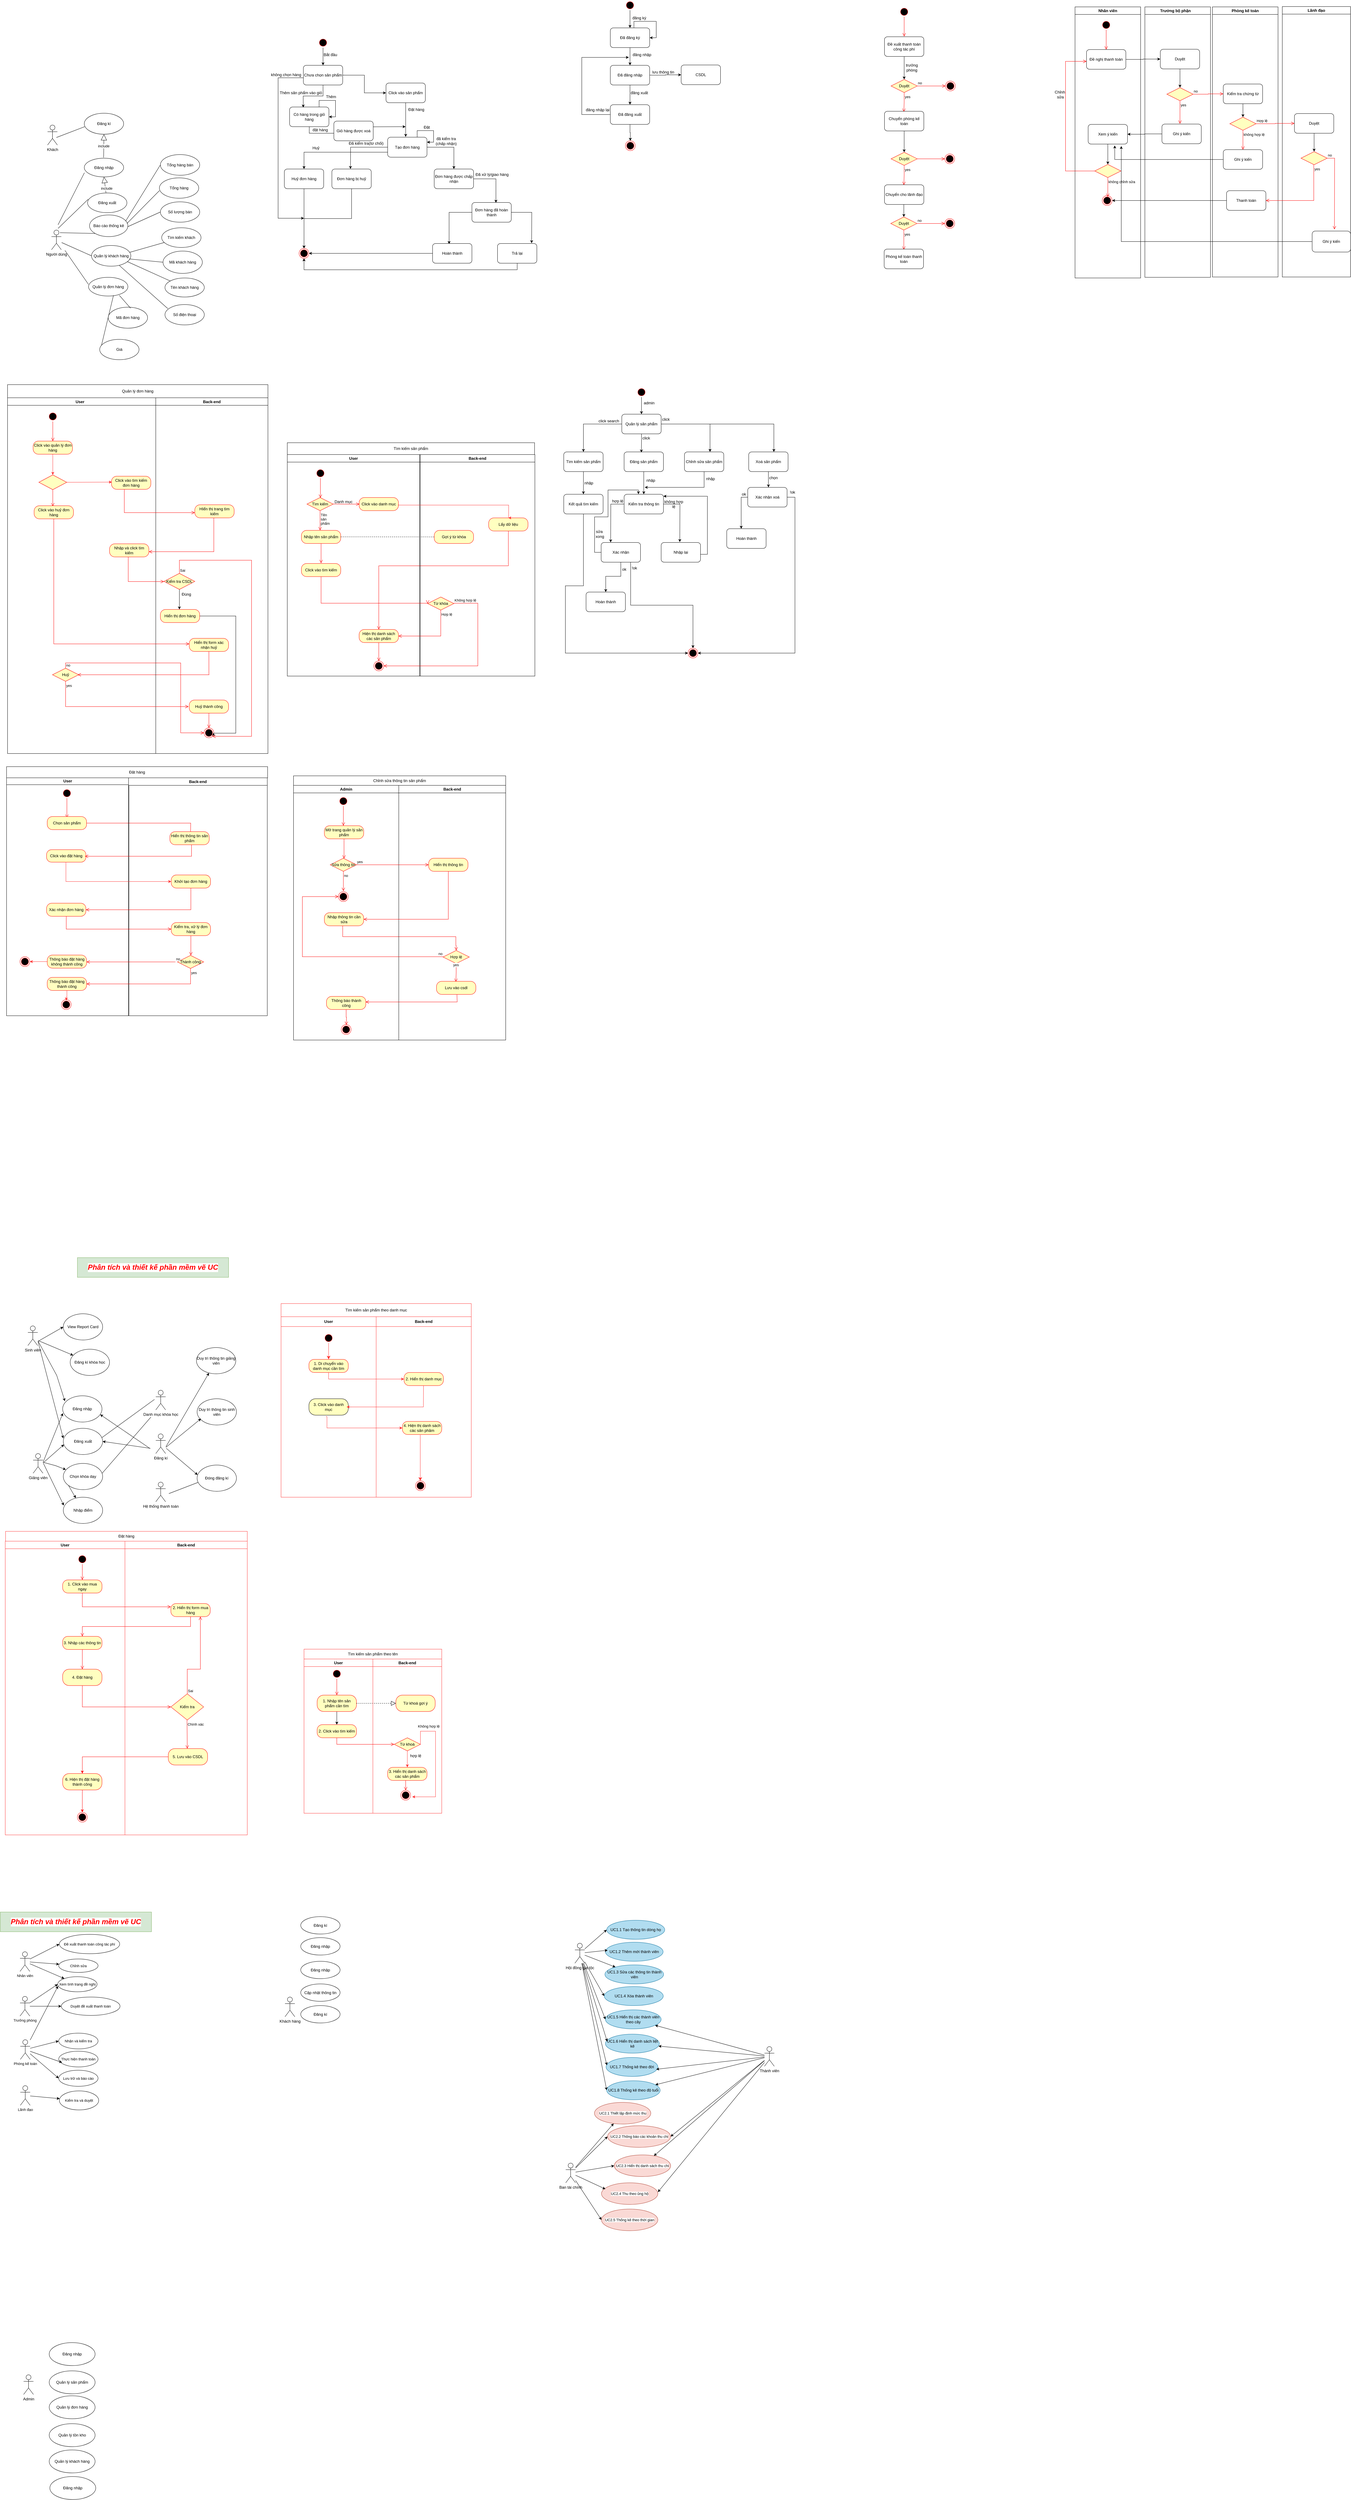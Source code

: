 <mxfile version="24.7.14" pages="2">
  <diagram name="Trang-1" id="-OMjRQJ6ECQ6Ld0o3vSd">
    <mxGraphModel dx="5100" dy="5557" grid="0" gridSize="10" guides="1" tooltips="1" connect="1" arrows="1" fold="1" page="1" pageScale="1" pageWidth="827" pageHeight="1169" math="0" shadow="0">
      <root>
        <mxCell id="0" />
        <mxCell id="1" parent="0" />
        <mxCell id="a314YMCbwCCtNOpa4sMv-1" value="Back-end" style="swimlane;startSize=23;" parent="1" vertex="1">
          <mxGeometry x="-353" y="-2271" width="342" height="1084" as="geometry" />
        </mxCell>
        <mxCell id="AlrmG7oSK0NpYNFLvovy-58" value="HIển thị trang tìm kiếm" style="rounded=1;whiteSpace=wrap;html=1;arcSize=40;fontColor=#000000;fillColor=#ffffc0;strokeColor=#ff0000;" parent="a314YMCbwCCtNOpa4sMv-1" vertex="1">
          <mxGeometry x="119" y="326" width="120" height="40" as="geometry" />
        </mxCell>
        <mxCell id="XYR_CKaBTOlEmgJ3dSS2-4" value="Hiển thị form xác nhận huỷ" style="rounded=1;whiteSpace=wrap;html=1;arcSize=40;fontColor=#000000;fillColor=#ffffc0;strokeColor=#ff0000;" parent="a314YMCbwCCtNOpa4sMv-1" vertex="1">
          <mxGeometry x="102" y="733" width="120" height="40" as="geometry" />
        </mxCell>
        <mxCell id="XYR_CKaBTOlEmgJ3dSS2-5" value="" style="edgeStyle=orthogonalEdgeStyle;html=1;verticalAlign=bottom;endArrow=open;endSize=8;strokeColor=#ff0000;rounded=0;" parent="a314YMCbwCCtNOpa4sMv-1" source="XYR_CKaBTOlEmgJ3dSS2-4" edge="1">
          <mxGeometry relative="1" as="geometry">
            <mxPoint x="-238" y="844" as="targetPoint" />
            <Array as="points">
              <mxPoint x="162" y="844" />
              <mxPoint x="163" y="844" />
            </Array>
          </mxGeometry>
        </mxCell>
        <mxCell id="XYR_CKaBTOlEmgJ3dSS2-11" value="Huỷ thành công" style="rounded=1;whiteSpace=wrap;html=1;arcSize=40;fontColor=#000000;fillColor=#ffffc0;strokeColor=#ff0000;" parent="a314YMCbwCCtNOpa4sMv-1" vertex="1">
          <mxGeometry x="102" y="921" width="120" height="40" as="geometry" />
        </mxCell>
        <mxCell id="XYR_CKaBTOlEmgJ3dSS2-12" value="" style="edgeStyle=orthogonalEdgeStyle;html=1;verticalAlign=bottom;endArrow=open;endSize=8;strokeColor=#ff0000;rounded=0;" parent="a314YMCbwCCtNOpa4sMv-1" source="XYR_CKaBTOlEmgJ3dSS2-11" target="XYR_CKaBTOlEmgJ3dSS2-13" edge="1">
          <mxGeometry relative="1" as="geometry">
            <mxPoint x="162" y="1021" as="targetPoint" />
          </mxGeometry>
        </mxCell>
        <mxCell id="XYR_CKaBTOlEmgJ3dSS2-13" value="" style="ellipse;html=1;shape=endState;fillColor=#000000;strokeColor=#ff0000;" parent="a314YMCbwCCtNOpa4sMv-1" vertex="1">
          <mxGeometry x="147" y="1006" width="30" height="30" as="geometry" />
        </mxCell>
        <mxCell id="a314YMCbwCCtNOpa4sMv-2" value="User   " style="swimlane;" parent="1" vertex="1">
          <mxGeometry x="-805" y="-2271" width="452" height="1084" as="geometry" />
        </mxCell>
        <mxCell id="a314YMCbwCCtNOpa4sMv-4" value="" style="ellipse;html=1;shape=startState;fillColor=#000000;strokeColor=#ff0000;" parent="a314YMCbwCCtNOpa4sMv-2" vertex="1">
          <mxGeometry x="123" y="42" width="30" height="30" as="geometry" />
        </mxCell>
        <mxCell id="a314YMCbwCCtNOpa4sMv-5" value="" style="edgeStyle=orthogonalEdgeStyle;html=1;verticalAlign=bottom;endArrow=open;endSize=8;strokeColor=#ff0000;rounded=0;entryX=0.5;entryY=0;entryDx=0;entryDy=0;" parent="a314YMCbwCCtNOpa4sMv-2" source="a314YMCbwCCtNOpa4sMv-4" target="a314YMCbwCCtNOpa4sMv-6" edge="1">
          <mxGeometry relative="1" as="geometry">
            <mxPoint x="8" y="105" as="targetPoint" />
          </mxGeometry>
        </mxCell>
        <mxCell id="AlrmG7oSK0NpYNFLvovy-71" style="edgeStyle=orthogonalEdgeStyle;rounded=0;orthogonalLoop=1;jettySize=auto;html=1;exitX=0.5;exitY=1;exitDx=0;exitDy=0;" parent="a314YMCbwCCtNOpa4sMv-2" source="AlrmG7oSK0NpYNFLvovy-64" edge="1">
          <mxGeometry relative="1" as="geometry">
            <mxPoint x="524" y="645" as="targetPoint" />
          </mxGeometry>
        </mxCell>
        <mxCell id="AlrmG7oSK0NpYNFLvovy-64" value="Kiểm tra CSDL" style="rhombus;whiteSpace=wrap;html=1;fontColor=#000000;fillColor=#ffffc0;strokeColor=#ff0000;" parent="a314YMCbwCCtNOpa4sMv-2" vertex="1">
          <mxGeometry x="477" y="535" width="94" height="49" as="geometry" />
        </mxCell>
        <mxCell id="AlrmG7oSK0NpYNFLvovy-61" value="" style="edgeStyle=orthogonalEdgeStyle;html=1;verticalAlign=bottom;endArrow=open;endSize=8;strokeColor=#ff0000;rounded=0;entryX=0.074;entryY=0.531;entryDx=0;entryDy=0;entryPerimeter=0;exitX=0.5;exitY=1;exitDx=0;exitDy=0;" parent="a314YMCbwCCtNOpa4sMv-2" source="AlrmG7oSK0NpYNFLvovy-60" edge="1">
          <mxGeometry relative="1" as="geometry">
            <mxPoint x="476.996" y="560.019" as="targetPoint" />
            <mxPoint x="244.04" y="470" as="sourcePoint" />
            <Array as="points">
              <mxPoint x="368" y="485" />
              <mxPoint x="368" y="560" />
            </Array>
          </mxGeometry>
        </mxCell>
        <mxCell id="AlrmG7oSK0NpYNFLvovy-67" value="Hiển thị đơn hàng" style="rounded=1;whiteSpace=wrap;html=1;arcSize=40;fontColor=#000000;fillColor=#ffffc0;strokeColor=#ff0000;" parent="a314YMCbwCCtNOpa4sMv-2" vertex="1">
          <mxGeometry x="466" y="645" width="120" height="40" as="geometry" />
        </mxCell>
        <mxCell id="AlrmG7oSK0NpYNFLvovy-72" value="Đúng" style="text;html=1;align=center;verticalAlign=middle;resizable=0;points=[];autosize=1;strokeColor=none;fillColor=none;" parent="a314YMCbwCCtNOpa4sMv-2" vertex="1">
          <mxGeometry x="521" y="586" width="47" height="26" as="geometry" />
        </mxCell>
        <mxCell id="AlrmG7oSK0NpYNFLvovy-54" style="edgeStyle=orthogonalEdgeStyle;rounded=0;orthogonalLoop=1;jettySize=auto;html=1;exitX=0.5;exitY=1;exitDx=0;exitDy=0;entryX=0.5;entryY=0;entryDx=0;entryDy=0;strokeColor=#FF3333;" parent="a314YMCbwCCtNOpa4sMv-2" source="a314YMCbwCCtNOpa4sMv-6" target="AlrmG7oSK0NpYNFLvovy-47" edge="1">
          <mxGeometry relative="1" as="geometry">
            <mxPoint x="138" y="230" as="targetPoint" />
          </mxGeometry>
        </mxCell>
        <mxCell id="a314YMCbwCCtNOpa4sMv-6" value="Click vào quản lý đơn hàng" style="rounded=1;whiteSpace=wrap;html=1;arcSize=40;fontColor=#000000;fillColor=#ffffc0;strokeColor=#ff0000;" parent="a314YMCbwCCtNOpa4sMv-2" vertex="1">
          <mxGeometry x="78" y="132" width="120" height="40" as="geometry" />
        </mxCell>
        <mxCell id="AlrmG7oSK0NpYNFLvovy-51" style="edgeStyle=orthogonalEdgeStyle;rounded=0;orthogonalLoop=1;jettySize=auto;html=1;exitX=1;exitY=0.5;exitDx=0;exitDy=0;strokeColor=#FF3333;" parent="a314YMCbwCCtNOpa4sMv-2" source="AlrmG7oSK0NpYNFLvovy-47" edge="1">
          <mxGeometry relative="1" as="geometry">
            <mxPoint x="318" y="257" as="targetPoint" />
          </mxGeometry>
        </mxCell>
        <mxCell id="AlrmG7oSK0NpYNFLvovy-47" value="" style="rhombus;whiteSpace=wrap;html=1;fontColor=#000000;fillColor=#ffffc0;strokeColor=#ff0000;" parent="a314YMCbwCCtNOpa4sMv-2" vertex="1">
          <mxGeometry x="95.5" y="235" width="85" height="45" as="geometry" />
        </mxCell>
        <mxCell id="AlrmG7oSK0NpYNFLvovy-49" value="" style="edgeStyle=orthogonalEdgeStyle;html=1;align=left;verticalAlign=top;endArrow=open;endSize=8;strokeColor=#ff0000;rounded=0;" parent="a314YMCbwCCtNOpa4sMv-2" source="AlrmG7oSK0NpYNFLvovy-47" edge="1">
          <mxGeometry x="-1" relative="1" as="geometry">
            <mxPoint x="138" y="331" as="targetPoint" />
            <mxPoint as="offset" />
          </mxGeometry>
        </mxCell>
        <mxCell id="AlrmG7oSK0NpYNFLvovy-56" value="Click vào tìm kiếm đơn hàng" style="rounded=1;whiteSpace=wrap;html=1;arcSize=40;fontColor=#000000;fillColor=#ffffc0;strokeColor=#ff0000;" parent="a314YMCbwCCtNOpa4sMv-2" vertex="1">
          <mxGeometry x="317" y="239" width="120" height="40" as="geometry" />
        </mxCell>
        <mxCell id="AlrmG7oSK0NpYNFLvovy-60" value="Nhập và click tìm kiếm" style="rounded=1;whiteSpace=wrap;html=1;arcSize=40;fontColor=#000000;fillColor=#ffffc0;strokeColor=#ff0000;" parent="a314YMCbwCCtNOpa4sMv-2" vertex="1">
          <mxGeometry x="311" y="445" width="120" height="40" as="geometry" />
        </mxCell>
        <mxCell id="XYR_CKaBTOlEmgJ3dSS2-1" value="Click vào huỷ đơn hàng" style="rounded=1;whiteSpace=wrap;html=1;arcSize=40;fontColor=#000000;fillColor=#ffffc0;strokeColor=#ff0000;" parent="a314YMCbwCCtNOpa4sMv-2" vertex="1">
          <mxGeometry x="81" y="329" width="120" height="40" as="geometry" />
        </mxCell>
        <mxCell id="XYR_CKaBTOlEmgJ3dSS2-2" value="" style="edgeStyle=orthogonalEdgeStyle;html=1;verticalAlign=bottom;endArrow=open;endSize=8;strokeColor=#ff0000;rounded=0;" parent="a314YMCbwCCtNOpa4sMv-2" source="XYR_CKaBTOlEmgJ3dSS2-1" edge="1">
          <mxGeometry relative="1" as="geometry">
            <mxPoint x="554" y="750" as="targetPoint" />
            <Array as="points">
              <mxPoint x="141" y="750" />
            </Array>
          </mxGeometry>
        </mxCell>
        <mxCell id="XYR_CKaBTOlEmgJ3dSS2-8" value="Huỷ" style="rhombus;whiteSpace=wrap;html=1;fontColor=#000000;fillColor=#ffffc0;strokeColor=#ff0000;" parent="a314YMCbwCCtNOpa4sMv-2" vertex="1">
          <mxGeometry x="137" y="824" width="80" height="40" as="geometry" />
        </mxCell>
        <mxCell id="XYR_CKaBTOlEmgJ3dSS2-10" value="yes" style="edgeStyle=orthogonalEdgeStyle;html=1;align=left;verticalAlign=top;endArrow=open;endSize=8;strokeColor=#ff0000;rounded=0;" parent="a314YMCbwCCtNOpa4sMv-2" source="XYR_CKaBTOlEmgJ3dSS2-8" edge="1">
          <mxGeometry x="-1" relative="1" as="geometry">
            <mxPoint x="552" y="941" as="targetPoint" />
            <Array as="points">
              <mxPoint x="177" y="941" />
            </Array>
          </mxGeometry>
        </mxCell>
        <UserObject label="Quản lý đơn hàng" treeRoot="1" id="a314YMCbwCCtNOpa4sMv-3">
          <mxCell style="whiteSpace=wrap;html=1;align=center;treeFolding=1;treeMoving=1;newEdgeStyle={&quot;edgeStyle&quot;:&quot;elbowEdgeStyle&quot;,&quot;startArrow&quot;:&quot;none&quot;,&quot;endArrow&quot;:&quot;none&quot;};" parent="1" vertex="1">
            <mxGeometry x="-805" y="-2311" width="794" height="40" as="geometry" />
          </mxCell>
        </UserObject>
        <mxCell id="a314YMCbwCCtNOpa4sMv-8" value="Back-end" style="swimlane;whiteSpace=wrap;html=1;startSize=30;strokeColor=#FF3333;" parent="1" vertex="1">
          <mxGeometry x="319" y="529" width="290" height="550" as="geometry" />
        </mxCell>
        <mxCell id="GdnQNw3ZFEXEEvJICDwu-1" style="edgeStyle=none;curved=1;rounded=0;orthogonalLoop=1;jettySize=auto;html=1;exitX=0.75;exitY=1;exitDx=0;exitDy=0;fontSize=12;startSize=8;endSize=8;" parent="a314YMCbwCCtNOpa4sMv-8" edge="1">
          <mxGeometry relative="1" as="geometry">
            <mxPoint x="175" y="319" as="sourcePoint" />
            <mxPoint x="175" y="319" as="targetPoint" />
          </mxGeometry>
        </mxCell>
        <mxCell id="GdnQNw3ZFEXEEvJICDwu-2" value="2. Hiển thị danh mục" style="rounded=1;whiteSpace=wrap;html=1;arcSize=40;fontColor=#000000;fillColor=#ffffc0;strokeColor=#ff0000;" parent="a314YMCbwCCtNOpa4sMv-8" vertex="1">
          <mxGeometry x="85" y="170" width="120" height="40" as="geometry" />
        </mxCell>
        <mxCell id="GdnQNw3ZFEXEEvJICDwu-13" value="" style="ellipse;html=1;shape=endState;fillColor=#000000;strokeColor=#ff0000;" parent="a314YMCbwCCtNOpa4sMv-8" vertex="1">
          <mxGeometry x="120" y="500" width="30" height="30" as="geometry" />
        </mxCell>
        <mxCell id="GdnQNw3ZFEXEEvJICDwu-12" value="" style="edgeStyle=none;curved=1;rounded=0;orthogonalLoop=1;jettySize=auto;html=1;fontSize=12;startSize=8;endSize=8;strokeColor=#FF3333;" parent="a314YMCbwCCtNOpa4sMv-8" edge="1">
          <mxGeometry relative="1" as="geometry">
            <mxPoint x="134.5" y="360" as="sourcePoint" />
            <mxPoint x="134.5" y="500" as="targetPoint" />
          </mxGeometry>
        </mxCell>
        <mxCell id="a314YMCbwCCtNOpa4sMv-9" value="User" style="swimlane;whiteSpace=wrap;html=1;startSize=30;strokeColor=#FF3333;" parent="1" vertex="1">
          <mxGeometry x="29" y="529" width="290" height="550" as="geometry">
            <mxRectangle x="-420" y="850" width="50" height="30" as="alternateBounds" />
          </mxGeometry>
        </mxCell>
        <mxCell id="GdnQNw3ZFEXEEvJICDwu-6" value="" style="edgeStyle=none;curved=1;rounded=0;orthogonalLoop=1;jettySize=auto;html=1;fontSize=12;startSize=8;endSize=8;strokeColor=#FF3333;" parent="a314YMCbwCCtNOpa4sMv-9" source="a314YMCbwCCtNOpa4sMv-13" target="a314YMCbwCCtNOpa4sMv-23" edge="1">
          <mxGeometry relative="1" as="geometry" />
        </mxCell>
        <mxCell id="a314YMCbwCCtNOpa4sMv-13" value="" style="ellipse;html=1;shape=startState;fillColor=#000000;strokeColor=#ff0000;" parent="a314YMCbwCCtNOpa4sMv-9" vertex="1">
          <mxGeometry x="130" y="50" width="30" height="30" as="geometry" />
        </mxCell>
        <mxCell id="a314YMCbwCCtNOpa4sMv-23" value="1. Di chuyển vào danh mục cần tìm" style="rounded=1;whiteSpace=wrap;html=1;arcSize=40;fontColor=#000000;fillColor=#ffffc0;strokeColor=#ff0000;" parent="a314YMCbwCCtNOpa4sMv-9" vertex="1">
          <mxGeometry x="85" y="130" width="120" height="40" as="geometry" />
        </mxCell>
        <mxCell id="GdnQNw3ZFEXEEvJICDwu-4" value="3. Click vào danh mục" style="rounded=1;whiteSpace=wrap;html=1;arcSize=40;fontColor=#000000;fillColor=#ffffc0;strokeColor=default;" parent="a314YMCbwCCtNOpa4sMv-9" vertex="1">
          <mxGeometry x="85" y="250" width="120" height="50" as="geometry" />
        </mxCell>
        <mxCell id="GdnQNw3ZFEXEEvJICDwu-9" value="4. Hiện thị danh sách các sản phảm" style="rounded=1;whiteSpace=wrap;html=1;arcSize=40;fontColor=#000000;fillColor=#ffffc0;strokeColor=#ff0000;" parent="a314YMCbwCCtNOpa4sMv-9" vertex="1">
          <mxGeometry x="370" y="319" width="120" height="40" as="geometry" />
        </mxCell>
        <mxCell id="yLLiL2UM6zWqzcdMJtat-74" value="" style="rounded=0;orthogonalLoop=1;jettySize=auto;html=1;strokeColor=#FF3333;" parent="a314YMCbwCCtNOpa4sMv-9" edge="1">
          <mxGeometry relative="1" as="geometry">
            <mxPoint x="434.41" y="210.0" as="sourcePoint" />
            <mxPoint x="200" y="275" as="targetPoint" />
            <Array as="points">
              <mxPoint x="434" y="275" />
            </Array>
          </mxGeometry>
        </mxCell>
        <mxCell id="yLLiL2UM6zWqzcdMJtat-77" value="" style="edgeStyle=orthogonalEdgeStyle;rounded=0;orthogonalLoop=1;jettySize=auto;html=1;entryX=0;entryY=0.5;entryDx=0;entryDy=0;exitX=0.436;exitY=1.082;exitDx=0;exitDy=0;exitPerimeter=0;strokeColor=#FF3333;" parent="a314YMCbwCCtNOpa4sMv-9" source="GdnQNw3ZFEXEEvJICDwu-4" edge="1">
          <mxGeometry relative="1" as="geometry">
            <mxPoint x="140" y="319" as="sourcePoint" />
            <mxPoint x="370" y="339" as="targetPoint" />
            <Array as="points">
              <mxPoint x="140" y="304" />
              <mxPoint x="140" y="339" />
            </Array>
          </mxGeometry>
        </mxCell>
        <mxCell id="a314YMCbwCCtNOpa4sMv-10" value="Tìm kiếm sản phẩm theo danh mục" style="rounded=0;whiteSpace=wrap;html=1;strokeColor=#FF3333;" parent="1" vertex="1">
          <mxGeometry x="29" y="489" width="580" height="40" as="geometry" />
        </mxCell>
        <mxCell id="yLLiL2UM6zWqzcdMJtat-1" value="User" style="swimlane;whiteSpace=wrap;html=1;strokeColor=#FF3333;" parent="1" vertex="1">
          <mxGeometry x="99" y="1572" width="210" height="470" as="geometry" />
        </mxCell>
        <mxCell id="yLLiL2UM6zWqzcdMJtat-4" value="" style="ellipse;html=1;shape=startState;fillColor=#000000;strokeColor=#ff0000;" parent="yLLiL2UM6zWqzcdMJtat-1" vertex="1">
          <mxGeometry x="85" y="30" width="30" height="30" as="geometry" />
        </mxCell>
        <mxCell id="yLLiL2UM6zWqzcdMJtat-5" value="" style="edgeStyle=orthogonalEdgeStyle;html=1;verticalAlign=bottom;endArrow=open;endSize=8;strokeColor=#ff0000;rounded=0;" parent="yLLiL2UM6zWqzcdMJtat-1" source="yLLiL2UM6zWqzcdMJtat-4" edge="1">
          <mxGeometry relative="1" as="geometry">
            <mxPoint x="100" y="110" as="targetPoint" />
          </mxGeometry>
        </mxCell>
        <mxCell id="yLLiL2UM6zWqzcdMJtat-66" value="" style="edgeStyle=orthogonalEdgeStyle;rounded=0;orthogonalLoop=1;jettySize=auto;html=1;" parent="yLLiL2UM6zWqzcdMJtat-1" source="yLLiL2UM6zWqzcdMJtat-6" target="yLLiL2UM6zWqzcdMJtat-63" edge="1">
          <mxGeometry relative="1" as="geometry" />
        </mxCell>
        <mxCell id="yLLiL2UM6zWqzcdMJtat-6" value="1. Nhập tên sản phẩm cần tìm" style="rounded=1;whiteSpace=wrap;html=1;arcSize=40;fontColor=#000000;fillColor=#ffffc0;strokeColor=#ff0000;" parent="yLLiL2UM6zWqzcdMJtat-1" vertex="1">
          <mxGeometry x="40" y="110" width="120" height="50" as="geometry" />
        </mxCell>
        <mxCell id="yLLiL2UM6zWqzcdMJtat-63" value="2. Click vào tìm kiếm" style="rounded=1;whiteSpace=wrap;html=1;arcSize=40;fontColor=#000000;fillColor=#ffffc0;strokeColor=#ff0000;" parent="yLLiL2UM6zWqzcdMJtat-1" vertex="1">
          <mxGeometry x="40" y="200" width="120" height="40" as="geometry" />
        </mxCell>
        <mxCell id="yLLiL2UM6zWqzcdMJtat-69" value="" style="endArrow=block;dashed=1;endFill=0;endSize=12;html=1;rounded=0;" parent="yLLiL2UM6zWqzcdMJtat-1" source="yLLiL2UM6zWqzcdMJtat-6" edge="1">
          <mxGeometry width="160" relative="1" as="geometry">
            <mxPoint x="370" y="-1435" as="sourcePoint" />
            <mxPoint x="280" y="135" as="targetPoint" />
          </mxGeometry>
        </mxCell>
        <mxCell id="yLLiL2UM6zWqzcdMJtat-2" value="Back-end" style="swimlane;whiteSpace=wrap;html=1;strokeColor=#FF3333;" parent="1" vertex="1">
          <mxGeometry x="309" y="1572" width="210" height="470" as="geometry" />
        </mxCell>
        <mxCell id="yLLiL2UM6zWqzcdMJtat-17" style="edgeStyle=orthogonalEdgeStyle;rounded=0;orthogonalLoop=1;jettySize=auto;html=1;exitX=1;exitY=0.5;exitDx=0;exitDy=0;strokeColor=#FF3333;" parent="yLLiL2UM6zWqzcdMJtat-2" source="yLLiL2UM6zWqzcdMJtat-11" edge="1">
          <mxGeometry relative="1" as="geometry">
            <mxPoint x="120" y="420" as="targetPoint" />
            <Array as="points">
              <mxPoint x="191" y="220" />
              <mxPoint x="191" y="420" />
            </Array>
          </mxGeometry>
        </mxCell>
        <mxCell id="yLLiL2UM6zWqzcdMJtat-67" value="" style="edgeStyle=orthogonalEdgeStyle;rounded=0;orthogonalLoop=1;jettySize=auto;html=1;strokeColor=#FF3333;" parent="yLLiL2UM6zWqzcdMJtat-2" source="yLLiL2UM6zWqzcdMJtat-11" target="yLLiL2UM6zWqzcdMJtat-14" edge="1">
          <mxGeometry relative="1" as="geometry" />
        </mxCell>
        <mxCell id="yLLiL2UM6zWqzcdMJtat-11" value="Từ khoá" style="rhombus;whiteSpace=wrap;html=1;fontColor=#000000;fillColor=#ffffc0;strokeColor=#ff0000;" parent="yLLiL2UM6zWqzcdMJtat-2" vertex="1">
          <mxGeometry x="65" y="240" width="80" height="40" as="geometry" />
        </mxCell>
        <mxCell id="yLLiL2UM6zWqzcdMJtat-14" value="3. Hiển thị danh sách các sản phẩm" style="rounded=1;whiteSpace=wrap;html=1;arcSize=40;fontColor=#000000;fillColor=#ffffc0;strokeColor=#ff0000;" parent="yLLiL2UM6zWqzcdMJtat-2" vertex="1">
          <mxGeometry x="45" y="330" width="120" height="40" as="geometry" />
        </mxCell>
        <mxCell id="yLLiL2UM6zWqzcdMJtat-15" value="" style="edgeStyle=orthogonalEdgeStyle;html=1;verticalAlign=bottom;endArrow=open;endSize=8;strokeColor=#ff0000;rounded=0;entryX=0.5;entryY=0;entryDx=0;entryDy=0;" parent="yLLiL2UM6zWqzcdMJtat-2" source="yLLiL2UM6zWqzcdMJtat-14" target="yLLiL2UM6zWqzcdMJtat-16" edge="1">
          <mxGeometry relative="1" as="geometry">
            <mxPoint x="100" y="400" as="targetPoint" />
            <Array as="points">
              <mxPoint x="100" y="390" />
              <mxPoint x="100" y="390" />
            </Array>
          </mxGeometry>
        </mxCell>
        <mxCell id="yLLiL2UM6zWqzcdMJtat-16" value="" style="ellipse;html=1;shape=endState;fillColor=#000000;strokeColor=#ff0000;" parent="yLLiL2UM6zWqzcdMJtat-2" vertex="1">
          <mxGeometry x="85" y="400" width="30" height="30" as="geometry" />
        </mxCell>
        <mxCell id="yLLiL2UM6zWqzcdMJtat-18" value="&lt;font style=&quot;font-size: 11px;&quot;&gt;Không hợp lệ&lt;/font&gt;" style="text;html=1;align=center;verticalAlign=middle;resizable=0;points=[];autosize=1;strokeColor=none;fillColor=none;" parent="yLLiL2UM6zWqzcdMJtat-2" vertex="1">
          <mxGeometry x="125" y="190" width="90" height="30" as="geometry" />
        </mxCell>
        <mxCell id="yLLiL2UM6zWqzcdMJtat-68" value="hợp lệ" style="text;html=1;align=center;verticalAlign=middle;resizable=0;points=[];autosize=1;strokeColor=none;fillColor=none;" parent="yLLiL2UM6zWqzcdMJtat-2" vertex="1">
          <mxGeometry x="100" y="280" width="60" height="30" as="geometry" />
        </mxCell>
        <mxCell id="yLLiL2UM6zWqzcdMJtat-70" value="Từ khoá gợi ý" style="rounded=1;whiteSpace=wrap;html=1;arcSize=40;fontColor=#000000;fillColor=#ffffc0;strokeColor=#ff0000;" parent="yLLiL2UM6zWqzcdMJtat-2" vertex="1">
          <mxGeometry x="70" y="110" width="120" height="50" as="geometry" />
        </mxCell>
        <mxCell id="yLLiL2UM6zWqzcdMJtat-3" value="Tìm kiếm sản phẩm theo tên" style="html=1;whiteSpace=wrap;strokeColor=#FF3333;" parent="1" vertex="1">
          <mxGeometry x="99" y="1542" width="420" height="30" as="geometry" />
        </mxCell>
        <mxCell id="yLLiL2UM6zWqzcdMJtat-7" value="" style="edgeStyle=orthogonalEdgeStyle;html=1;verticalAlign=bottom;endArrow=open;endSize=8;strokeColor=#ff0000;rounded=0;entryX=0;entryY=0.5;entryDx=0;entryDy=0;" parent="1" target="yLLiL2UM6zWqzcdMJtat-11" edge="1">
          <mxGeometry relative="1" as="geometry">
            <mxPoint x="349" y="1822.0" as="targetPoint" />
            <mxPoint x="199" y="1812" as="sourcePoint" />
            <Array as="points">
              <mxPoint x="199" y="1832" />
            </Array>
          </mxGeometry>
        </mxCell>
        <mxCell id="yLLiL2UM6zWqzcdMJtat-19" value="User" style="swimlane;whiteSpace=wrap;html=1;strokeColor=#FF3333;" parent="1" vertex="1">
          <mxGeometry x="-812" y="1213" width="365" height="895" as="geometry" />
        </mxCell>
        <mxCell id="yLLiL2UM6zWqzcdMJtat-22" value="" style="ellipse;html=1;shape=startState;fillColor=#000000;strokeColor=#ff0000;" parent="yLLiL2UM6zWqzcdMJtat-19" vertex="1">
          <mxGeometry x="220" y="40" width="30" height="30" as="geometry" />
        </mxCell>
        <mxCell id="yLLiL2UM6zWqzcdMJtat-23" value="" style="edgeStyle=orthogonalEdgeStyle;html=1;verticalAlign=bottom;endArrow=open;endSize=8;strokeColor=#ff0000;rounded=0;entryX=0.5;entryY=0;entryDx=0;entryDy=0;" parent="yLLiL2UM6zWqzcdMJtat-19" source="yLLiL2UM6zWqzcdMJtat-22" target="yLLiL2UM6zWqzcdMJtat-24" edge="1">
          <mxGeometry relative="1" as="geometry">
            <mxPoint x="100" y="120" as="targetPoint" />
          </mxGeometry>
        </mxCell>
        <mxCell id="yLLiL2UM6zWqzcdMJtat-24" value="1. Click vào mua ngay" style="rounded=1;whiteSpace=wrap;html=1;arcSize=40;fontColor=#000000;fillColor=#ffffc0;strokeColor=#ff0000;" parent="yLLiL2UM6zWqzcdMJtat-19" vertex="1">
          <mxGeometry x="175" y="118" width="120" height="40" as="geometry" />
        </mxCell>
        <mxCell id="yLLiL2UM6zWqzcdMJtat-35" value="3. Nhập các thông tin" style="rounded=1;whiteSpace=wrap;html=1;arcSize=40;fontColor=#000000;fillColor=#ffffc0;strokeColor=#ff0000;" parent="yLLiL2UM6zWqzcdMJtat-19" vertex="1">
          <mxGeometry x="175" y="290" width="120" height="40" as="geometry" />
        </mxCell>
        <mxCell id="yLLiL2UM6zWqzcdMJtat-53" value="" style="edgeStyle=orthogonalEdgeStyle;html=1;verticalAlign=bottom;endArrow=open;endSize=8;strokeColor=#ff0000;rounded=0;exitX=0.5;exitY=1;exitDx=0;exitDy=0;entryX=0.5;entryY=0;entryDx=0;entryDy=0;" parent="yLLiL2UM6zWqzcdMJtat-19" source="yLLiL2UM6zWqzcdMJtat-35" target="yLLiL2UM6zWqzcdMJtat-54" edge="1">
          <mxGeometry relative="1" as="geometry">
            <mxPoint x="185" y="410" as="targetPoint" />
            <mxPoint x="185.077" y="340" as="sourcePoint" />
            <Array as="points">
              <mxPoint x="235" y="370" />
              <mxPoint x="235" y="370" />
            </Array>
          </mxGeometry>
        </mxCell>
        <mxCell id="yLLiL2UM6zWqzcdMJtat-54" value="4. Đặt hàng" style="rounded=1;whiteSpace=wrap;html=1;arcSize=40;fontColor=#000000;fillColor=#ffffc0;strokeColor=#ff0000;" parent="yLLiL2UM6zWqzcdMJtat-19" vertex="1">
          <mxGeometry x="175" y="390" width="120" height="50" as="geometry" />
        </mxCell>
        <mxCell id="yLLiL2UM6zWqzcdMJtat-93" value="" style="edgeStyle=orthogonalEdgeStyle;rounded=0;orthogonalLoop=1;jettySize=auto;html=1;strokeColor=#FF0000;" parent="yLLiL2UM6zWqzcdMJtat-19" source="yLLiL2UM6zWqzcdMJtat-90" target="yLLiL2UM6zWqzcdMJtat-92" edge="1">
          <mxGeometry relative="1" as="geometry" />
        </mxCell>
        <mxCell id="yLLiL2UM6zWqzcdMJtat-90" value="6. Hiện thị đặt hàng thành công" style="rounded=1;whiteSpace=wrap;html=1;arcSize=40;fontColor=#000000;fillColor=#ffffc0;strokeColor=#ff0000;" parent="yLLiL2UM6zWqzcdMJtat-19" vertex="1">
          <mxGeometry x="175" y="708" width="120" height="50" as="geometry" />
        </mxCell>
        <mxCell id="yLLiL2UM6zWqzcdMJtat-92" value="" style="ellipse;html=1;shape=endState;fillColor=#000000;strokeColor=#ff0000;" parent="yLLiL2UM6zWqzcdMJtat-19" vertex="1">
          <mxGeometry x="220" y="826" width="30" height="30" as="geometry" />
        </mxCell>
        <mxCell id="yLLiL2UM6zWqzcdMJtat-20" value="Back-end" style="swimlane;whiteSpace=wrap;html=1;strokeColor=#FF3333;" parent="1" vertex="1">
          <mxGeometry x="-447" y="1213" width="373" height="895" as="geometry" />
        </mxCell>
        <mxCell id="yLLiL2UM6zWqzcdMJtat-26" value="2. Hiển thị form mua hàng" style="rounded=1;whiteSpace=wrap;html=1;arcSize=40;fontColor=#000000;fillColor=#ffffc0;strokeColor=#ff0000;" parent="yLLiL2UM6zWqzcdMJtat-20" vertex="1">
          <mxGeometry x="140" y="190" width="120" height="40" as="geometry" />
        </mxCell>
        <mxCell id="yLLiL2UM6zWqzcdMJtat-56" value="5. Lưu vào CSDL" style="rounded=1;whiteSpace=wrap;html=1;arcSize=40;fontColor=#000000;fillColor=#ffffc0;strokeColor=#ff0000;" parent="yLLiL2UM6zWqzcdMJtat-20" vertex="1">
          <mxGeometry x="132" y="632" width="120" height="50" as="geometry" />
        </mxCell>
        <mxCell id="yLLiL2UM6zWqzcdMJtat-81" value="Kiểm tra" style="rhombus;whiteSpace=wrap;html=1;fontColor=#000000;fillColor=#ffffc0;strokeColor=#ff0000;" parent="yLLiL2UM6zWqzcdMJtat-20" vertex="1">
          <mxGeometry x="140" y="465" width="100" height="80" as="geometry" />
        </mxCell>
        <mxCell id="yLLiL2UM6zWqzcdMJtat-82" value="Sai" style="edgeStyle=orthogonalEdgeStyle;html=1;align=left;verticalAlign=bottom;endArrow=open;endSize=8;strokeColor=#ff0000;rounded=0;entryX=0.75;entryY=1;entryDx=0;entryDy=0;" parent="yLLiL2UM6zWqzcdMJtat-20" source="yLLiL2UM6zWqzcdMJtat-81" target="yLLiL2UM6zWqzcdMJtat-26" edge="1">
          <mxGeometry x="-1" relative="1" as="geometry">
            <mxPoint x="-410" y="505" as="targetPoint" />
            <Array as="points">
              <mxPoint x="190" y="390" />
              <mxPoint x="230" y="390" />
            </Array>
          </mxGeometry>
        </mxCell>
        <mxCell id="yLLiL2UM6zWqzcdMJtat-83" value="Chính xác" style="edgeStyle=orthogonalEdgeStyle;html=1;align=left;verticalAlign=top;endArrow=open;endSize=8;strokeColor=#ff0000;rounded=0;" parent="yLLiL2UM6zWqzcdMJtat-20" edge="1">
          <mxGeometry x="-1" relative="1" as="geometry">
            <mxPoint x="190" y="632" as="targetPoint" />
            <mxPoint x="189.17" y="545" as="sourcePoint" />
            <Array as="points" />
          </mxGeometry>
        </mxCell>
        <mxCell id="yLLiL2UM6zWqzcdMJtat-21" value="Đặt hàng" style="rounded=0;whiteSpace=wrap;html=1;strokeColor=#FF3333;" parent="1" vertex="1">
          <mxGeometry x="-811" y="1183" width="737" height="30" as="geometry" />
        </mxCell>
        <mxCell id="yLLiL2UM6zWqzcdMJtat-25" value="" style="edgeStyle=orthogonalEdgeStyle;html=1;verticalAlign=bottom;endArrow=open;endSize=8;strokeColor=#ff0000;rounded=0;exitX=0.5;exitY=1;exitDx=0;exitDy=0;" parent="1" source="yLLiL2UM6zWqzcdMJtat-24" target="yLLiL2UM6zWqzcdMJtat-26" edge="1">
          <mxGeometry relative="1" as="geometry">
            <mxPoint x="-497" y="1433" as="targetPoint" />
            <Array as="points">
              <mxPoint x="-577" y="1413" />
            </Array>
          </mxGeometry>
        </mxCell>
        <mxCell id="yLLiL2UM6zWqzcdMJtat-27" value="" style="edgeStyle=orthogonalEdgeStyle;html=1;verticalAlign=bottom;endArrow=open;endSize=8;strokeColor=#ff0000;rounded=0;exitX=0.5;exitY=1;exitDx=0;exitDy=0;entryX=0.5;entryY=0;entryDx=0;entryDy=0;" parent="1" source="yLLiL2UM6zWqzcdMJtat-26" target="yLLiL2UM6zWqzcdMJtat-35" edge="1">
          <mxGeometry relative="1" as="geometry">
            <mxPoint x="-826.923" y="1513" as="targetPoint" />
            <mxPoint x="-157" y="1443.0" as="sourcePoint" />
          </mxGeometry>
        </mxCell>
        <mxCell id="yLLiL2UM6zWqzcdMJtat-55" value="" style="edgeStyle=orthogonalEdgeStyle;html=1;verticalAlign=bottom;endArrow=open;endSize=8;strokeColor=#ff0000;rounded=0;" parent="1" source="yLLiL2UM6zWqzcdMJtat-54" target="yLLiL2UM6zWqzcdMJtat-81" edge="1">
          <mxGeometry relative="1" as="geometry">
            <mxPoint x="-597" y="2133" as="targetPoint" />
            <Array as="points">
              <mxPoint x="-577" y="1718" />
            </Array>
          </mxGeometry>
        </mxCell>
        <mxCell id="yLLiL2UM6zWqzcdMJtat-73" value="" style="edgeStyle=orthogonalEdgeStyle;rounded=0;orthogonalLoop=1;jettySize=auto;html=1;entryX=0;entryY=0.5;entryDx=0;entryDy=0;strokeColor=#FF3333;" parent="1" source="a314YMCbwCCtNOpa4sMv-23" target="GdnQNw3ZFEXEEvJICDwu-2" edge="1">
          <mxGeometry relative="1" as="geometry">
            <mxPoint x="179" y="719" as="targetPoint" />
            <Array as="points">
              <mxPoint x="174" y="719" />
            </Array>
          </mxGeometry>
        </mxCell>
        <mxCell id="yLLiL2UM6zWqzcdMJtat-91" value="" style="edgeStyle=orthogonalEdgeStyle;rounded=0;orthogonalLoop=1;jettySize=auto;html=1;fillColor=#e51400;strokeColor=#FF0000;" parent="1" source="yLLiL2UM6zWqzcdMJtat-56" target="yLLiL2UM6zWqzcdMJtat-90" edge="1">
          <mxGeometry relative="1" as="geometry" />
        </mxCell>
        <mxCell id="AlrmG7oSK0NpYNFLvovy-18" value="User" style="swimlane;whiteSpace=wrap;html=1;startSize=23;" parent="1" vertex="1">
          <mxGeometry x="48" y="-2098" width="404" height="675" as="geometry" />
        </mxCell>
        <mxCell id="AlrmG7oSK0NpYNFLvovy-21" value="" style="ellipse;html=1;shape=startState;fillColor=#000000;strokeColor=#ff0000;" parent="AlrmG7oSK0NpYNFLvovy-18" vertex="1">
          <mxGeometry x="86" y="42" width="30" height="30" as="geometry" />
        </mxCell>
        <mxCell id="AlrmG7oSK0NpYNFLvovy-22" value="" style="edgeStyle=orthogonalEdgeStyle;html=1;verticalAlign=bottom;endArrow=open;endSize=8;strokeColor=#ff0000;rounded=0;" parent="AlrmG7oSK0NpYNFLvovy-18" source="AlrmG7oSK0NpYNFLvovy-21" edge="1">
          <mxGeometry relative="1" as="geometry">
            <mxPoint x="101" y="132" as="targetPoint" />
          </mxGeometry>
        </mxCell>
        <mxCell id="AlrmG7oSK0NpYNFLvovy-26" value="Tìm kiếm" style="rhombus;whiteSpace=wrap;html=1;fontColor=#000000;fillColor=#ffffc0;strokeColor=#ff0000;" parent="AlrmG7oSK0NpYNFLvovy-18" vertex="1">
          <mxGeometry x="60" y="131" width="80" height="40" as="geometry" />
        </mxCell>
        <mxCell id="AlrmG7oSK0NpYNFLvovy-27" value="" style="edgeStyle=orthogonalEdgeStyle;html=1;align=left;verticalAlign=bottom;endArrow=open;endSize=8;strokeColor=#ff0000;rounded=0;" parent="AlrmG7oSK0NpYNFLvovy-18" edge="1">
          <mxGeometry x="-1" relative="1" as="geometry">
            <mxPoint x="220" y="151" as="targetPoint" />
            <mxPoint x="140.003" y="150.739" as="sourcePoint" />
          </mxGeometry>
        </mxCell>
        <mxCell id="AlrmG7oSK0NpYNFLvovy-28" value="Tên&lt;div&gt;sản&amp;nbsp;&lt;/div&gt;&lt;div&gt;phẩm&lt;/div&gt;" style="edgeStyle=orthogonalEdgeStyle;html=1;align=left;verticalAlign=top;endArrow=open;endSize=8;strokeColor=#ff0000;rounded=0;" parent="AlrmG7oSK0NpYNFLvovy-18" source="AlrmG7oSK0NpYNFLvovy-26" edge="1">
          <mxGeometry x="-1" relative="1" as="geometry">
            <mxPoint x="100" y="231" as="targetPoint" />
          </mxGeometry>
        </mxCell>
        <mxCell id="AlrmG7oSK0NpYNFLvovy-29" value="Danh mục" style="text;html=1;align=center;verticalAlign=middle;resizable=0;points=[];autosize=1;strokeColor=none;fillColor=none;" parent="AlrmG7oSK0NpYNFLvovy-18" vertex="1">
          <mxGeometry x="134" y="131" width="73" height="26" as="geometry" />
        </mxCell>
        <mxCell id="AlrmG7oSK0NpYNFLvovy-30" value="Click vào danh mục" style="rounded=1;whiteSpace=wrap;html=1;arcSize=40;fontColor=#000000;fillColor=#ffffc0;strokeColor=#ff0000;" parent="AlrmG7oSK0NpYNFLvovy-18" vertex="1">
          <mxGeometry x="219" y="131" width="120" height="40" as="geometry" />
        </mxCell>
        <mxCell id="AlrmG7oSK0NpYNFLvovy-32" value="Nhập tên sản phẩm" style="rounded=1;whiteSpace=wrap;html=1;arcSize=40;fontColor=#000000;fillColor=#ffffc0;strokeColor=#ff0000;" parent="AlrmG7oSK0NpYNFLvovy-18" vertex="1">
          <mxGeometry x="43" y="231" width="120" height="40" as="geometry" />
        </mxCell>
        <mxCell id="AlrmG7oSK0NpYNFLvovy-33" value="" style="edgeStyle=orthogonalEdgeStyle;html=1;verticalAlign=bottom;endArrow=open;endSize=8;strokeColor=#ff0000;rounded=0;" parent="AlrmG7oSK0NpYNFLvovy-18" source="AlrmG7oSK0NpYNFLvovy-32" edge="1">
          <mxGeometry relative="1" as="geometry">
            <mxPoint x="103" y="331" as="targetPoint" />
          </mxGeometry>
        </mxCell>
        <mxCell id="AlrmG7oSK0NpYNFLvovy-34" value="" style="endArrow=block;dashed=1;endFill=0;endSize=12;html=1;rounded=0;" parent="AlrmG7oSK0NpYNFLvovy-18" edge="1">
          <mxGeometry width="160" relative="1" as="geometry">
            <mxPoint x="163" y="250.71" as="sourcePoint" />
            <mxPoint x="503" y="251" as="targetPoint" />
          </mxGeometry>
        </mxCell>
        <mxCell id="AlrmG7oSK0NpYNFLvovy-37" value="Click vào tìm kiếm" style="rounded=1;whiteSpace=wrap;html=1;arcSize=40;fontColor=#000000;fillColor=#ffffc0;strokeColor=#ff0000;" parent="AlrmG7oSK0NpYNFLvovy-18" vertex="1">
          <mxGeometry x="43" y="332" width="120" height="40" as="geometry" />
        </mxCell>
        <mxCell id="AlrmG7oSK0NpYNFLvovy-42" value="Hiện thị danh sách các sản phẩm" style="rounded=1;whiteSpace=wrap;html=1;arcSize=40;fontColor=#000000;fillColor=#ffffc0;strokeColor=#ff0000;" parent="AlrmG7oSK0NpYNFLvovy-18" vertex="1">
          <mxGeometry x="219" y="533" width="120" height="40" as="geometry" />
        </mxCell>
        <mxCell id="AlrmG7oSK0NpYNFLvovy-44" value="" style="ellipse;html=1;shape=endState;fillColor=#000000;strokeColor=#ff0000;" parent="AlrmG7oSK0NpYNFLvovy-18" vertex="1">
          <mxGeometry x="264" y="629" width="30" height="30" as="geometry" />
        </mxCell>
        <mxCell id="AlrmG7oSK0NpYNFLvovy-43" value="" style="edgeStyle=orthogonalEdgeStyle;html=1;verticalAlign=bottom;endArrow=open;endSize=8;strokeColor=#ff0000;rounded=0;entryX=0.5;entryY=0;entryDx=0;entryDy=0;" parent="AlrmG7oSK0NpYNFLvovy-18" source="AlrmG7oSK0NpYNFLvovy-42" target="AlrmG7oSK0NpYNFLvovy-44" edge="1">
          <mxGeometry relative="1" as="geometry">
            <mxPoint x="524" y="634" as="targetPoint" />
          </mxGeometry>
        </mxCell>
        <mxCell id="rSXU25SujQSi-bqKk3i4-36" value="" style="edgeStyle=orthogonalEdgeStyle;html=1;verticalAlign=bottom;endArrow=open;endSize=8;strokeColor=#ff0000;rounded=0;entryX=0.5;entryY=0;entryDx=0;entryDy=0;" parent="AlrmG7oSK0NpYNFLvovy-18" target="AlrmG7oSK0NpYNFLvovy-42" edge="1">
          <mxGeometry relative="1" as="geometry">
            <mxPoint x="279" y="513" as="targetPoint" />
            <mxPoint x="674.067" y="213" as="sourcePoint" />
            <Array as="points">
              <mxPoint x="674" y="339" />
              <mxPoint x="279" y="339" />
            </Array>
          </mxGeometry>
        </mxCell>
        <mxCell id="AlrmG7oSK0NpYNFLvovy-19" value="Back-end" style="swimlane;whiteSpace=wrap;html=1;startSize=23;" parent="1" vertex="1">
          <mxGeometry x="453" y="-2098" width="350" height="675" as="geometry" />
        </mxCell>
        <mxCell id="AlrmG7oSK0NpYNFLvovy-35" value="Gợi ý từ khóa" style="rounded=1;whiteSpace=wrap;html=1;arcSize=40;fontColor=#000000;fillColor=#ffffc0;strokeColor=#ff0000;" parent="AlrmG7oSK0NpYNFLvovy-19" vertex="1">
          <mxGeometry x="43" y="231" width="120" height="40" as="geometry" />
        </mxCell>
        <mxCell id="AlrmG7oSK0NpYNFLvovy-39" value="Từ khóa" style="rhombus;whiteSpace=wrap;html=1;fontColor=#000000;fillColor=#ffffc0;strokeColor=#ff0000;" parent="AlrmG7oSK0NpYNFLvovy-19" vertex="1">
          <mxGeometry x="23" y="434" width="80" height="40" as="geometry" />
        </mxCell>
        <mxCell id="AlrmG7oSK0NpYNFLvovy-40" value="Không hợp lệ" style="edgeStyle=orthogonalEdgeStyle;html=1;align=left;verticalAlign=bottom;endArrow=open;endSize=8;strokeColor=#ff0000;rounded=0;entryX=1;entryY=0.5;entryDx=0;entryDy=0;" parent="AlrmG7oSK0NpYNFLvovy-19" target="AlrmG7oSK0NpYNFLvovy-44" edge="1">
          <mxGeometry x="-1" relative="1" as="geometry">
            <mxPoint x="78.0" y="644" as="targetPoint" />
            <mxPoint x="103.003" y="452.999" as="sourcePoint" />
            <Array as="points">
              <mxPoint x="176" y="454" />
              <mxPoint x="176" y="644" />
              <mxPoint x="-167" y="644" />
            </Array>
          </mxGeometry>
        </mxCell>
        <mxCell id="rSXU25SujQSi-bqKk3i4-35" value="Lấy dữ liệu" style="rounded=1;whiteSpace=wrap;html=1;arcSize=40;fontColor=#000000;fillColor=#ffffc0;strokeColor=#ff0000;" parent="AlrmG7oSK0NpYNFLvovy-19" vertex="1">
          <mxGeometry x="209" y="193" width="120" height="40" as="geometry" />
        </mxCell>
        <mxCell id="rSXU25SujQSi-bqKk3i4-37" style="edgeStyle=orthogonalEdgeStyle;rounded=0;orthogonalLoop=1;jettySize=auto;html=1;exitX=1;exitY=0.5;exitDx=0;exitDy=0;entryX=0.5;entryY=0;entryDx=0;entryDy=0;strokeColor=#FF3333;" parent="AlrmG7oSK0NpYNFLvovy-19" target="rSXU25SujQSi-bqKk3i4-35" edge="1">
          <mxGeometry relative="1" as="geometry">
            <mxPoint x="273" y="154" as="targetPoint" />
            <mxPoint x="-67" y="153" as="sourcePoint" />
            <Array as="points">
              <mxPoint x="270" y="154" />
              <mxPoint x="270" y="193" />
            </Array>
          </mxGeometry>
        </mxCell>
        <mxCell id="AlrmG7oSK0NpYNFLvovy-20" value="Tìm kiếm sản phẩm" style="rounded=0;whiteSpace=wrap;html=1;" parent="1" vertex="1">
          <mxGeometry x="48" y="-2134" width="754" height="36" as="geometry" />
        </mxCell>
        <mxCell id="AlrmG7oSK0NpYNFLvovy-38" value="" style="edgeStyle=orthogonalEdgeStyle;html=1;verticalAlign=bottom;endArrow=open;endSize=8;strokeColor=#ff0000;rounded=0;entryX=0;entryY=0.5;entryDx=0;entryDy=0;" parent="1" source="AlrmG7oSK0NpYNFLvovy-37" target="AlrmG7oSK0NpYNFLvovy-39" edge="1">
          <mxGeometry relative="1" as="geometry">
            <mxPoint x="151" y="-1638" as="targetPoint" />
            <Array as="points">
              <mxPoint x="151" y="-1645" />
            </Array>
          </mxGeometry>
        </mxCell>
        <mxCell id="AlrmG7oSK0NpYNFLvovy-57" value="" style="edgeStyle=orthogonalEdgeStyle;html=1;verticalAlign=bottom;endArrow=open;endSize=8;strokeColor=#ff0000;rounded=0;" parent="1" source="AlrmG7oSK0NpYNFLvovy-56" target="AlrmG7oSK0NpYNFLvovy-58" edge="1">
          <mxGeometry relative="1" as="geometry">
            <mxPoint x="-449" y="-1931" as="targetPoint" />
            <Array as="points">
              <mxPoint x="-449" y="-1921" />
            </Array>
          </mxGeometry>
        </mxCell>
        <mxCell id="AlrmG7oSK0NpYNFLvovy-59" value="" style="edgeStyle=orthogonalEdgeStyle;html=1;verticalAlign=bottom;endArrow=open;endSize=8;strokeColor=#ff0000;rounded=0;" parent="1" source="AlrmG7oSK0NpYNFLvovy-58" target="AlrmG7oSK0NpYNFLvovy-60" edge="1">
          <mxGeometry relative="1" as="geometry">
            <mxPoint x="-176" y="-1796" as="targetPoint" />
            <Array as="points">
              <mxPoint x="-176" y="-1802" />
            </Array>
          </mxGeometry>
        </mxCell>
        <mxCell id="XYR_CKaBTOlEmgJ3dSS2-3" style="edgeStyle=orthogonalEdgeStyle;rounded=0;orthogonalLoop=1;jettySize=auto;html=1;exitX=1;exitY=0.5;exitDx=0;exitDy=0;" parent="1" source="AlrmG7oSK0NpYNFLvovy-67" edge="1">
          <mxGeometry relative="1" as="geometry">
            <mxPoint x="-177" y="-1250" as="targetPoint" />
            <Array as="points">
              <mxPoint x="-109" y="-1606" />
              <mxPoint x="-109" y="-1249" />
            </Array>
          </mxGeometry>
        </mxCell>
        <mxCell id="XYR_CKaBTOlEmgJ3dSS2-9" value="no" style="edgeStyle=orthogonalEdgeStyle;html=1;align=left;verticalAlign=bottom;endArrow=open;endSize=8;strokeColor=#ff0000;rounded=0;entryX=0;entryY=0.5;entryDx=0;entryDy=0;" parent="1" source="XYR_CKaBTOlEmgJ3dSS2-8" target="XYR_CKaBTOlEmgJ3dSS2-13" edge="1">
          <mxGeometry x="-1" relative="1" as="geometry">
            <mxPoint x="-277" y="-1252" as="targetPoint" />
            <Array as="points">
              <mxPoint x="-628" y="-1463" />
              <mxPoint x="-277" y="-1463" />
              <mxPoint x="-277" y="-1250" />
            </Array>
          </mxGeometry>
        </mxCell>
        <mxCell id="AlrmG7oSK0NpYNFLvovy-65" value="Sai" style="edgeStyle=orthogonalEdgeStyle;html=1;align=left;verticalAlign=bottom;endArrow=open;endSize=8;strokeColor=#ff0000;rounded=0;entryX=1;entryY=1;entryDx=0;entryDy=0;" parent="1" source="AlrmG7oSK0NpYNFLvovy-64" target="XYR_CKaBTOlEmgJ3dSS2-13" edge="1">
          <mxGeometry x="-1" relative="1" as="geometry">
            <mxPoint x="-61" y="-1227" as="targetPoint" />
            <Array as="points">
              <mxPoint x="-281" y="-1776" />
              <mxPoint x="-61" y="-1776" />
              <mxPoint x="-61" y="-1239" />
            </Array>
          </mxGeometry>
        </mxCell>
        <mxCell id="rSXU25SujQSi-bqKk3i4-1" value="User" style="swimlane;whiteSpace=wrap;html=1;" parent="1" vertex="1">
          <mxGeometry x="-808" y="-1115" width="373" height="727" as="geometry" />
        </mxCell>
        <mxCell id="rSXU25SujQSi-bqKk3i4-4" value="" style="ellipse;html=1;shape=startState;fillColor=#000000;strokeColor=#ff0000;" parent="rSXU25SujQSi-bqKk3i4-1" vertex="1">
          <mxGeometry x="169" y="34" width="30" height="30" as="geometry" />
        </mxCell>
        <mxCell id="rSXU25SujQSi-bqKk3i4-5" value="" style="edgeStyle=orthogonalEdgeStyle;html=1;verticalAlign=bottom;endArrow=open;endSize=8;strokeColor=#ff0000;rounded=0;" parent="rSXU25SujQSi-bqKk3i4-1" source="rSXU25SujQSi-bqKk3i4-4" edge="1">
          <mxGeometry relative="1" as="geometry">
            <mxPoint x="184" y="124" as="targetPoint" />
          </mxGeometry>
        </mxCell>
        <mxCell id="rSXU25SujQSi-bqKk3i4-6" value="Chọn sản phẩm" style="rounded=1;whiteSpace=wrap;html=1;arcSize=40;fontColor=#000000;fillColor=#ffffc0;strokeColor=#ff0000;" parent="rSXU25SujQSi-bqKk3i4-1" vertex="1">
          <mxGeometry x="124" y="120" width="120" height="40" as="geometry" />
        </mxCell>
        <mxCell id="rSXU25SujQSi-bqKk3i4-7" value="" style="edgeStyle=orthogonalEdgeStyle;html=1;verticalAlign=bottom;endArrow=open;endSize=8;strokeColor=#ff0000;rounded=0;" parent="rSXU25SujQSi-bqKk3i4-1" source="rSXU25SujQSi-bqKk3i4-6" edge="1">
          <mxGeometry relative="1" as="geometry">
            <mxPoint x="561" y="181" as="targetPoint" />
          </mxGeometry>
        </mxCell>
        <mxCell id="rSXU25SujQSi-bqKk3i4-8" value="Click vào đặt hàng" style="rounded=1;whiteSpace=wrap;html=1;arcSize=40;fontColor=#000000;fillColor=#ffffc0;strokeColor=#ff0000;" parent="rSXU25SujQSi-bqKk3i4-1" vertex="1">
          <mxGeometry x="122" y="221" width="120" height="38" as="geometry" />
        </mxCell>
        <mxCell id="rSXU25SujQSi-bqKk3i4-16" value="Xác nhận đơn hàng" style="rounded=1;whiteSpace=wrap;html=1;arcSize=40;fontColor=#000000;fillColor=#ffffc0;strokeColor=#ff0000;" parent="rSXU25SujQSi-bqKk3i4-1" vertex="1">
          <mxGeometry x="122" y="384" width="120" height="40" as="geometry" />
        </mxCell>
        <mxCell id="rSXU25SujQSi-bqKk3i4-33" style="edgeStyle=orthogonalEdgeStyle;rounded=0;orthogonalLoop=1;jettySize=auto;html=1;strokeColor=#FF3333;" parent="rSXU25SujQSi-bqKk3i4-1" source="rSXU25SujQSi-bqKk3i4-24" edge="1">
          <mxGeometry relative="1" as="geometry">
            <mxPoint x="182" y="680.6" as="targetPoint" />
          </mxGeometry>
        </mxCell>
        <mxCell id="rSXU25SujQSi-bqKk3i4-24" value="Thông báo đặt hàng thành công" style="rounded=1;whiteSpace=wrap;html=1;arcSize=40;fontColor=#000000;fillColor=#ffffc0;strokeColor=#ff0000;" parent="rSXU25SujQSi-bqKk3i4-1" vertex="1">
          <mxGeometry x="124" y="610" width="120" height="40" as="geometry" />
        </mxCell>
        <mxCell id="rSXU25SujQSi-bqKk3i4-30" style="edgeStyle=orthogonalEdgeStyle;rounded=0;orthogonalLoop=1;jettySize=auto;html=1;exitX=0;exitY=0.5;exitDx=0;exitDy=0;entryX=1;entryY=0.5;entryDx=0;entryDy=0;strokeColor=#FF3333;" parent="rSXU25SujQSi-bqKk3i4-1" source="rSXU25SujQSi-bqKk3i4-26" target="rSXU25SujQSi-bqKk3i4-29" edge="1">
          <mxGeometry relative="1" as="geometry" />
        </mxCell>
        <mxCell id="rSXU25SujQSi-bqKk3i4-26" value="Thông báo đặt hàng không thành công" style="rounded=1;whiteSpace=wrap;html=1;arcSize=40;fontColor=#000000;fillColor=#ffffc0;strokeColor=#ff0000;" parent="rSXU25SujQSi-bqKk3i4-1" vertex="1">
          <mxGeometry x="124" y="542" width="120" height="40" as="geometry" />
        </mxCell>
        <mxCell id="rSXU25SujQSi-bqKk3i4-29" value="" style="ellipse;html=1;shape=endState;fillColor=#000000;strokeColor=#ff0000;" parent="rSXU25SujQSi-bqKk3i4-1" vertex="1">
          <mxGeometry x="41" y="547" width="30" height="30" as="geometry" />
        </mxCell>
        <mxCell id="rSXU25SujQSi-bqKk3i4-31" value="" style="ellipse;html=1;shape=endState;fillColor=#000000;strokeColor=#ff0000;" parent="rSXU25SujQSi-bqKk3i4-1" vertex="1">
          <mxGeometry x="167" y="678" width="30" height="30" as="geometry" />
        </mxCell>
        <mxCell id="rSXU25SujQSi-bqKk3i4-2" value="Back-end" style="swimlane;whiteSpace=wrap;html=1;" parent="1" vertex="1">
          <mxGeometry x="-436" y="-1113" width="423" height="725" as="geometry" />
        </mxCell>
        <mxCell id="rSXU25SujQSi-bqKk3i4-11" value="Hiển thị thông tin sản phẩm" style="rounded=1;whiteSpace=wrap;html=1;arcSize=40;fontColor=#000000;fillColor=#ffffc0;strokeColor=#ff0000;" parent="rSXU25SujQSi-bqKk3i4-2" vertex="1">
          <mxGeometry x="126" y="164" width="120" height="40" as="geometry" />
        </mxCell>
        <mxCell id="rSXU25SujQSi-bqKk3i4-12" value="" style="edgeStyle=orthogonalEdgeStyle;html=1;verticalAlign=bottom;endArrow=open;endSize=8;strokeColor=#ff0000;rounded=0;" parent="rSXU25SujQSi-bqKk3i4-2" source="rSXU25SujQSi-bqKk3i4-11" edge="1">
          <mxGeometry relative="1" as="geometry">
            <mxPoint x="-133" y="239" as="targetPoint" />
            <Array as="points">
              <mxPoint x="192" y="239" />
              <mxPoint x="-130" y="239" />
            </Array>
          </mxGeometry>
        </mxCell>
        <mxCell id="rSXU25SujQSi-bqKk3i4-14" value="Khởi tạo đơn hàng" style="rounded=1;whiteSpace=wrap;html=1;arcSize=40;fontColor=#000000;fillColor=#ffffc0;strokeColor=#ff0000;" parent="rSXU25SujQSi-bqKk3i4-2" vertex="1">
          <mxGeometry x="130" y="296" width="120" height="40" as="geometry" />
        </mxCell>
        <mxCell id="rSXU25SujQSi-bqKk3i4-19" value="Kiểm tra, xử lý đơn hàng" style="rounded=1;whiteSpace=wrap;html=1;arcSize=40;fontColor=#000000;fillColor=#ffffc0;strokeColor=#ff0000;" parent="rSXU25SujQSi-bqKk3i4-2" vertex="1">
          <mxGeometry x="130" y="441" width="120" height="40" as="geometry" />
        </mxCell>
        <mxCell id="rSXU25SujQSi-bqKk3i4-20" value="" style="edgeStyle=orthogonalEdgeStyle;html=1;verticalAlign=bottom;endArrow=open;endSize=8;strokeColor=#ff0000;rounded=0;" parent="rSXU25SujQSi-bqKk3i4-2" source="rSXU25SujQSi-bqKk3i4-19" edge="1">
          <mxGeometry relative="1" as="geometry">
            <mxPoint x="190" y="541" as="targetPoint" />
          </mxGeometry>
        </mxCell>
        <mxCell id="rSXU25SujQSi-bqKk3i4-21" value="Thành công" style="rhombus;whiteSpace=wrap;html=1;fontColor=#000000;fillColor=#ffffc0;strokeColor=#ff0000;" parent="rSXU25SujQSi-bqKk3i4-2" vertex="1">
          <mxGeometry x="149" y="541" width="80" height="40" as="geometry" />
        </mxCell>
        <mxCell id="rSXU25SujQSi-bqKk3i4-22" value="no" style="edgeStyle=orthogonalEdgeStyle;html=1;align=left;verticalAlign=bottom;endArrow=open;endSize=8;strokeColor=#ff0000;rounded=0;" parent="rSXU25SujQSi-bqKk3i4-2" edge="1">
          <mxGeometry x="-1" relative="1" as="geometry">
            <mxPoint x="-128" y="561" as="targetPoint" />
            <mxPoint x="143" y="561" as="sourcePoint" />
            <mxPoint as="offset" />
          </mxGeometry>
        </mxCell>
        <mxCell id="rSXU25SujQSi-bqKk3i4-23" value="yes" style="edgeStyle=orthogonalEdgeStyle;html=1;align=left;verticalAlign=top;endArrow=open;endSize=8;strokeColor=#ff0000;rounded=0;entryX=1;entryY=0.5;entryDx=0;entryDy=0;" parent="rSXU25SujQSi-bqKk3i4-2" source="rSXU25SujQSi-bqKk3i4-21" target="rSXU25SujQSi-bqKk3i4-24" edge="1">
          <mxGeometry x="-1" relative="1" as="geometry">
            <mxPoint x="189" y="641" as="targetPoint" />
            <Array as="points">
              <mxPoint x="189" y="628" />
            </Array>
          </mxGeometry>
        </mxCell>
        <mxCell id="rSXU25SujQSi-bqKk3i4-3" value="Đặt hàng" style="rounded=0;whiteSpace=wrap;html=1;" parent="1" vertex="1">
          <mxGeometry x="-808" y="-1147" width="796" height="34" as="geometry" />
        </mxCell>
        <mxCell id="rSXU25SujQSi-bqKk3i4-13" style="edgeStyle=orthogonalEdgeStyle;rounded=0;orthogonalLoop=1;jettySize=auto;html=1;exitX=0.5;exitY=1;exitDx=0;exitDy=0;entryX=0;entryY=0.5;entryDx=0;entryDy=0;strokeColor=#FF3333;" parent="1" source="rSXU25SujQSi-bqKk3i4-8" target="rSXU25SujQSi-bqKk3i4-14" edge="1">
          <mxGeometry relative="1" as="geometry">
            <mxPoint x="-625" y="-724" as="targetPoint" />
            <Array as="points">
              <mxPoint x="-627" y="-797" />
            </Array>
          </mxGeometry>
        </mxCell>
        <mxCell id="rSXU25SujQSi-bqKk3i4-15" value="" style="edgeStyle=orthogonalEdgeStyle;html=1;verticalAlign=bottom;endArrow=open;endSize=8;strokeColor=#ff0000;rounded=0;entryX=1;entryY=0.5;entryDx=0;entryDy=0;" parent="1" source="rSXU25SujQSi-bqKk3i4-14" target="rSXU25SujQSi-bqKk3i4-16" edge="1">
          <mxGeometry relative="1" as="geometry">
            <mxPoint x="-246" y="-710" as="targetPoint" />
            <Array as="points">
              <mxPoint x="-246" y="-711" />
            </Array>
          </mxGeometry>
        </mxCell>
        <mxCell id="rSXU25SujQSi-bqKk3i4-17" value="" style="edgeStyle=orthogonalEdgeStyle;html=1;verticalAlign=bottom;endArrow=open;endSize=8;strokeColor=#ff0000;rounded=0;entryX=0;entryY=0.5;entryDx=0;entryDy=0;" parent="1" source="rSXU25SujQSi-bqKk3i4-16" target="rSXU25SujQSi-bqKk3i4-19" edge="1">
          <mxGeometry relative="1" as="geometry">
            <mxPoint x="-626" y="-616" as="targetPoint" />
            <Array as="points">
              <mxPoint x="-626" y="-652" />
            </Array>
          </mxGeometry>
        </mxCell>
        <mxCell id="AlrmG7oSK0NpYNFLvovy-41" value="Hợp lệ" style="edgeStyle=orthogonalEdgeStyle;html=1;align=left;verticalAlign=top;endArrow=open;endSize=8;strokeColor=#ff0000;rounded=0;entryX=1;entryY=0.5;entryDx=0;entryDy=0;" parent="1" source="AlrmG7oSK0NpYNFLvovy-39" target="AlrmG7oSK0NpYNFLvovy-42" edge="1">
          <mxGeometry x="-1" relative="1" as="geometry">
            <mxPoint x="572" y="-1535" as="targetPoint" />
            <Array as="points">
              <mxPoint x="516" y="-1545" />
            </Array>
          </mxGeometry>
        </mxCell>
        <mxCell id="R4a9pUf70MA5rNXesmne-1" value="Admin" style="swimlane;whiteSpace=wrap;html=1;startSize=23;" parent="1" vertex="1">
          <mxGeometry x="67" y="-1090" width="321" height="776" as="geometry" />
        </mxCell>
        <mxCell id="R4a9pUf70MA5rNXesmne-4" value="" style="ellipse;html=1;shape=startState;fillColor=#000000;strokeColor=#ff0000;" parent="R4a9pUf70MA5rNXesmne-1" vertex="1">
          <mxGeometry x="137" y="33" width="30" height="30" as="geometry" />
        </mxCell>
        <mxCell id="R4a9pUf70MA5rNXesmne-5" value="" style="edgeStyle=orthogonalEdgeStyle;html=1;verticalAlign=bottom;endArrow=open;endSize=8;strokeColor=#ff0000;rounded=0;" parent="R4a9pUf70MA5rNXesmne-1" source="R4a9pUf70MA5rNXesmne-4" edge="1">
          <mxGeometry relative="1" as="geometry">
            <mxPoint x="152" y="123" as="targetPoint" />
          </mxGeometry>
        </mxCell>
        <mxCell id="R4a9pUf70MA5rNXesmne-6" value="Mở trang quản lý sản phẩm" style="rounded=1;whiteSpace=wrap;html=1;arcSize=40;fontColor=#000000;fillColor=#ffffc0;strokeColor=#ff0000;" parent="R4a9pUf70MA5rNXesmne-1" vertex="1">
          <mxGeometry x="94" y="123" width="120" height="40" as="geometry" />
        </mxCell>
        <mxCell id="R4a9pUf70MA5rNXesmne-7" value="" style="edgeStyle=orthogonalEdgeStyle;html=1;verticalAlign=bottom;endArrow=open;endSize=8;strokeColor=#ff0000;rounded=0;" parent="R4a9pUf70MA5rNXesmne-1" source="R4a9pUf70MA5rNXesmne-6" edge="1">
          <mxGeometry relative="1" as="geometry">
            <mxPoint x="154" y="223" as="targetPoint" />
          </mxGeometry>
        </mxCell>
        <mxCell id="R4a9pUf70MA5rNXesmne-8" value="Sửa thông tin" style="rhombus;whiteSpace=wrap;html=1;fontColor=#000000;fillColor=#ffffc0;strokeColor=#ff0000;" parent="R4a9pUf70MA5rNXesmne-1" vertex="1">
          <mxGeometry x="112" y="222" width="80" height="40" as="geometry" />
        </mxCell>
        <mxCell id="R4a9pUf70MA5rNXesmne-10" value="no" style="edgeStyle=orthogonalEdgeStyle;html=1;align=left;verticalAlign=top;endArrow=open;endSize=8;strokeColor=#ff0000;rounded=0;" parent="R4a9pUf70MA5rNXesmne-1" source="R4a9pUf70MA5rNXesmne-8" edge="1">
          <mxGeometry x="-1" relative="1" as="geometry">
            <mxPoint x="152" y="322" as="targetPoint" />
          </mxGeometry>
        </mxCell>
        <mxCell id="R4a9pUf70MA5rNXesmne-13" value="" style="ellipse;html=1;shape=endState;fillColor=#000000;strokeColor=#ff0000;" parent="R4a9pUf70MA5rNXesmne-1" vertex="1">
          <mxGeometry x="137" y="324" width="30" height="30" as="geometry" />
        </mxCell>
        <mxCell id="R4a9pUf70MA5rNXesmne-14" value="Nhập thông tin cần sửa" style="rounded=1;whiteSpace=wrap;html=1;arcSize=40;fontColor=#000000;fillColor=#ffffc0;strokeColor=#ff0000;" parent="R4a9pUf70MA5rNXesmne-1" vertex="1">
          <mxGeometry x="94" y="388" width="120" height="40" as="geometry" />
        </mxCell>
        <mxCell id="R4a9pUf70MA5rNXesmne-15" value="" style="edgeStyle=orthogonalEdgeStyle;html=1;verticalAlign=bottom;endArrow=open;endSize=8;strokeColor=#ff0000;rounded=0;entryX=0.5;entryY=0;entryDx=0;entryDy=0;" parent="R4a9pUf70MA5rNXesmne-1" target="R4a9pUf70MA5rNXesmne-16" edge="1">
          <mxGeometry relative="1" as="geometry">
            <mxPoint x="456" y="461" as="targetPoint" />
            <mxPoint x="150" y="428" as="sourcePoint" />
            <Array as="points">
              <mxPoint x="150" y="461" />
              <mxPoint x="495" y="461" />
              <mxPoint x="495" y="488" />
              <mxPoint x="496" y="488" />
            </Array>
          </mxGeometry>
        </mxCell>
        <mxCell id="R4a9pUf70MA5rNXesmne-21" value="Thông báo thành công" style="rounded=1;whiteSpace=wrap;html=1;arcSize=40;fontColor=#000000;fillColor=#ffffc0;strokeColor=#ff0000;" parent="R4a9pUf70MA5rNXesmne-1" vertex="1">
          <mxGeometry x="100.5" y="643" width="120" height="40" as="geometry" />
        </mxCell>
        <mxCell id="R4a9pUf70MA5rNXesmne-22" value="" style="edgeStyle=orthogonalEdgeStyle;html=1;verticalAlign=bottom;endArrow=open;endSize=8;strokeColor=#ff0000;rounded=0;" parent="R4a9pUf70MA5rNXesmne-1" source="R4a9pUf70MA5rNXesmne-21" edge="1">
          <mxGeometry relative="1" as="geometry">
            <mxPoint x="161" y="730" as="targetPoint" />
          </mxGeometry>
        </mxCell>
        <mxCell id="R4a9pUf70MA5rNXesmne-23" value="" style="ellipse;html=1;shape=endState;fillColor=#000000;strokeColor=#ff0000;" parent="R4a9pUf70MA5rNXesmne-1" vertex="1">
          <mxGeometry x="145.5" y="729" width="30" height="30" as="geometry" />
        </mxCell>
        <mxCell id="R4a9pUf70MA5rNXesmne-2" value="Back-end" style="swimlane;whiteSpace=wrap;html=1;" parent="1" vertex="1">
          <mxGeometry x="388" y="-1090" width="326" height="776" as="geometry" />
        </mxCell>
        <mxCell id="R4a9pUf70MA5rNXesmne-11" value="Hiển thị thông tin" style="rounded=1;whiteSpace=wrap;html=1;arcSize=40;fontColor=#000000;fillColor=#ffffc0;strokeColor=#ff0000;" parent="R4a9pUf70MA5rNXesmne-2" vertex="1">
          <mxGeometry x="91" y="222" width="120" height="40" as="geometry" />
        </mxCell>
        <mxCell id="R4a9pUf70MA5rNXesmne-16" value="Hợp lệ" style="rhombus;whiteSpace=wrap;html=1;fontColor=#000000;fillColor=#ffffc0;strokeColor=#ff0000;" parent="R4a9pUf70MA5rNXesmne-2" vertex="1">
          <mxGeometry x="135" y="503" width="80" height="40" as="geometry" />
        </mxCell>
        <mxCell id="R4a9pUf70MA5rNXesmne-18" value="yes" style="edgeStyle=orthogonalEdgeStyle;html=1;align=left;verticalAlign=top;endArrow=open;endSize=8;strokeColor=#ff0000;rounded=0;" parent="R4a9pUf70MA5rNXesmne-2" source="R4a9pUf70MA5rNXesmne-16" edge="1">
          <mxGeometry x="-1" y="-14" relative="1" as="geometry">
            <mxPoint x="174" y="599" as="targetPoint" />
            <mxPoint x="3" y="-9" as="offset" />
          </mxGeometry>
        </mxCell>
        <mxCell id="R4a9pUf70MA5rNXesmne-17" value="no" style="edgeStyle=orthogonalEdgeStyle;html=1;align=left;verticalAlign=bottom;endArrow=open;endSize=8;strokeColor=#ff0000;rounded=0;entryX=0;entryY=0.5;entryDx=0;entryDy=0;" parent="R4a9pUf70MA5rNXesmne-2" target="R4a9pUf70MA5rNXesmne-13" edge="1">
          <mxGeometry x="-0.957" relative="1" as="geometry">
            <mxPoint x="-209.87" y="351" as="targetPoint" />
            <mxPoint x="134.997" y="522.067" as="sourcePoint" />
            <Array as="points">
              <mxPoint x="-294" y="522" />
              <mxPoint x="-294" y="339" />
            </Array>
            <mxPoint as="offset" />
          </mxGeometry>
        </mxCell>
        <mxCell id="R4a9pUf70MA5rNXesmne-19" value="Lưu vào csdl" style="rounded=1;whiteSpace=wrap;html=1;arcSize=40;fontColor=#000000;fillColor=#ffffc0;strokeColor=#ff0000;" parent="R4a9pUf70MA5rNXesmne-2" vertex="1">
          <mxGeometry x="115" y="597" width="120" height="40" as="geometry" />
        </mxCell>
        <mxCell id="R4a9pUf70MA5rNXesmne-20" value="" style="edgeStyle=orthogonalEdgeStyle;html=1;verticalAlign=bottom;endArrow=open;endSize=8;strokeColor=#ff0000;rounded=0;entryX=1;entryY=0.5;entryDx=0;entryDy=0;exitX=0.52;exitY=0.992;exitDx=0;exitDy=0;exitPerimeter=0;" parent="R4a9pUf70MA5rNXesmne-2" source="R4a9pUf70MA5rNXesmne-19" edge="1">
          <mxGeometry relative="1" as="geometry">
            <mxPoint x="-101" y="660" as="targetPoint" />
            <mxPoint x="174" y="640" as="sourcePoint" />
            <Array as="points">
              <mxPoint x="177" y="640" />
              <mxPoint x="178" y="640" />
              <mxPoint x="178" y="660" />
            </Array>
          </mxGeometry>
        </mxCell>
        <mxCell id="R4a9pUf70MA5rNXesmne-3" value="Chỉnh sửa thông tin sản phẩm" style="rounded=0;whiteSpace=wrap;html=1;" parent="1" vertex="1">
          <mxGeometry x="67" y="-1119" width="647" height="29" as="geometry" />
        </mxCell>
        <mxCell id="R4a9pUf70MA5rNXesmne-9" value="yes" style="edgeStyle=orthogonalEdgeStyle;html=1;align=left;verticalAlign=bottom;endArrow=open;endSize=8;strokeColor=#ff0000;rounded=0;entryX=0;entryY=0.5;entryDx=0;entryDy=0;" parent="1" source="R4a9pUf70MA5rNXesmne-8" target="R4a9pUf70MA5rNXesmne-11" edge="1">
          <mxGeometry x="-1" relative="1" as="geometry">
            <mxPoint x="359" y="-848" as="targetPoint" />
          </mxGeometry>
        </mxCell>
        <mxCell id="R4a9pUf70MA5rNXesmne-12" value="" style="edgeStyle=orthogonalEdgeStyle;html=1;verticalAlign=bottom;endArrow=open;endSize=8;strokeColor=#ff0000;rounded=0;entryX=1;entryY=0.5;entryDx=0;entryDy=0;" parent="1" source="R4a9pUf70MA5rNXesmne-11" target="R4a9pUf70MA5rNXesmne-14" edge="1">
          <mxGeometry relative="1" as="geometry">
            <mxPoint x="539" y="-683" as="targetPoint" />
            <Array as="points">
              <mxPoint x="539" y="-682" />
            </Array>
          </mxGeometry>
        </mxCell>
        <mxCell id="G7jzTyZrvSHKHZHAh5gp-1" value="Người dùng" style="shape=umlActor;verticalLabelPosition=bottom;verticalAlign=top;html=1;outlineConnect=0;" parent="1" vertex="1">
          <mxGeometry x="-671" y="-2782" width="30" height="60" as="geometry" />
        </mxCell>
        <mxCell id="G7jzTyZrvSHKHZHAh5gp-4" value="Báo cáo thống kê" style="ellipse;whiteSpace=wrap;html=1;" parent="1" vertex="1">
          <mxGeometry x="-555" y="-2828" width="117" height="66" as="geometry" />
        </mxCell>
        <mxCell id="G7jzTyZrvSHKHZHAh5gp-7" value="Quản lý khách hàng" style="ellipse;whiteSpace=wrap;html=1;" parent="1" vertex="1">
          <mxGeometry x="-549" y="-2735" width="120" height="63" as="geometry" />
        </mxCell>
        <mxCell id="G7jzTyZrvSHKHZHAh5gp-8" value="Quản lý đơn hàng" style="ellipse;whiteSpace=wrap;html=1;" parent="1" vertex="1">
          <mxGeometry x="-558" y="-2638" width="120" height="57" as="geometry" />
        </mxCell>
        <mxCell id="G7jzTyZrvSHKHZHAh5gp-11" value="" style="endArrow=none;html=1;rounded=0;entryX=0;entryY=1;entryDx=0;entryDy=0;" parent="1" target="G7jzTyZrvSHKHZHAh5gp-4" edge="1">
          <mxGeometry width="50" height="50" relative="1" as="geometry">
            <mxPoint x="-645" y="-2774" as="sourcePoint" />
            <mxPoint x="-595" y="-2824" as="targetPoint" />
          </mxGeometry>
        </mxCell>
        <mxCell id="G7jzTyZrvSHKHZHAh5gp-12" value="" style="endArrow=none;html=1;rounded=0;entryX=0;entryY=0.5;entryDx=0;entryDy=0;" parent="1" target="G7jzTyZrvSHKHZHAh5gp-7" edge="1">
          <mxGeometry width="50" height="50" relative="1" as="geometry">
            <mxPoint x="-640" y="-2744" as="sourcePoint" />
            <mxPoint x="-590" y="-2794" as="targetPoint" />
          </mxGeometry>
        </mxCell>
        <mxCell id="G7jzTyZrvSHKHZHAh5gp-13" value="" style="endArrow=none;html=1;rounded=0;entryX=-0.003;entryY=0.375;entryDx=0;entryDy=0;entryPerimeter=0;" parent="1" target="G7jzTyZrvSHKHZHAh5gp-8" edge="1">
          <mxGeometry width="50" height="50" relative="1" as="geometry">
            <mxPoint x="-630" y="-2720" as="sourcePoint" />
            <mxPoint x="-580" y="-2770" as="targetPoint" />
          </mxGeometry>
        </mxCell>
        <mxCell id="G7jzTyZrvSHKHZHAh5gp-14" value="Khách" style="shape=umlActor;verticalLabelPosition=bottom;verticalAlign=top;html=1;outlineConnect=0;" parent="1" vertex="1">
          <mxGeometry x="-683" y="-3102" width="30" height="61" as="geometry" />
        </mxCell>
        <mxCell id="G7jzTyZrvSHKHZHAh5gp-17" value="Đăng xuất" style="ellipse;whiteSpace=wrap;html=1;" parent="1" vertex="1">
          <mxGeometry x="-561" y="-2895" width="120" height="60" as="geometry" />
        </mxCell>
        <mxCell id="G7jzTyZrvSHKHZHAh5gp-18" value="Đăng nhập" style="ellipse;whiteSpace=wrap;html=1;" parent="1" vertex="1">
          <mxGeometry x="-571" y="-3001" width="120" height="57" as="geometry" />
        </mxCell>
        <mxCell id="G7jzTyZrvSHKHZHAh5gp-19" value="Đăng kí" style="ellipse;whiteSpace=wrap;html=1;" parent="1" vertex="1">
          <mxGeometry x="-571" y="-3138" width="120" height="64" as="geometry" />
        </mxCell>
        <mxCell id="G7jzTyZrvSHKHZHAh5gp-20" value="" style="endArrow=none;html=1;rounded=0;entryX=0.01;entryY=0.641;entryDx=0;entryDy=0;entryPerimeter=0;" parent="1" target="G7jzTyZrvSHKHZHAh5gp-19" edge="1">
          <mxGeometry width="50" height="50" relative="1" as="geometry">
            <mxPoint x="-656" y="-3064" as="sourcePoint" />
            <mxPoint x="-606" y="-3114" as="targetPoint" />
          </mxGeometry>
        </mxCell>
        <mxCell id="G7jzTyZrvSHKHZHAh5gp-21" value="" style="endArrow=none;html=1;rounded=0;" parent="1" edge="1">
          <mxGeometry width="50" height="50" relative="1" as="geometry">
            <mxPoint x="-651" y="-2787" as="sourcePoint" />
            <mxPoint x="-559" y="-2876" as="targetPoint" />
          </mxGeometry>
        </mxCell>
        <mxCell id="G7jzTyZrvSHKHZHAh5gp-22" value="" style="endArrow=none;html=1;rounded=0;entryX=0.003;entryY=0.779;entryDx=0;entryDy=0;entryPerimeter=0;" parent="1" target="G7jzTyZrvSHKHZHAh5gp-18" edge="1">
          <mxGeometry width="50" height="50" relative="1" as="geometry">
            <mxPoint x="-651" y="-2798" as="sourcePoint" />
            <mxPoint x="-614" y="-2848" as="targetPoint" />
          </mxGeometry>
        </mxCell>
        <mxCell id="G7jzTyZrvSHKHZHAh5gp-25" value="include" style="endArrow=block;endSize=16;endFill=0;html=1;rounded=0;entryX=0.5;entryY=1;entryDx=0;entryDy=0;" parent="1" target="G7jzTyZrvSHKHZHAh5gp-19" edge="1">
          <mxGeometry width="160" relative="1" as="geometry">
            <mxPoint x="-512" y="-3003" as="sourcePoint" />
            <mxPoint x="-352" y="-3003" as="targetPoint" />
          </mxGeometry>
        </mxCell>
        <mxCell id="G7jzTyZrvSHKHZHAh5gp-26" value="include" style="endArrow=block;endSize=16;endFill=0;html=1;rounded=0;entryX=0.5;entryY=1;entryDx=0;entryDy=0;" parent="1" source="G7jzTyZrvSHKHZHAh5gp-17" target="G7jzTyZrvSHKHZHAh5gp-18" edge="1">
          <mxGeometry x="-0.445" y="-4" width="160" relative="1" as="geometry">
            <mxPoint x="-505" y="-2910" as="sourcePoint" />
            <mxPoint x="-345" y="-2910" as="targetPoint" />
            <mxPoint as="offset" />
          </mxGeometry>
        </mxCell>
        <mxCell id="G7jzTyZrvSHKHZHAh5gp-27" value="Tổng hàng bán" style="ellipse;whiteSpace=wrap;html=1;" parent="1" vertex="1">
          <mxGeometry x="-339" y="-3012" width="120" height="63" as="geometry" />
        </mxCell>
        <mxCell id="G7jzTyZrvSHKHZHAh5gp-28" value="Tổng hàng" style="ellipse;whiteSpace=wrap;html=1;" parent="1" vertex="1">
          <mxGeometry x="-342" y="-2941" width="120" height="62" as="geometry" />
        </mxCell>
        <mxCell id="G7jzTyZrvSHKHZHAh5gp-29" value="Số lượng bán" style="ellipse;whiteSpace=wrap;html=1;" parent="1" vertex="1">
          <mxGeometry x="-339" y="-2868" width="120" height="62" as="geometry" />
        </mxCell>
        <mxCell id="G7jzTyZrvSHKHZHAh5gp-30" value="Tìm kiếm khách" style="ellipse;whiteSpace=wrap;html=1;" parent="1" vertex="1">
          <mxGeometry x="-335" y="-2789" width="120" height="60" as="geometry" />
        </mxCell>
        <mxCell id="G7jzTyZrvSHKHZHAh5gp-31" value="Mã khách hàng" style="ellipse;whiteSpace=wrap;html=1;" parent="1" vertex="1">
          <mxGeometry x="-331" y="-2718" width="120" height="68" as="geometry" />
        </mxCell>
        <mxCell id="G7jzTyZrvSHKHZHAh5gp-32" value="Tên khách hàng" style="ellipse;whiteSpace=wrap;html=1;" parent="1" vertex="1">
          <mxGeometry x="-325" y="-2636" width="120" height="58" as="geometry" />
        </mxCell>
        <mxCell id="G7jzTyZrvSHKHZHAh5gp-34" value="" style="endArrow=none;html=1;rounded=0;entryX=0;entryY=0.5;entryDx=0;entryDy=0;" parent="1" target="G7jzTyZrvSHKHZHAh5gp-27" edge="1">
          <mxGeometry width="50" height="50" relative="1" as="geometry">
            <mxPoint x="-445" y="-2809" as="sourcePoint" />
            <mxPoint x="-395" y="-2859" as="targetPoint" />
          </mxGeometry>
        </mxCell>
        <mxCell id="G7jzTyZrvSHKHZHAh5gp-35" value="" style="endArrow=none;html=1;rounded=0;entryX=0;entryY=0.629;entryDx=0;entryDy=0;entryPerimeter=0;" parent="1" target="G7jzTyZrvSHKHZHAh5gp-28" edge="1">
          <mxGeometry width="50" height="50" relative="1" as="geometry">
            <mxPoint x="-441" y="-2802" as="sourcePoint" />
            <mxPoint x="-391" y="-2852" as="targetPoint" />
          </mxGeometry>
        </mxCell>
        <mxCell id="G7jzTyZrvSHKHZHAh5gp-36" value="" style="endArrow=none;html=1;rounded=0;entryX=0;entryY=0.5;entryDx=0;entryDy=0;" parent="1" target="G7jzTyZrvSHKHZHAh5gp-29" edge="1">
          <mxGeometry width="50" height="50" relative="1" as="geometry">
            <mxPoint x="-439" y="-2792" as="sourcePoint" />
            <mxPoint x="-389" y="-2842" as="targetPoint" />
          </mxGeometry>
        </mxCell>
        <mxCell id="G7jzTyZrvSHKHZHAh5gp-37" value="Số điện thoại" style="ellipse;whiteSpace=wrap;html=1;" parent="1" vertex="1">
          <mxGeometry x="-325" y="-2555" width="120" height="62" as="geometry" />
        </mxCell>
        <mxCell id="G7jzTyZrvSHKHZHAh5gp-38" value="" style="endArrow=none;html=1;rounded=0;" parent="1" target="G7jzTyZrvSHKHZHAh5gp-30" edge="1">
          <mxGeometry width="50" height="50" relative="1" as="geometry">
            <mxPoint x="-433" y="-2714" as="sourcePoint" />
            <mxPoint x="-383" y="-2764" as="targetPoint" />
          </mxGeometry>
        </mxCell>
        <mxCell id="G7jzTyZrvSHKHZHAh5gp-39" value="" style="endArrow=none;html=1;rounded=0;entryX=0;entryY=0.5;entryDx=0;entryDy=0;" parent="1" target="G7jzTyZrvSHKHZHAh5gp-31" edge="1">
          <mxGeometry width="50" height="50" relative="1" as="geometry">
            <mxPoint x="-434" y="-2694" as="sourcePoint" />
            <mxPoint x="-384" y="-2744" as="targetPoint" />
          </mxGeometry>
        </mxCell>
        <mxCell id="G7jzTyZrvSHKHZHAh5gp-40" value="" style="endArrow=none;html=1;rounded=0;" parent="1" target="G7jzTyZrvSHKHZHAh5gp-32" edge="1">
          <mxGeometry width="50" height="50" relative="1" as="geometry">
            <mxPoint x="-440" y="-2686" as="sourcePoint" />
            <mxPoint x="-390" y="-2736" as="targetPoint" />
          </mxGeometry>
        </mxCell>
        <mxCell id="G7jzTyZrvSHKHZHAh5gp-41" value="" style="endArrow=none;html=1;rounded=0;entryX=0.073;entryY=0.2;entryDx=0;entryDy=0;entryPerimeter=0;" parent="1" target="G7jzTyZrvSHKHZHAh5gp-37" edge="1">
          <mxGeometry width="50" height="50" relative="1" as="geometry">
            <mxPoint x="-464" y="-2674" as="sourcePoint" />
            <mxPoint x="-414" y="-2724" as="targetPoint" />
          </mxGeometry>
        </mxCell>
        <mxCell id="G7jzTyZrvSHKHZHAh5gp-42" value="Mã đơn hàng" style="ellipse;whiteSpace=wrap;html=1;" parent="1" vertex="1">
          <mxGeometry x="-498" y="-2547" width="120" height="64" as="geometry" />
        </mxCell>
        <mxCell id="G7jzTyZrvSHKHZHAh5gp-43" value="Giá" style="ellipse;whiteSpace=wrap;html=1;" parent="1" vertex="1">
          <mxGeometry x="-524" y="-2449" width="120" height="62" as="geometry" />
        </mxCell>
        <mxCell id="G7jzTyZrvSHKHZHAh5gp-44" value="" style="endArrow=none;html=1;rounded=0;entryX=0.567;entryY=0.047;entryDx=0;entryDy=0;entryPerimeter=0;" parent="1" target="G7jzTyZrvSHKHZHAh5gp-42" edge="1">
          <mxGeometry width="50" height="50" relative="1" as="geometry">
            <mxPoint x="-464" y="-2583" as="sourcePoint" />
            <mxPoint x="-414" y="-2633" as="targetPoint" />
          </mxGeometry>
        </mxCell>
        <mxCell id="G7jzTyZrvSHKHZHAh5gp-45" value="" style="endArrow=none;html=1;rounded=0;exitX=0.045;exitY=0.297;exitDx=0;exitDy=0;exitPerimeter=0;" parent="1" source="G7jzTyZrvSHKHZHAh5gp-43" edge="1">
          <mxGeometry width="50" height="50" relative="1" as="geometry">
            <mxPoint x="-532" y="-2533" as="sourcePoint" />
            <mxPoint x="-482" y="-2583" as="targetPoint" />
          </mxGeometry>
        </mxCell>
        <mxCell id="Mr7rrqYjhKplmukN5c1n-4" style="edgeStyle=orthogonalEdgeStyle;rounded=0;orthogonalLoop=1;jettySize=auto;html=1;exitX=0.5;exitY=1;exitDx=0;exitDy=0;entryX=0.5;entryY=0;entryDx=0;entryDy=0;" parent="1" source="Mr7rrqYjhKplmukN5c1n-1" target="Mr7rrqYjhKplmukN5c1n-3" edge="1">
          <mxGeometry relative="1" as="geometry" />
        </mxCell>
        <mxCell id="Mr7rrqYjhKplmukN5c1n-1" value="" style="ellipse;html=1;shape=startState;fillColor=#000000;strokeColor=#ff0000;" parent="1" vertex="1">
          <mxGeometry x="142" y="-3368" width="30" height="30" as="geometry" />
        </mxCell>
        <mxCell id="Mr7rrqYjhKplmukN5c1n-12" style="edgeStyle=orthogonalEdgeStyle;rounded=0;orthogonalLoop=1;jettySize=auto;html=1;exitX=1;exitY=0.5;exitDx=0;exitDy=0;" parent="1" source="Mr7rrqYjhKplmukN5c1n-3" target="Mr7rrqYjhKplmukN5c1n-11" edge="1">
          <mxGeometry relative="1" as="geometry" />
        </mxCell>
        <mxCell id="Mr7rrqYjhKplmukN5c1n-36" style="edgeStyle=orthogonalEdgeStyle;rounded=0;orthogonalLoop=1;jettySize=auto;html=1;exitX=0;exitY=0.5;exitDx=0;exitDy=0;" parent="1" edge="1">
          <mxGeometry relative="1" as="geometry">
            <mxPoint x="99" y="-2818" as="targetPoint" />
            <mxPoint x="99" y="-3246" as="sourcePoint" />
            <Array as="points">
              <mxPoint x="20" y="-3246" />
            </Array>
          </mxGeometry>
        </mxCell>
        <mxCell id="Mr7rrqYjhKplmukN5c1n-3" value="Chưa chọn sản phẩm" style="rounded=1;whiteSpace=wrap;html=1;" parent="1" vertex="1">
          <mxGeometry x="97" y="-3284" width="120" height="60" as="geometry" />
        </mxCell>
        <mxCell id="Mr7rrqYjhKplmukN5c1n-5" value="Bắt đầu" style="text;html=1;align=center;verticalAlign=middle;resizable=0;points=[];autosize=1;strokeColor=none;fillColor=none;" parent="1" vertex="1">
          <mxGeometry x="149" y="-3329" width="59" height="26" as="geometry" />
        </mxCell>
        <mxCell id="Mr7rrqYjhKplmukN5c1n-15" style="edgeStyle=orthogonalEdgeStyle;rounded=0;orthogonalLoop=1;jettySize=auto;html=1;exitX=0.5;exitY=1;exitDx=0;exitDy=0;" parent="1" source="Mr7rrqYjhKplmukN5c1n-6" edge="1">
          <mxGeometry relative="1" as="geometry">
            <mxPoint x="408.6" y="-3097" as="targetPoint" />
          </mxGeometry>
        </mxCell>
        <mxCell id="Mr7rrqYjhKplmukN5c1n-6" value="Có hàng trong giỏ hàng" style="rounded=1;whiteSpace=wrap;html=1;" parent="1" vertex="1">
          <mxGeometry x="55" y="-3157" width="120" height="60" as="geometry" />
        </mxCell>
        <mxCell id="Mr7rrqYjhKplmukN5c1n-7" style="edgeStyle=orthogonalEdgeStyle;rounded=0;orthogonalLoop=1;jettySize=auto;html=1;exitX=0.5;exitY=1;exitDx=0;exitDy=0;entryX=0.347;entryY=0.027;entryDx=0;entryDy=0;entryPerimeter=0;" parent="1" source="Mr7rrqYjhKplmukN5c1n-3" target="Mr7rrqYjhKplmukN5c1n-6" edge="1">
          <mxGeometry relative="1" as="geometry" />
        </mxCell>
        <mxCell id="Mr7rrqYjhKplmukN5c1n-8" value="Thêm sản phẩm vào giỏ" style="text;html=1;align=center;verticalAlign=middle;resizable=0;points=[];autosize=1;strokeColor=none;fillColor=none;" parent="1" vertex="1">
          <mxGeometry x="15" y="-3213" width="147" height="26" as="geometry" />
        </mxCell>
        <mxCell id="Mr7rrqYjhKplmukN5c1n-9" style="edgeStyle=orthogonalEdgeStyle;rounded=0;orthogonalLoop=1;jettySize=auto;html=1;exitX=0.75;exitY=0;exitDx=0;exitDy=0;entryX=1;entryY=0.5;entryDx=0;entryDy=0;" parent="1" source="Mr7rrqYjhKplmukN5c1n-6" target="Mr7rrqYjhKplmukN5c1n-6" edge="1">
          <mxGeometry relative="1" as="geometry" />
        </mxCell>
        <mxCell id="Mr7rrqYjhKplmukN5c1n-10" value="Thêm" style="text;html=1;align=center;verticalAlign=middle;resizable=0;points=[];autosize=1;strokeColor=none;fillColor=none;" parent="1" vertex="1">
          <mxGeometry x="156" y="-3201" width="49" height="26" as="geometry" />
        </mxCell>
        <mxCell id="Mr7rrqYjhKplmukN5c1n-11" value="Click vào sản phẩm" style="rounded=1;whiteSpace=wrap;html=1;" parent="1" vertex="1">
          <mxGeometry x="349" y="-3230" width="120" height="60" as="geometry" />
        </mxCell>
        <mxCell id="Mr7rrqYjhKplmukN5c1n-18" style="edgeStyle=orthogonalEdgeStyle;rounded=0;orthogonalLoop=1;jettySize=auto;html=1;exitX=0;exitY=0.5;exitDx=0;exitDy=0;" parent="1" source="Mr7rrqYjhKplmukN5c1n-13" edge="1">
          <mxGeometry relative="1" as="geometry">
            <mxPoint x="240.6" y="-2968.2" as="targetPoint" />
          </mxGeometry>
        </mxCell>
        <mxCell id="Mr7rrqYjhKplmukN5c1n-21" style="edgeStyle=orthogonalEdgeStyle;rounded=0;orthogonalLoop=1;jettySize=auto;html=1;exitX=1;exitY=0.5;exitDx=0;exitDy=0;" parent="1" source="Mr7rrqYjhKplmukN5c1n-13" target="Mr7rrqYjhKplmukN5c1n-20" edge="1">
          <mxGeometry relative="1" as="geometry" />
        </mxCell>
        <mxCell id="Mr7rrqYjhKplmukN5c1n-24" style="edgeStyle=orthogonalEdgeStyle;rounded=0;orthogonalLoop=1;jettySize=auto;html=1;exitX=0;exitY=0.75;exitDx=0;exitDy=0;entryX=0.5;entryY=0;entryDx=0;entryDy=0;" parent="1" source="Mr7rrqYjhKplmukN5c1n-13" target="Mr7rrqYjhKplmukN5c1n-23" edge="1">
          <mxGeometry relative="1" as="geometry" />
        </mxCell>
        <mxCell id="Mr7rrqYjhKplmukN5c1n-13" value="Tạo đơn hàng" style="rounded=1;whiteSpace=wrap;html=1;" parent="1" vertex="1">
          <mxGeometry x="354" y="-3065" width="120" height="61" as="geometry" />
        </mxCell>
        <mxCell id="Mr7rrqYjhKplmukN5c1n-14" style="edgeStyle=orthogonalEdgeStyle;rounded=0;orthogonalLoop=1;jettySize=auto;html=1;exitX=0.5;exitY=1;exitDx=0;exitDy=0;" parent="1" source="Mr7rrqYjhKplmukN5c1n-11" edge="1">
          <mxGeometry relative="1" as="geometry">
            <mxPoint x="409" y="-3066" as="targetPoint" />
          </mxGeometry>
        </mxCell>
        <mxCell id="Mr7rrqYjhKplmukN5c1n-16" value="Đặt hàng" style="text;html=1;align=center;verticalAlign=middle;resizable=0;points=[];autosize=1;strokeColor=none;fillColor=none;" parent="1" vertex="1">
          <mxGeometry x="407" y="-3162" width="67" height="26" as="geometry" />
        </mxCell>
        <mxCell id="Mr7rrqYjhKplmukN5c1n-35" style="edgeStyle=orthogonalEdgeStyle;rounded=0;orthogonalLoop=1;jettySize=auto;html=1;exitX=0.5;exitY=1;exitDx=0;exitDy=0;entryX=0.5;entryY=0;entryDx=0;entryDy=0;" parent="1" source="Mr7rrqYjhKplmukN5c1n-17" target="Mr7rrqYjhKplmukN5c1n-33" edge="1">
          <mxGeometry relative="1" as="geometry" />
        </mxCell>
        <mxCell id="Mr7rrqYjhKplmukN5c1n-17" value="Đơn hàng bị huỷ" style="rounded=1;whiteSpace=wrap;html=1;" parent="1" vertex="1">
          <mxGeometry x="184" y="-2968" width="120" height="60" as="geometry" />
        </mxCell>
        <mxCell id="Mr7rrqYjhKplmukN5c1n-19" value="Đã kiểm tra(từ chối)" style="text;html=1;align=center;verticalAlign=middle;resizable=0;points=[];autosize=1;strokeColor=none;fillColor=none;" parent="1" vertex="1">
          <mxGeometry x="226" y="-3059" width="124" height="26" as="geometry" />
        </mxCell>
        <mxCell id="Mr7rrqYjhKplmukN5c1n-20" value="Đơn hàng được chấp nhận" style="rounded=1;whiteSpace=wrap;html=1;" parent="1" vertex="1">
          <mxGeometry x="496" y="-2968" width="120" height="60" as="geometry" />
        </mxCell>
        <mxCell id="Mr7rrqYjhKplmukN5c1n-22" value="đã kiểm tra&lt;div&gt;(chấp nhận)&lt;/div&gt;" style="text;html=1;align=center;verticalAlign=middle;resizable=0;points=[];autosize=1;strokeColor=none;fillColor=none;" parent="1" vertex="1">
          <mxGeometry x="491" y="-3074" width="82" height="41" as="geometry" />
        </mxCell>
        <mxCell id="Mr7rrqYjhKplmukN5c1n-34" style="edgeStyle=orthogonalEdgeStyle;rounded=0;orthogonalLoop=1;jettySize=auto;html=1;exitX=0.5;exitY=1;exitDx=0;exitDy=0;entryX=0.5;entryY=0;entryDx=0;entryDy=0;" parent="1" source="Mr7rrqYjhKplmukN5c1n-23" target="Mr7rrqYjhKplmukN5c1n-33" edge="1">
          <mxGeometry relative="1" as="geometry" />
        </mxCell>
        <mxCell id="Mr7rrqYjhKplmukN5c1n-23" value="Huỷ đơn hàng" style="rounded=1;whiteSpace=wrap;html=1;" parent="1" vertex="1">
          <mxGeometry x="39" y="-2968" width="120" height="60" as="geometry" />
        </mxCell>
        <mxCell id="Mr7rrqYjhKplmukN5c1n-25" value="Huỷ" style="text;html=1;align=center;verticalAlign=middle;resizable=0;points=[];autosize=1;strokeColor=none;fillColor=none;" parent="1" vertex="1">
          <mxGeometry x="115" y="-3045" width="39" height="26" as="geometry" />
        </mxCell>
        <mxCell id="Mr7rrqYjhKplmukN5c1n-31" style="edgeStyle=orthogonalEdgeStyle;rounded=0;orthogonalLoop=1;jettySize=auto;html=1;exitX=0;exitY=0.5;exitDx=0;exitDy=0;entryX=0.42;entryY=0.027;entryDx=0;entryDy=0;entryPerimeter=0;" parent="1" source="Mr7rrqYjhKplmukN5c1n-26" target="Mr7rrqYjhKplmukN5c1n-29" edge="1">
          <mxGeometry relative="1" as="geometry">
            <mxPoint x="542" y="-2757" as="targetPoint" />
          </mxGeometry>
        </mxCell>
        <mxCell id="Mr7rrqYjhKplmukN5c1n-26" value="Đơn hàng đã hoàn thành" style="rounded=1;whiteSpace=wrap;html=1;" parent="1" vertex="1">
          <mxGeometry x="611" y="-2866" width="120" height="60" as="geometry" />
        </mxCell>
        <mxCell id="Mr7rrqYjhKplmukN5c1n-27" style="edgeStyle=orthogonalEdgeStyle;rounded=0;orthogonalLoop=1;jettySize=auto;html=1;exitX=1;exitY=0.5;exitDx=0;exitDy=0;entryX=0.61;entryY=0.013;entryDx=0;entryDy=0;entryPerimeter=0;" parent="1" source="Mr7rrqYjhKplmukN5c1n-20" target="Mr7rrqYjhKplmukN5c1n-26" edge="1">
          <mxGeometry relative="1" as="geometry" />
        </mxCell>
        <mxCell id="Mr7rrqYjhKplmukN5c1n-28" value="Đã xử lý/giao hàng" style="text;html=1;align=center;verticalAlign=middle;resizable=0;points=[];autosize=1;strokeColor=none;fillColor=none;" parent="1" vertex="1">
          <mxGeometry x="612" y="-2964" width="119" height="26" as="geometry" />
        </mxCell>
        <mxCell id="Mr7rrqYjhKplmukN5c1n-37" style="edgeStyle=orthogonalEdgeStyle;rounded=0;orthogonalLoop=1;jettySize=auto;html=1;exitX=0;exitY=0.5;exitDx=0;exitDy=0;entryX=1;entryY=0.5;entryDx=0;entryDy=0;" parent="1" source="Mr7rrqYjhKplmukN5c1n-29" target="Mr7rrqYjhKplmukN5c1n-33" edge="1">
          <mxGeometry relative="1" as="geometry" />
        </mxCell>
        <mxCell id="Mr7rrqYjhKplmukN5c1n-29" value="Hoàn thành" style="rounded=1;whiteSpace=wrap;html=1;" parent="1" vertex="1">
          <mxGeometry x="491" y="-2741" width="120" height="60" as="geometry" />
        </mxCell>
        <mxCell id="Mr7rrqYjhKplmukN5c1n-38" style="edgeStyle=orthogonalEdgeStyle;rounded=0;orthogonalLoop=1;jettySize=auto;html=1;exitX=0.5;exitY=1;exitDx=0;exitDy=0;entryX=0.5;entryY=1;entryDx=0;entryDy=0;" parent="1" source="Mr7rrqYjhKplmukN5c1n-30" target="Mr7rrqYjhKplmukN5c1n-33" edge="1">
          <mxGeometry relative="1" as="geometry">
            <mxPoint x="81" y="-2661" as="targetPoint" />
            <Array as="points">
              <mxPoint x="749" y="-2661" />
              <mxPoint x="99" y="-2661" />
            </Array>
          </mxGeometry>
        </mxCell>
        <mxCell id="Mr7rrqYjhKplmukN5c1n-30" value="Trả lại" style="rounded=1;whiteSpace=wrap;html=1;" parent="1" vertex="1">
          <mxGeometry x="689" y="-2741" width="120" height="60" as="geometry" />
        </mxCell>
        <mxCell id="Mr7rrqYjhKplmukN5c1n-32" style="edgeStyle=orthogonalEdgeStyle;rounded=0;orthogonalLoop=1;jettySize=auto;html=1;exitX=1;exitY=0.5;exitDx=0;exitDy=0;" parent="1" source="Mr7rrqYjhKplmukN5c1n-26" edge="1">
          <mxGeometry relative="1" as="geometry">
            <mxPoint x="793" y="-2742" as="targetPoint" />
          </mxGeometry>
        </mxCell>
        <mxCell id="Mr7rrqYjhKplmukN5c1n-33" value="" style="ellipse;html=1;shape=endState;fillColor=#000000;strokeColor=#ff0000;" parent="1" vertex="1">
          <mxGeometry x="84" y="-2726" width="30" height="30" as="geometry" />
        </mxCell>
        <mxCell id="Mr7rrqYjhKplmukN5c1n-39" style="edgeStyle=orthogonalEdgeStyle;rounded=0;orthogonalLoop=1;jettySize=auto;html=1;exitX=0.75;exitY=0;exitDx=0;exitDy=0;entryX=1;entryY=0.25;entryDx=0;entryDy=0;" parent="1" source="Mr7rrqYjhKplmukN5c1n-13" target="Mr7rrqYjhKplmukN5c1n-13" edge="1">
          <mxGeometry relative="1" as="geometry">
            <mxPoint x="672" y="-3023" as="targetPoint" />
            <Array as="points">
              <mxPoint x="444" y="-3085" />
              <mxPoint x="494" y="-3085" />
              <mxPoint x="494" y="-3050" />
            </Array>
          </mxGeometry>
        </mxCell>
        <mxCell id="Mr7rrqYjhKplmukN5c1n-40" value="Đặt" style="text;html=1;align=center;verticalAlign=middle;resizable=0;points=[];autosize=1;strokeColor=none;fillColor=none;" parent="1" vertex="1">
          <mxGeometry x="454" y="-3108" width="37" height="26" as="geometry" />
        </mxCell>
        <mxCell id="Mr7rrqYjhKplmukN5c1n-42" value="không chọn hàng" style="text;html=1;align=center;verticalAlign=middle;resizable=0;points=[];autosize=1;strokeColor=none;fillColor=none;" parent="1" vertex="1">
          <mxGeometry x="-11" y="-3268" width="110" height="26" as="geometry" />
        </mxCell>
        <mxCell id="Mr7rrqYjhKplmukN5c1n-46" style="edgeStyle=orthogonalEdgeStyle;rounded=0;orthogonalLoop=1;jettySize=auto;html=1;exitX=0.5;exitY=1;exitDx=0;exitDy=0;entryX=0.5;entryY=0;entryDx=0;entryDy=0;" parent="1" source="Mr7rrqYjhKplmukN5c1n-43" target="Mr7rrqYjhKplmukN5c1n-45" edge="1">
          <mxGeometry relative="1" as="geometry" />
        </mxCell>
        <mxCell id="Mr7rrqYjhKplmukN5c1n-43" value="" style="ellipse;html=1;shape=startState;fillColor=#000000;strokeColor=#ff0000;" parent="1" vertex="1">
          <mxGeometry x="1078" y="-3482" width="30" height="30" as="geometry" />
        </mxCell>
        <mxCell id="Mr7rrqYjhKplmukN5c1n-50" style="edgeStyle=orthogonalEdgeStyle;rounded=0;orthogonalLoop=1;jettySize=auto;html=1;exitX=0.5;exitY=1;exitDx=0;exitDy=0;entryX=0.5;entryY=0;entryDx=0;entryDy=0;" parent="1" source="Mr7rrqYjhKplmukN5c1n-45" target="Mr7rrqYjhKplmukN5c1n-49" edge="1">
          <mxGeometry relative="1" as="geometry" />
        </mxCell>
        <mxCell id="Mr7rrqYjhKplmukN5c1n-45" value="Đã đăng ký" style="rounded=1;whiteSpace=wrap;html=1;" parent="1" vertex="1">
          <mxGeometry x="1033" y="-3398" width="120" height="60" as="geometry" />
        </mxCell>
        <mxCell id="Mr7rrqYjhKplmukN5c1n-47" value="đăng ký" style="text;html=1;align=center;verticalAlign=middle;resizable=0;points=[];autosize=1;strokeColor=none;fillColor=none;" parent="1" vertex="1">
          <mxGeometry x="1091" y="-3441" width="60" height="26" as="geometry" />
        </mxCell>
        <mxCell id="Mr7rrqYjhKplmukN5c1n-48" style="edgeStyle=orthogonalEdgeStyle;rounded=0;orthogonalLoop=1;jettySize=auto;html=1;exitX=0.75;exitY=0;exitDx=0;exitDy=0;entryX=1;entryY=0.5;entryDx=0;entryDy=0;" parent="1" source="Mr7rrqYjhKplmukN5c1n-45" target="Mr7rrqYjhKplmukN5c1n-45" edge="1">
          <mxGeometry relative="1" as="geometry">
            <Array as="points">
              <mxPoint x="1105" y="-3398" />
              <mxPoint x="1105" y="-3418" />
              <mxPoint x="1173" y="-3418" />
              <mxPoint x="1173" y="-3368" />
            </Array>
          </mxGeometry>
        </mxCell>
        <mxCell id="Mr7rrqYjhKplmukN5c1n-56" style="edgeStyle=orthogonalEdgeStyle;rounded=0;orthogonalLoop=1;jettySize=auto;html=1;exitX=0.5;exitY=1;exitDx=0;exitDy=0;entryX=0.5;entryY=0;entryDx=0;entryDy=0;" parent="1" source="Mr7rrqYjhKplmukN5c1n-49" target="Mr7rrqYjhKplmukN5c1n-52" edge="1">
          <mxGeometry relative="1" as="geometry" />
        </mxCell>
        <mxCell id="Mr7rrqYjhKplmukN5c1n-61" style="edgeStyle=orthogonalEdgeStyle;rounded=0;orthogonalLoop=1;jettySize=auto;html=1;exitX=1;exitY=0.5;exitDx=0;exitDy=0;" parent="1" source="Mr7rrqYjhKplmukN5c1n-49" target="Mr7rrqYjhKplmukN5c1n-60" edge="1">
          <mxGeometry relative="1" as="geometry" />
        </mxCell>
        <mxCell id="Mr7rrqYjhKplmukN5c1n-49" value="Đã đăng nhập" style="rounded=1;whiteSpace=wrap;html=1;" parent="1" vertex="1">
          <mxGeometry x="1033" y="-3284" width="120" height="60" as="geometry" />
        </mxCell>
        <mxCell id="Mr7rrqYjhKplmukN5c1n-51" value="đăng nhập" style="text;html=1;align=center;verticalAlign=middle;resizable=0;points=[];autosize=1;strokeColor=none;fillColor=none;" parent="1" vertex="1">
          <mxGeometry x="1091" y="-3329" width="75" height="26" as="geometry" />
        </mxCell>
        <mxCell id="Mr7rrqYjhKplmukN5c1n-58" style="edgeStyle=orthogonalEdgeStyle;rounded=0;orthogonalLoop=1;jettySize=auto;html=1;exitX=0;exitY=0.5;exitDx=0;exitDy=0;entryX=-0.02;entryY=0.803;entryDx=0;entryDy=0;entryPerimeter=0;" parent="1" source="Mr7rrqYjhKplmukN5c1n-52" target="Mr7rrqYjhKplmukN5c1n-51" edge="1">
          <mxGeometry relative="1" as="geometry">
            <mxPoint x="945.529" y="-3306.235" as="targetPoint" />
            <Array as="points">
              <mxPoint x="946" y="-3134" />
              <mxPoint x="946" y="-3308" />
            </Array>
          </mxGeometry>
        </mxCell>
        <mxCell id="Mr7rrqYjhKplmukN5c1n-64" style="edgeStyle=orthogonalEdgeStyle;rounded=0;orthogonalLoop=1;jettySize=auto;html=1;exitX=0.5;exitY=1;exitDx=0;exitDy=0;entryX=0.5;entryY=0;entryDx=0;entryDy=0;" parent="1" source="Mr7rrqYjhKplmukN5c1n-52" target="Mr7rrqYjhKplmukN5c1n-63" edge="1">
          <mxGeometry relative="1" as="geometry" />
        </mxCell>
        <mxCell id="Mr7rrqYjhKplmukN5c1n-52" value="Đã đăng xuất" style="rounded=1;whiteSpace=wrap;html=1;" parent="1" vertex="1">
          <mxGeometry x="1033" y="-3164" width="120" height="60" as="geometry" />
        </mxCell>
        <mxCell id="Mr7rrqYjhKplmukN5c1n-53" value="Giỏ hàng được xoá" style="rounded=1;whiteSpace=wrap;html=1;" parent="1" vertex="1">
          <mxGeometry x="190" y="-3114" width="120" height="60" as="geometry" />
        </mxCell>
        <mxCell id="Mr7rrqYjhKplmukN5c1n-55" value="đặt hàng" style="text;html=1;align=center;verticalAlign=middle;resizable=0;points=[];autosize=1;strokeColor=none;fillColor=none;" parent="1" vertex="1">
          <mxGeometry x="115" y="-3100" width="65" height="26" as="geometry" />
        </mxCell>
        <mxCell id="Mr7rrqYjhKplmukN5c1n-57" value="đăng xuất" style="text;html=1;align=center;verticalAlign=middle;resizable=0;points=[];autosize=1;strokeColor=none;fillColor=none;" parent="1" vertex="1">
          <mxGeometry x="1085.5" y="-3213" width="71" height="26" as="geometry" />
        </mxCell>
        <mxCell id="Mr7rrqYjhKplmukN5c1n-59" value="đăng nhập lại" style="text;html=1;align=center;verticalAlign=middle;resizable=0;points=[];autosize=1;strokeColor=none;fillColor=none;" parent="1" vertex="1">
          <mxGeometry x="949" y="-3161" width="90" height="26" as="geometry" />
        </mxCell>
        <mxCell id="Mr7rrqYjhKplmukN5c1n-60" value="CSDL" style="rounded=1;whiteSpace=wrap;html=1;" parent="1" vertex="1">
          <mxGeometry x="1249" y="-3285" width="120" height="60" as="geometry" />
        </mxCell>
        <mxCell id="Mr7rrqYjhKplmukN5c1n-62" value="lưu thông tin" style="text;html=1;align=center;verticalAlign=middle;resizable=0;points=[];autosize=1;strokeColor=none;fillColor=none;" parent="1" vertex="1">
          <mxGeometry x="1151" y="-3276" width="85" height="26" as="geometry" />
        </mxCell>
        <mxCell id="Mr7rrqYjhKplmukN5c1n-63" value="" style="ellipse;html=1;shape=endState;fillColor=#000000;strokeColor=#ff0000;" parent="1" vertex="1">
          <mxGeometry x="1079" y="-3054" width="30" height="30" as="geometry" />
        </mxCell>
        <mxCell id="Mr7rrqYjhKplmukN5c1n-69" style="edgeStyle=orthogonalEdgeStyle;rounded=0;orthogonalLoop=1;jettySize=auto;html=1;exitX=0.5;exitY=1;exitDx=0;exitDy=0;entryX=0.5;entryY=0;entryDx=0;entryDy=0;" parent="1" source="Mr7rrqYjhKplmukN5c1n-65" target="Mr7rrqYjhKplmukN5c1n-68" edge="1">
          <mxGeometry relative="1" as="geometry" />
        </mxCell>
        <mxCell id="Mr7rrqYjhKplmukN5c1n-65" value="" style="ellipse;html=1;shape=startState;fillColor=#000000;strokeColor=#ff0000;" parent="1" vertex="1">
          <mxGeometry x="1113" y="-2303" width="30" height="30" as="geometry" />
        </mxCell>
        <mxCell id="Mr7rrqYjhKplmukN5c1n-72" style="edgeStyle=orthogonalEdgeStyle;rounded=0;orthogonalLoop=1;jettySize=auto;html=1;exitX=0;exitY=0.5;exitDx=0;exitDy=0;" parent="1" source="Mr7rrqYjhKplmukN5c1n-68" target="Mr7rrqYjhKplmukN5c1n-71" edge="1">
          <mxGeometry relative="1" as="geometry" />
        </mxCell>
        <mxCell id="Mr7rrqYjhKplmukN5c1n-84" style="edgeStyle=orthogonalEdgeStyle;rounded=0;orthogonalLoop=1;jettySize=auto;html=1;exitX=1;exitY=0.5;exitDx=0;exitDy=0;" parent="1" source="Mr7rrqYjhKplmukN5c1n-68" target="Mr7rrqYjhKplmukN5c1n-82" edge="1">
          <mxGeometry relative="1" as="geometry">
            <mxPoint x="1336.526" y="-2191.053" as="targetPoint" />
            <Array as="points">
              <mxPoint x="1337" y="-2191" />
            </Array>
          </mxGeometry>
        </mxCell>
        <mxCell id="Mr7rrqYjhKplmukN5c1n-85" style="edgeStyle=orthogonalEdgeStyle;rounded=0;orthogonalLoop=1;jettySize=auto;html=1;exitX=1;exitY=0.5;exitDx=0;exitDy=0;entryX=0.639;entryY=0;entryDx=0;entryDy=0;entryPerimeter=0;" parent="1" source="Mr7rrqYjhKplmukN5c1n-68" target="Mr7rrqYjhKplmukN5c1n-83" edge="1">
          <mxGeometry relative="1" as="geometry">
            <mxPoint x="1538" y="-2121" as="targetPoint" />
            <Array as="points">
              <mxPoint x="1531" y="-2191" />
            </Array>
          </mxGeometry>
        </mxCell>
        <mxCell id="Mr7rrqYjhKplmukN5c1n-68" value="Quản lý sản phẩm" style="rounded=1;whiteSpace=wrap;html=1;" parent="1" vertex="1">
          <mxGeometry x="1068" y="-2221" width="120" height="60" as="geometry" />
        </mxCell>
        <mxCell id="Mr7rrqYjhKplmukN5c1n-70" value="admin" style="text;html=1;align=center;verticalAlign=middle;resizable=0;points=[];autosize=1;strokeColor=none;fillColor=none;" parent="1" vertex="1">
          <mxGeometry x="1125" y="-2268" width="51" height="26" as="geometry" />
        </mxCell>
        <mxCell id="Mr7rrqYjhKplmukN5c1n-75" style="edgeStyle=orthogonalEdgeStyle;rounded=0;orthogonalLoop=1;jettySize=auto;html=1;exitX=0.5;exitY=1;exitDx=0;exitDy=0;" parent="1" source="Mr7rrqYjhKplmukN5c1n-71" target="Mr7rrqYjhKplmukN5c1n-74" edge="1">
          <mxGeometry relative="1" as="geometry" />
        </mxCell>
        <mxCell id="Mr7rrqYjhKplmukN5c1n-71" value="Tìm kiếm sản phẩm" style="rounded=1;whiteSpace=wrap;html=1;" parent="1" vertex="1">
          <mxGeometry x="891" y="-2106" width="120" height="60" as="geometry" />
        </mxCell>
        <mxCell id="Mr7rrqYjhKplmukN5c1n-73" value="click search" style="text;html=1;align=center;verticalAlign=middle;resizable=0;points=[];autosize=1;strokeColor=none;fillColor=none;" parent="1" vertex="1">
          <mxGeometry x="987" y="-2213" width="81" height="26" as="geometry" />
        </mxCell>
        <mxCell id="Mr7rrqYjhKplmukN5c1n-78" style="edgeStyle=orthogonalEdgeStyle;rounded=0;orthogonalLoop=1;jettySize=auto;html=1;exitX=0.5;exitY=1;exitDx=0;exitDy=0;entryX=0;entryY=0.5;entryDx=0;entryDy=0;" parent="1" source="Mr7rrqYjhKplmukN5c1n-74" target="Mr7rrqYjhKplmukN5c1n-117" edge="1">
          <mxGeometry relative="1" as="geometry">
            <mxPoint x="896" y="-1478" as="targetPoint" />
            <Array as="points">
              <mxPoint x="951" y="-1698" />
              <mxPoint x="896" y="-1698" />
              <mxPoint x="896" y="-1493" />
            </Array>
          </mxGeometry>
        </mxCell>
        <mxCell id="Mr7rrqYjhKplmukN5c1n-74" value="Kết quả tìm kiếm" style="rounded=1;whiteSpace=wrap;html=1;" parent="1" vertex="1">
          <mxGeometry x="891" y="-1977" width="120" height="60" as="geometry" />
        </mxCell>
        <mxCell id="Mr7rrqYjhKplmukN5c1n-76" value="nhập" style="text;html=1;align=center;verticalAlign=middle;resizable=0;points=[];autosize=1;strokeColor=none;fillColor=none;" parent="1" vertex="1">
          <mxGeometry x="944" y="-2024" width="45" height="26" as="geometry" />
        </mxCell>
        <mxCell id="Mr7rrqYjhKplmukN5c1n-89" style="edgeStyle=orthogonalEdgeStyle;rounded=0;orthogonalLoop=1;jettySize=auto;html=1;exitX=0.5;exitY=1;exitDx=0;exitDy=0;entryX=0.5;entryY=0;entryDx=0;entryDy=0;" parent="1" source="Mr7rrqYjhKplmukN5c1n-80" target="Mr7rrqYjhKplmukN5c1n-88" edge="1">
          <mxGeometry relative="1" as="geometry" />
        </mxCell>
        <mxCell id="Mr7rrqYjhKplmukN5c1n-80" value="Đăng sản phẩm" style="rounded=1;whiteSpace=wrap;html=1;" parent="1" vertex="1">
          <mxGeometry x="1075" y="-2106" width="120" height="60" as="geometry" />
        </mxCell>
        <mxCell id="Mr7rrqYjhKplmukN5c1n-81" style="edgeStyle=orthogonalEdgeStyle;rounded=0;orthogonalLoop=1;jettySize=auto;html=1;exitX=0.5;exitY=1;exitDx=0;exitDy=0;entryX=0.439;entryY=0.028;entryDx=0;entryDy=0;entryPerimeter=0;" parent="1" source="Mr7rrqYjhKplmukN5c1n-68" target="Mr7rrqYjhKplmukN5c1n-80" edge="1">
          <mxGeometry relative="1" as="geometry" />
        </mxCell>
        <mxCell id="Mr7rrqYjhKplmukN5c1n-103" style="edgeStyle=orthogonalEdgeStyle;rounded=0;orthogonalLoop=1;jettySize=auto;html=1;exitX=0.5;exitY=1;exitDx=0;exitDy=0;" parent="1" source="Mr7rrqYjhKplmukN5c1n-82" edge="1">
          <mxGeometry relative="1" as="geometry">
            <mxPoint x="1138" y="-1998" as="targetPoint" />
            <Array as="points">
              <mxPoint x="1319" y="-1998" />
            </Array>
          </mxGeometry>
        </mxCell>
        <mxCell id="Mr7rrqYjhKplmukN5c1n-82" value="Chỉnh sửa sản phẩm" style="rounded=1;whiteSpace=wrap;html=1;" parent="1" vertex="1">
          <mxGeometry x="1259" y="-2106" width="120" height="60" as="geometry" />
        </mxCell>
        <mxCell id="Mr7rrqYjhKplmukN5c1n-111" style="edgeStyle=orthogonalEdgeStyle;rounded=0;orthogonalLoop=1;jettySize=auto;html=1;exitX=0.5;exitY=1;exitDx=0;exitDy=0;" parent="1" source="Mr7rrqYjhKplmukN5c1n-83" edge="1">
          <mxGeometry relative="1" as="geometry">
            <mxPoint x="1515.176" y="-1998.0" as="targetPoint" />
          </mxGeometry>
        </mxCell>
        <mxCell id="Mr7rrqYjhKplmukN5c1n-83" value="Xoá sản phẩm" style="rounded=1;whiteSpace=wrap;html=1;" parent="1" vertex="1">
          <mxGeometry x="1455" y="-2106" width="120" height="60" as="geometry" />
        </mxCell>
        <mxCell id="Mr7rrqYjhKplmukN5c1n-86" value="click" style="text;html=1;align=center;verticalAlign=middle;resizable=0;points=[];autosize=1;strokeColor=none;fillColor=none;" parent="1" vertex="1">
          <mxGeometry x="1181" y="-2218" width="41" height="26" as="geometry" />
        </mxCell>
        <mxCell id="Mr7rrqYjhKplmukN5c1n-87" value="click" style="text;html=1;align=center;verticalAlign=middle;resizable=0;points=[];autosize=1;strokeColor=none;fillColor=none;" parent="1" vertex="1">
          <mxGeometry x="1121" y="-2161" width="41" height="26" as="geometry" />
        </mxCell>
        <mxCell id="Mr7rrqYjhKplmukN5c1n-92" style="edgeStyle=orthogonalEdgeStyle;rounded=0;orthogonalLoop=1;jettySize=auto;html=1;exitX=0;exitY=0.5;exitDx=0;exitDy=0;" parent="1" source="Mr7rrqYjhKplmukN5c1n-88" edge="1">
          <mxGeometry relative="1" as="geometry">
            <mxPoint x="1034.0" y="-1830.471" as="targetPoint" />
          </mxGeometry>
        </mxCell>
        <mxCell id="Mr7rrqYjhKplmukN5c1n-94" style="edgeStyle=orthogonalEdgeStyle;rounded=0;orthogonalLoop=1;jettySize=auto;html=1;exitX=1;exitY=0.5;exitDx=0;exitDy=0;" parent="1" source="Mr7rrqYjhKplmukN5c1n-88" edge="1">
          <mxGeometry relative="1" as="geometry">
            <mxPoint x="1244.823" y="-1831.412" as="targetPoint" />
          </mxGeometry>
        </mxCell>
        <mxCell id="Mr7rrqYjhKplmukN5c1n-88" value="Kiểm tra thông tin" style="rounded=1;whiteSpace=wrap;html=1;" parent="1" vertex="1">
          <mxGeometry x="1075" y="-1977" width="120" height="60" as="geometry" />
        </mxCell>
        <mxCell id="Mr7rrqYjhKplmukN5c1n-90" value="nhập" style="text;html=1;align=center;verticalAlign=middle;resizable=0;points=[];autosize=1;strokeColor=none;fillColor=none;" parent="1" vertex="1">
          <mxGeometry x="1133" y="-2032" width="45" height="26" as="geometry" />
        </mxCell>
        <mxCell id="Mr7rrqYjhKplmukN5c1n-99" style="edgeStyle=orthogonalEdgeStyle;rounded=0;orthogonalLoop=1;jettySize=auto;html=1;exitX=0;exitY=0.5;exitDx=0;exitDy=0;entryX=0.364;entryY=-0.005;entryDx=0;entryDy=0;entryPerimeter=0;" parent="1" source="Mr7rrqYjhKplmukN5c1n-91" target="Mr7rrqYjhKplmukN5c1n-88" edge="1">
          <mxGeometry relative="1" as="geometry">
            <mxPoint x="1105" y="-2032" as="targetPoint" />
            <Array as="points">
              <mxPoint x="985" y="-1800" />
              <mxPoint x="985" y="-1908" />
              <mxPoint x="1026" y="-1908" />
              <mxPoint x="1026" y="-1990" />
              <mxPoint x="1119" y="-1990" />
            </Array>
          </mxGeometry>
        </mxCell>
        <mxCell id="Mr7rrqYjhKplmukN5c1n-101" style="edgeStyle=orthogonalEdgeStyle;rounded=0;orthogonalLoop=1;jettySize=auto;html=1;exitX=0.5;exitY=1;exitDx=0;exitDy=0;entryX=0.5;entryY=0;entryDx=0;entryDy=0;" parent="1" source="Mr7rrqYjhKplmukN5c1n-91" target="Mr7rrqYjhKplmukN5c1n-105" edge="1">
          <mxGeometry relative="1" as="geometry">
            <mxPoint x="1005" y="-1727" as="targetPoint" />
            <Array as="points">
              <mxPoint x="1065" y="-1727" />
              <mxPoint x="1019" y="-1727" />
            </Array>
          </mxGeometry>
        </mxCell>
        <mxCell id="Mr7rrqYjhKplmukN5c1n-107" style="edgeStyle=orthogonalEdgeStyle;rounded=0;orthogonalLoop=1;jettySize=auto;html=1;exitX=0.75;exitY=1;exitDx=0;exitDy=0;entryX=0.5;entryY=0;entryDx=0;entryDy=0;" parent="1" source="Mr7rrqYjhKplmukN5c1n-91" target="Mr7rrqYjhKplmukN5c1n-117" edge="1">
          <mxGeometry relative="1" as="geometry">
            <mxPoint x="1095.176" y="-1542.471" as="targetPoint" />
          </mxGeometry>
        </mxCell>
        <mxCell id="Mr7rrqYjhKplmukN5c1n-91" value="Xác nhận" style="rounded=1;whiteSpace=wrap;html=1;" parent="1" vertex="1">
          <mxGeometry x="1005" y="-1830" width="120" height="60" as="geometry" />
        </mxCell>
        <mxCell id="Mr7rrqYjhKplmukN5c1n-93" value="hợp lệ" style="text;html=1;align=center;verticalAlign=middle;resizable=0;points=[];autosize=1;strokeColor=none;fillColor=none;" parent="1" vertex="1">
          <mxGeometry x="1029" y="-1969" width="52" height="26" as="geometry" />
        </mxCell>
        <mxCell id="Mr7rrqYjhKplmukN5c1n-97" style="edgeStyle=orthogonalEdgeStyle;rounded=0;orthogonalLoop=1;jettySize=auto;html=1;exitX=1;exitY=0.5;exitDx=0;exitDy=0;entryX=1;entryY=0;entryDx=0;entryDy=0;" parent="1" edge="1">
          <mxGeometry relative="1" as="geometry">
            <mxPoint x="1195" y="-1971" as="targetPoint" />
            <mxPoint x="1308" y="-1794" as="sourcePoint" />
            <Array as="points">
              <mxPoint x="1329" y="-1794" />
              <mxPoint x="1329" y="-1971" />
            </Array>
          </mxGeometry>
        </mxCell>
        <mxCell id="Mr7rrqYjhKplmukN5c1n-95" value="Nhập lại" style="rounded=1;whiteSpace=wrap;html=1;" parent="1" vertex="1">
          <mxGeometry x="1188" y="-1830" width="120" height="60" as="geometry" />
        </mxCell>
        <mxCell id="Mr7rrqYjhKplmukN5c1n-96" value="không hợp&lt;div&gt;lệ&lt;/div&gt;" style="text;html=1;align=center;verticalAlign=middle;resizable=0;points=[];autosize=1;strokeColor=none;fillColor=none;" parent="1" vertex="1">
          <mxGeometry x="1188" y="-1967.5" width="75" height="41" as="geometry" />
        </mxCell>
        <mxCell id="Mr7rrqYjhKplmukN5c1n-100" value="sửa&lt;div&gt;&amp;nbsp;xong&lt;/div&gt;" style="text;html=1;align=center;verticalAlign=middle;resizable=0;points=[];autosize=1;strokeColor=none;fillColor=none;" parent="1" vertex="1">
          <mxGeometry x="975" y="-1877" width="47" height="41" as="geometry" />
        </mxCell>
        <mxCell id="Mr7rrqYjhKplmukN5c1n-104" value="nhập" style="text;html=1;align=center;verticalAlign=middle;resizable=0;points=[];autosize=1;strokeColor=none;fillColor=none;" parent="1" vertex="1">
          <mxGeometry x="1315" y="-2037" width="45" height="26" as="geometry" />
        </mxCell>
        <mxCell id="Mr7rrqYjhKplmukN5c1n-105" value="Hoàn thành" style="rounded=1;whiteSpace=wrap;html=1;" parent="1" vertex="1">
          <mxGeometry x="959" y="-1679" width="120" height="60" as="geometry" />
        </mxCell>
        <mxCell id="Mr7rrqYjhKplmukN5c1n-106" value="ok" style="text;html=1;align=center;verticalAlign=middle;resizable=0;points=[];autosize=1;strokeColor=none;fillColor=none;" parent="1" vertex="1">
          <mxGeometry x="1059" y="-1761" width="31" height="26" as="geometry" />
        </mxCell>
        <mxCell id="Mr7rrqYjhKplmukN5c1n-109" value="!ok" style="text;html=1;align=center;verticalAlign=middle;resizable=0;points=[];autosize=1;strokeColor=none;fillColor=none;" parent="1" vertex="1">
          <mxGeometry x="1089" y="-1765" width="34" height="26" as="geometry" />
        </mxCell>
        <mxCell id="Mr7rrqYjhKplmukN5c1n-116" style="edgeStyle=orthogonalEdgeStyle;rounded=0;orthogonalLoop=1;jettySize=auto;html=1;exitX=1;exitY=0.5;exitDx=0;exitDy=0;entryX=1;entryY=0.5;entryDx=0;entryDy=0;" parent="1" source="Mr7rrqYjhKplmukN5c1n-110" target="Mr7rrqYjhKplmukN5c1n-117" edge="1">
          <mxGeometry relative="1" as="geometry">
            <mxPoint x="1596" y="-1511" as="targetPoint" />
            <Array as="points">
              <mxPoint x="1596" y="-1968" />
              <mxPoint x="1596" y="-1493" />
            </Array>
          </mxGeometry>
        </mxCell>
        <mxCell id="Mr7rrqYjhKplmukN5c1n-110" value="Xác nhận xoá" style="rounded=1;whiteSpace=wrap;html=1;" parent="1" vertex="1">
          <mxGeometry x="1452" y="-1998" width="120" height="60" as="geometry" />
        </mxCell>
        <mxCell id="Mr7rrqYjhKplmukN5c1n-112" value="chọn" style="text;html=1;align=center;verticalAlign=middle;resizable=0;points=[];autosize=1;strokeColor=none;fillColor=none;" parent="1" vertex="1">
          <mxGeometry x="1508" y="-2040" width="44" height="26" as="geometry" />
        </mxCell>
        <mxCell id="Mr7rrqYjhKplmukN5c1n-113" value="Hoàn thành" style="rounded=1;whiteSpace=wrap;html=1;" parent="1" vertex="1">
          <mxGeometry x="1388" y="-1872" width="120" height="60" as="geometry" />
        </mxCell>
        <mxCell id="Mr7rrqYjhKplmukN5c1n-114" style="edgeStyle=orthogonalEdgeStyle;rounded=0;orthogonalLoop=1;jettySize=auto;html=1;exitX=0;exitY=0.5;exitDx=0;exitDy=0;entryX=0.368;entryY=0.002;entryDx=0;entryDy=0;entryPerimeter=0;" parent="1" source="Mr7rrqYjhKplmukN5c1n-110" target="Mr7rrqYjhKplmukN5c1n-113" edge="1">
          <mxGeometry relative="1" as="geometry" />
        </mxCell>
        <mxCell id="Mr7rrqYjhKplmukN5c1n-115" value="ok" style="text;html=1;align=center;verticalAlign=middle;resizable=0;points=[];autosize=1;strokeColor=none;fillColor=none;" parent="1" vertex="1">
          <mxGeometry x="1424" y="-1990" width="31" height="26" as="geometry" />
        </mxCell>
        <mxCell id="Mr7rrqYjhKplmukN5c1n-117" value="" style="ellipse;html=1;shape=endState;fillColor=#000000;strokeColor=#ff0000;" parent="1" vertex="1">
          <mxGeometry x="1270" y="-1508" width="30" height="30" as="geometry" />
        </mxCell>
        <mxCell id="Mr7rrqYjhKplmukN5c1n-118" value="!ok" style="text;html=1;align=center;verticalAlign=middle;resizable=0;points=[];autosize=1;strokeColor=none;fillColor=none;" parent="1" vertex="1">
          <mxGeometry x="1571" y="-1996" width="34" height="26" as="geometry" />
        </mxCell>
        <mxCell id="p-2859X_69C1JrX_yJ3g-1" value="Sinh viên" style="shape=umlActor;verticalLabelPosition=bottom;verticalAlign=top;html=1;outlineConnect=0;" parent="1" vertex="1">
          <mxGeometry x="-743" y="557" width="30" height="60" as="geometry" />
        </mxCell>
        <mxCell id="p-2859X_69C1JrX_yJ3g-2" value="View Report Card" style="ellipse;whiteSpace=wrap;html=1;" parent="1" vertex="1">
          <mxGeometry x="-635" y="520" width="120" height="80" as="geometry" />
        </mxCell>
        <mxCell id="p-2859X_69C1JrX_yJ3g-3" value="Đăng kí khóa học" style="ellipse;whiteSpace=wrap;html=1;" parent="1" vertex="1">
          <mxGeometry x="-614" y="628" width="120" height="80" as="geometry" />
        </mxCell>
        <mxCell id="p-2859X_69C1JrX_yJ3g-4" value="Đăng nhập" style="ellipse;whiteSpace=wrap;html=1;" parent="1" vertex="1">
          <mxGeometry x="-637" y="770" width="120" height="80" as="geometry" />
        </mxCell>
        <mxCell id="p-2859X_69C1JrX_yJ3g-5" value="Đăng xuất" style="ellipse;whiteSpace=wrap;html=1;" parent="1" vertex="1">
          <mxGeometry x="-635" y="869" width="120" height="80" as="geometry" />
        </mxCell>
        <mxCell id="p-2859X_69C1JrX_yJ3g-70" style="edgeStyle=none;shape=connector;rounded=0;orthogonalLoop=1;jettySize=auto;html=1;exitX=0;exitY=0.5;exitDx=0;exitDy=0;strokeColor=default;align=center;verticalAlign=middle;fontFamily=Helvetica;fontSize=11;fontColor=default;labelBackgroundColor=default;endArrow=classic;" parent="1" source="p-2859X_69C1JrX_yJ3g-6" target="p-2859X_69C1JrX_yJ3g-10" edge="1">
          <mxGeometry relative="1" as="geometry" />
        </mxCell>
        <mxCell id="p-2859X_69C1JrX_yJ3g-6" value="Chọn khóa dạy" style="ellipse;whiteSpace=wrap;html=1;" parent="1" vertex="1">
          <mxGeometry x="-635" y="976" width="120" height="80" as="geometry" />
        </mxCell>
        <mxCell id="p-2859X_69C1JrX_yJ3g-7" value="Duy trì thông tin giảng viên" style="ellipse;whiteSpace=wrap;html=1;" parent="1" vertex="1">
          <mxGeometry x="-229" y="623" width="120" height="80" as="geometry" />
        </mxCell>
        <mxCell id="p-2859X_69C1JrX_yJ3g-8" value="Duy trì thông tin sinh viên" style="ellipse;whiteSpace=wrap;html=1;" parent="1" vertex="1">
          <mxGeometry x="-227" y="779" width="120" height="80" as="geometry" />
        </mxCell>
        <mxCell id="p-2859X_69C1JrX_yJ3g-9" value="Đóng đăng kí" style="ellipse;whiteSpace=wrap;html=1;" parent="1" vertex="1">
          <mxGeometry x="-227" y="981" width="120" height="80" as="geometry" />
        </mxCell>
        <mxCell id="p-2859X_69C1JrX_yJ3g-10" value="Nhập điểm" style="ellipse;whiteSpace=wrap;html=1;" parent="1" vertex="1">
          <mxGeometry x="-635" y="1079" width="120" height="80" as="geometry" />
        </mxCell>
        <mxCell id="p-2859X_69C1JrX_yJ3g-11" value="Giảng viên" style="shape=umlActor;verticalLabelPosition=bottom;verticalAlign=top;html=1;outlineConnect=0;" parent="1" vertex="1">
          <mxGeometry x="-727" y="946" width="30" height="60" as="geometry" />
        </mxCell>
        <mxCell id="p-2859X_69C1JrX_yJ3g-15" value="" style="endArrow=classic;html=1;rounded=0;" parent="1" target="p-2859X_69C1JrX_yJ3g-3" edge="1">
          <mxGeometry width="50" height="50" relative="1" as="geometry">
            <mxPoint x="-711" y="602" as="sourcePoint" />
            <mxPoint x="-609" y="604" as="targetPoint" />
          </mxGeometry>
        </mxCell>
        <mxCell id="p-2859X_69C1JrX_yJ3g-16" value="" style="endArrow=classic;html=1;rounded=0;entryX=0.058;entryY=0.205;entryDx=0;entryDy=0;entryPerimeter=0;" parent="1" target="p-2859X_69C1JrX_yJ3g-4" edge="1">
          <mxGeometry width="50" height="50" relative="1" as="geometry">
            <mxPoint x="-712" y="603" as="sourcePoint" />
            <mxPoint x="-662" y="553" as="targetPoint" />
            <Array as="points">
              <mxPoint x="-655" y="708" />
            </Array>
          </mxGeometry>
        </mxCell>
        <mxCell id="p-2859X_69C1JrX_yJ3g-17" value="" style="endArrow=classic;html=1;rounded=0;entryX=-0.001;entryY=0.382;entryDx=0;entryDy=0;entryPerimeter=0;" parent="1" target="p-2859X_69C1JrX_yJ3g-5" edge="1">
          <mxGeometry width="50" height="50" relative="1" as="geometry">
            <mxPoint x="-712" y="605" as="sourcePoint" />
            <mxPoint x="-662" y="555" as="targetPoint" />
          </mxGeometry>
        </mxCell>
        <mxCell id="p-2859X_69C1JrX_yJ3g-18" value="" style="endArrow=classic;html=1;rounded=0;entryX=0.018;entryY=0.618;entryDx=0;entryDy=0;entryPerimeter=0;" parent="1" target="p-2859X_69C1JrX_yJ3g-5" edge="1">
          <mxGeometry width="50" height="50" relative="1" as="geometry">
            <mxPoint x="-696" y="974" as="sourcePoint" />
            <mxPoint x="-646" y="924" as="targetPoint" />
          </mxGeometry>
        </mxCell>
        <mxCell id="p-2859X_69C1JrX_yJ3g-19" value="" style="endArrow=classic;html=1;rounded=0;entryX=0.065;entryY=0.238;entryDx=0;entryDy=0;entryPerimeter=0;" parent="1" target="p-2859X_69C1JrX_yJ3g-6" edge="1">
          <mxGeometry width="50" height="50" relative="1" as="geometry">
            <mxPoint x="-695" y="973" as="sourcePoint" />
            <mxPoint x="-636" y="961" as="targetPoint" />
            <Array as="points">
              <mxPoint x="-658" y="983" />
            </Array>
          </mxGeometry>
        </mxCell>
        <mxCell id="p-2859X_69C1JrX_yJ3g-20" value="" style="endArrow=classic;html=1;rounded=0;entryX=0.013;entryY=0.314;entryDx=0;entryDy=0;entryPerimeter=0;" parent="1" target="p-2859X_69C1JrX_yJ3g-10" edge="1">
          <mxGeometry width="50" height="50" relative="1" as="geometry">
            <mxPoint x="-696" y="975" as="sourcePoint" />
            <mxPoint x="-646" y="925" as="targetPoint" />
          </mxGeometry>
        </mxCell>
        <mxCell id="p-2859X_69C1JrX_yJ3g-21" value="Danh mục khóa học" style="shape=umlActor;verticalLabelPosition=bottom;verticalAlign=top;html=1;outlineConnect=0;" parent="1" vertex="1">
          <mxGeometry x="-353" y="753" width="30" height="60" as="geometry" />
        </mxCell>
        <mxCell id="p-2859X_69C1JrX_yJ3g-22" value="Đăng kí" style="shape=umlActor;verticalLabelPosition=bottom;verticalAlign=top;html=1;outlineConnect=0;" parent="1" vertex="1">
          <mxGeometry x="-353" y="886" width="30" height="60" as="geometry" />
        </mxCell>
        <mxCell id="p-2859X_69C1JrX_yJ3g-25" value="Hệ thống thanh toán" style="shape=umlActor;verticalLabelPosition=bottom;verticalAlign=top;html=1;outlineConnect=0;" parent="1" vertex="1">
          <mxGeometry x="-353" y="1033" width="30" height="60" as="geometry" />
        </mxCell>
        <mxCell id="p-2859X_69C1JrX_yJ3g-26" value="" style="endArrow=none;html=1;rounded=0;" parent="1" edge="1">
          <mxGeometry width="50" height="50" relative="1" as="geometry">
            <mxPoint x="-518" y="898" as="sourcePoint" />
            <mxPoint x="-357" y="781" as="targetPoint" />
          </mxGeometry>
        </mxCell>
        <mxCell id="p-2859X_69C1JrX_yJ3g-27" value="" style="endArrow=none;html=1;rounded=0;exitX=0.989;exitY=0.373;exitDx=0;exitDy=0;exitPerimeter=0;" parent="1" source="p-2859X_69C1JrX_yJ3g-6" edge="1">
          <mxGeometry width="50" height="50" relative="1" as="geometry">
            <mxPoint x="-418" y="885" as="sourcePoint" />
            <mxPoint x="-368" y="835" as="targetPoint" />
          </mxGeometry>
        </mxCell>
        <mxCell id="p-2859X_69C1JrX_yJ3g-28" value="" style="endArrow=classic;html=1;rounded=0;entryX=0.006;entryY=0.663;entryDx=0;entryDy=0;entryPerimeter=0;" parent="1" target="p-2859X_69C1JrX_yJ3g-4" edge="1">
          <mxGeometry width="50" height="50" relative="1" as="geometry">
            <mxPoint x="-697" y="973" as="sourcePoint" />
            <mxPoint x="-647" y="923" as="targetPoint" />
          </mxGeometry>
        </mxCell>
        <mxCell id="p-2859X_69C1JrX_yJ3g-29" value="" style="endArrow=classic;html=1;rounded=0;entryX=1;entryY=0.5;entryDx=0;entryDy=0;" parent="1" target="p-2859X_69C1JrX_yJ3g-5" edge="1">
          <mxGeometry width="50" height="50" relative="1" as="geometry">
            <mxPoint x="-370" y="930" as="sourcePoint" />
            <mxPoint x="-320" y="880" as="targetPoint" />
          </mxGeometry>
        </mxCell>
        <mxCell id="p-2859X_69C1JrX_yJ3g-30" value="" style="endArrow=classic;html=1;rounded=0;entryX=0.954;entryY=0.713;entryDx=0;entryDy=0;entryPerimeter=0;" parent="1" target="p-2859X_69C1JrX_yJ3g-4" edge="1">
          <mxGeometry width="50" height="50" relative="1" as="geometry">
            <mxPoint x="-370" y="931" as="sourcePoint" />
            <mxPoint x="-320" y="881" as="targetPoint" />
          </mxGeometry>
        </mxCell>
        <mxCell id="p-2859X_69C1JrX_yJ3g-31" value="" style="endArrow=classic;html=1;rounded=0;" parent="1" target="p-2859X_69C1JrX_yJ3g-7" edge="1">
          <mxGeometry width="50" height="50" relative="1" as="geometry">
            <mxPoint x="-322" y="925" as="sourcePoint" />
            <mxPoint x="-272" y="875" as="targetPoint" />
          </mxGeometry>
        </mxCell>
        <mxCell id="p-2859X_69C1JrX_yJ3g-32" value="" style="endArrow=classic;html=1;rounded=0;entryX=0.099;entryY=0.757;entryDx=0;entryDy=0;entryPerimeter=0;" parent="1" target="p-2859X_69C1JrX_yJ3g-8" edge="1">
          <mxGeometry width="50" height="50" relative="1" as="geometry">
            <mxPoint x="-322" y="927" as="sourcePoint" />
            <mxPoint x="-272" y="877" as="targetPoint" />
          </mxGeometry>
        </mxCell>
        <mxCell id="p-2859X_69C1JrX_yJ3g-33" value="" style="endArrow=classic;html=1;rounded=0;entryX=0.013;entryY=0.375;entryDx=0;entryDy=0;entryPerimeter=0;" parent="1" target="p-2859X_69C1JrX_yJ3g-9" edge="1">
          <mxGeometry width="50" height="50" relative="1" as="geometry">
            <mxPoint x="-321" y="930" as="sourcePoint" />
            <mxPoint x="-271" y="880" as="targetPoint" />
          </mxGeometry>
        </mxCell>
        <mxCell id="p-2859X_69C1JrX_yJ3g-34" value="" style="endArrow=none;html=1;rounded=0;entryX=0.023;entryY=0.661;entryDx=0;entryDy=0;entryPerimeter=0;" parent="1" target="p-2859X_69C1JrX_yJ3g-9" edge="1">
          <mxGeometry width="50" height="50" relative="1" as="geometry">
            <mxPoint x="-313" y="1068" as="sourcePoint" />
            <mxPoint x="-263" y="1018" as="targetPoint" />
          </mxGeometry>
        </mxCell>
        <mxCell id="p-2859X_69C1JrX_yJ3g-35" value="" style="endArrow=classic;html=1;rounded=0;entryX=0;entryY=0.5;entryDx=0;entryDy=0;" parent="1" target="p-2859X_69C1JrX_yJ3g-2" edge="1">
          <mxGeometry width="50" height="50" relative="1" as="geometry">
            <mxPoint x="-712" y="604" as="sourcePoint" />
            <mxPoint x="-662" y="554" as="targetPoint" />
          </mxGeometry>
        </mxCell>
        <mxCell id="p-2859X_69C1JrX_yJ3g-38" value="&lt;b style=&quot;font-size: 22px;&quot;&gt;&lt;i style=&quot;font-size: 22px;&quot;&gt;Phân tích và thiết kế phần mềm vẽ UC&lt;/i&gt;&lt;/b&gt;" style="rounded=0;whiteSpace=wrap;html=1;fontFamily=Helvetica;fontSize=22;labelBackgroundColor=default;fillColor=#d5e8d4;strokeColor=#82b366;fontColor=#ff0000;" parent="1" vertex="1">
          <mxGeometry x="-592" y="349" width="461" height="60" as="geometry" />
        </mxCell>
        <mxCell id="p-2859X_69C1JrX_yJ3g-39" value="&lt;b style=&quot;font-size: 22px;&quot;&gt;&lt;i style=&quot;font-size: 22px;&quot;&gt;Phân tích và thiết kế phần mềm vẽ UC&lt;/i&gt;&lt;/b&gt;" style="rounded=0;whiteSpace=wrap;html=1;fontFamily=Helvetica;fontSize=22;labelBackgroundColor=default;fillColor=#d5e8d4;strokeColor=#82b366;fontColor=#ff0000;" parent="1" vertex="1">
          <mxGeometry x="-827" y="2343" width="461" height="60" as="geometry" />
        </mxCell>
        <mxCell id="p-2859X_69C1JrX_yJ3g-57" style="edgeStyle=none;shape=connector;rounded=0;orthogonalLoop=1;jettySize=auto;html=1;entryX=0;entryY=0.5;entryDx=0;entryDy=0;strokeColor=default;align=center;verticalAlign=middle;fontFamily=Helvetica;fontSize=11;fontColor=default;labelBackgroundColor=default;endArrow=classic;" parent="1" source="p-2859X_69C1JrX_yJ3g-40" target="p-2859X_69C1JrX_yJ3g-45" edge="1">
          <mxGeometry relative="1" as="geometry" />
        </mxCell>
        <mxCell id="p-2859X_69C1JrX_yJ3g-58" style="edgeStyle=none;shape=connector;rounded=0;orthogonalLoop=1;jettySize=auto;html=1;strokeColor=default;align=center;verticalAlign=middle;fontFamily=Helvetica;fontSize=11;fontColor=default;labelBackgroundColor=default;endArrow=classic;" parent="1" source="p-2859X_69C1JrX_yJ3g-40" target="p-2859X_69C1JrX_yJ3g-49" edge="1">
          <mxGeometry relative="1" as="geometry" />
        </mxCell>
        <mxCell id="p-2859X_69C1JrX_yJ3g-59" style="edgeStyle=none;shape=connector;rounded=0;orthogonalLoop=1;jettySize=auto;html=1;strokeColor=default;align=center;verticalAlign=middle;fontFamily=Helvetica;fontSize=11;fontColor=default;labelBackgroundColor=default;endArrow=classic;" parent="1" source="p-2859X_69C1JrX_yJ3g-40" target="p-2859X_69C1JrX_yJ3g-50" edge="1">
          <mxGeometry relative="1" as="geometry" />
        </mxCell>
        <mxCell id="p-2859X_69C1JrX_yJ3g-40" value="Nhân viên" style="shape=umlActor;verticalLabelPosition=bottom;verticalAlign=top;html=1;outlineConnect=0;fontFamily=Helvetica;fontSize=11;fontColor=default;labelBackgroundColor=default;" parent="1" vertex="1">
          <mxGeometry x="-767" y="2464" width="30" height="60" as="geometry" />
        </mxCell>
        <mxCell id="p-2859X_69C1JrX_yJ3g-61" style="edgeStyle=none;shape=connector;rounded=0;orthogonalLoop=1;jettySize=auto;html=1;strokeColor=default;align=center;verticalAlign=middle;fontFamily=Helvetica;fontSize=11;fontColor=default;labelBackgroundColor=default;endArrow=classic;" parent="1" source="p-2859X_69C1JrX_yJ3g-41" target="p-2859X_69C1JrX_yJ3g-51" edge="1">
          <mxGeometry relative="1" as="geometry" />
        </mxCell>
        <mxCell id="p-2859X_69C1JrX_yJ3g-62" style="edgeStyle=none;shape=connector;rounded=0;orthogonalLoop=1;jettySize=auto;html=1;entryX=0;entryY=0.5;entryDx=0;entryDy=0;strokeColor=default;align=center;verticalAlign=middle;fontFamily=Helvetica;fontSize=11;fontColor=default;labelBackgroundColor=default;endArrow=classic;" parent="1" source="p-2859X_69C1JrX_yJ3g-41" target="p-2859X_69C1JrX_yJ3g-50" edge="1">
          <mxGeometry relative="1" as="geometry" />
        </mxCell>
        <mxCell id="p-2859X_69C1JrX_yJ3g-41" value="Trưởng phòng" style="shape=umlActor;verticalLabelPosition=bottom;verticalAlign=top;html=1;outlineConnect=0;fontFamily=Helvetica;fontSize=11;fontColor=default;labelBackgroundColor=default;" parent="1" vertex="1">
          <mxGeometry x="-767" y="2600" width="30" height="60" as="geometry" />
        </mxCell>
        <mxCell id="p-2859X_69C1JrX_yJ3g-63" style="edgeStyle=none;shape=connector;rounded=0;orthogonalLoop=1;jettySize=auto;html=1;entryX=0;entryY=0.5;entryDx=0;entryDy=0;strokeColor=default;align=center;verticalAlign=middle;fontFamily=Helvetica;fontSize=11;fontColor=default;labelBackgroundColor=default;endArrow=classic;" parent="1" source="p-2859X_69C1JrX_yJ3g-42" target="p-2859X_69C1JrX_yJ3g-53" edge="1">
          <mxGeometry relative="1" as="geometry" />
        </mxCell>
        <mxCell id="p-2859X_69C1JrX_yJ3g-66" style="edgeStyle=none;shape=connector;rounded=0;orthogonalLoop=1;jettySize=auto;html=1;entryX=0;entryY=0.5;entryDx=0;entryDy=0;strokeColor=default;align=center;verticalAlign=middle;fontFamily=Helvetica;fontSize=11;fontColor=default;labelBackgroundColor=default;endArrow=classic;" parent="1" source="p-2859X_69C1JrX_yJ3g-42" target="p-2859X_69C1JrX_yJ3g-55" edge="1">
          <mxGeometry relative="1" as="geometry" />
        </mxCell>
        <mxCell id="p-2859X_69C1JrX_yJ3g-42" value="Phòng kế toán" style="shape=umlActor;verticalLabelPosition=bottom;verticalAlign=top;html=1;outlineConnect=0;fontFamily=Helvetica;fontSize=11;fontColor=default;labelBackgroundColor=default;" parent="1" vertex="1">
          <mxGeometry x="-766" y="2732" width="30" height="60" as="geometry" />
        </mxCell>
        <mxCell id="p-2859X_69C1JrX_yJ3g-67" style="edgeStyle=none;shape=connector;rounded=0;orthogonalLoop=1;jettySize=auto;html=1;strokeColor=default;align=center;verticalAlign=middle;fontFamily=Helvetica;fontSize=11;fontColor=default;labelBackgroundColor=default;endArrow=classic;" parent="1" source="p-2859X_69C1JrX_yJ3g-43" target="p-2859X_69C1JrX_yJ3g-56" edge="1">
          <mxGeometry relative="1" as="geometry" />
        </mxCell>
        <mxCell id="p-2859X_69C1JrX_yJ3g-43" value="Lãnh đạo" style="shape=umlActor;verticalLabelPosition=bottom;verticalAlign=top;html=1;outlineConnect=0;fontFamily=Helvetica;fontSize=11;fontColor=default;labelBackgroundColor=default;" parent="1" vertex="1">
          <mxGeometry x="-766" y="2872" width="30" height="60" as="geometry" />
        </mxCell>
        <mxCell id="p-2859X_69C1JrX_yJ3g-45" value="Đề xuất thanh toán công tác phí" style="ellipse;whiteSpace=wrap;html=1;fontFamily=Helvetica;fontSize=11;fontColor=default;labelBackgroundColor=default;" parent="1" vertex="1">
          <mxGeometry x="-647" y="2411" width="184" height="59" as="geometry" />
        </mxCell>
        <mxCell id="p-2859X_69C1JrX_yJ3g-49" value="Chỉnh sửa" style="ellipse;whiteSpace=wrap;html=1;fontFamily=Helvetica;fontSize=11;fontColor=default;labelBackgroundColor=default;" parent="1" vertex="1">
          <mxGeometry x="-649" y="2486" width="120" height="41" as="geometry" />
        </mxCell>
        <mxCell id="p-2859X_69C1JrX_yJ3g-50" value="Xem tình trạng đề nghị" style="ellipse;whiteSpace=wrap;html=1;fontFamily=Helvetica;fontSize=11;fontColor=default;labelBackgroundColor=default;" parent="1" vertex="1">
          <mxGeometry x="-652" y="2540" width="120" height="46" as="geometry" />
        </mxCell>
        <mxCell id="p-2859X_69C1JrX_yJ3g-51" value="Duyệt đề xuất thanh toán" style="ellipse;whiteSpace=wrap;html=1;fontFamily=Helvetica;fontSize=11;fontColor=default;labelBackgroundColor=default;" parent="1" vertex="1">
          <mxGeometry x="-641" y="2602" width="179" height="56" as="geometry" />
        </mxCell>
        <mxCell id="p-2859X_69C1JrX_yJ3g-53" value="Nhận và kiểm tra" style="ellipse;whiteSpace=wrap;html=1;fontFamily=Helvetica;fontSize=11;fontColor=default;labelBackgroundColor=default;" parent="1" vertex="1">
          <mxGeometry x="-649" y="2712" width="120" height="48" as="geometry" />
        </mxCell>
        <mxCell id="p-2859X_69C1JrX_yJ3g-54" value="Thực hiện thanh toán" style="ellipse;whiteSpace=wrap;html=1;fontFamily=Helvetica;fontSize=11;fontColor=default;labelBackgroundColor=default;" parent="1" vertex="1">
          <mxGeometry x="-649" y="2767" width="120" height="48" as="geometry" />
        </mxCell>
        <mxCell id="p-2859X_69C1JrX_yJ3g-55" value="Lưu trữ và báo cáo" style="ellipse;whiteSpace=wrap;html=1;fontFamily=Helvetica;fontSize=11;fontColor=default;labelBackgroundColor=default;" parent="1" vertex="1">
          <mxGeometry x="-649" y="2825" width="120" height="49" as="geometry" />
        </mxCell>
        <mxCell id="p-2859X_69C1JrX_yJ3g-56" value="Kiểm tra và duyệt" style="ellipse;whiteSpace=wrap;html=1;fontFamily=Helvetica;fontSize=11;fontColor=default;labelBackgroundColor=default;" parent="1" vertex="1">
          <mxGeometry x="-647" y="2888" width="120" height="58" as="geometry" />
        </mxCell>
        <mxCell id="p-2859X_69C1JrX_yJ3g-64" style="edgeStyle=none;shape=connector;rounded=0;orthogonalLoop=1;jettySize=auto;html=1;entryX=0.087;entryY=0.719;entryDx=0;entryDy=0;entryPerimeter=0;strokeColor=default;align=center;verticalAlign=middle;fontFamily=Helvetica;fontSize=11;fontColor=default;labelBackgroundColor=default;endArrow=classic;" parent="1" source="p-2859X_69C1JrX_yJ3g-42" target="p-2859X_69C1JrX_yJ3g-54" edge="1">
          <mxGeometry relative="1" as="geometry" />
        </mxCell>
        <mxCell id="p-2859X_69C1JrX_yJ3g-65" style="edgeStyle=none;shape=connector;rounded=0;orthogonalLoop=1;jettySize=auto;html=1;entryX=0.009;entryY=0.618;entryDx=0;entryDy=0;entryPerimeter=0;strokeColor=default;align=center;verticalAlign=middle;fontFamily=Helvetica;fontSize=11;fontColor=default;labelBackgroundColor=default;endArrow=classic;" parent="1" source="p-2859X_69C1JrX_yJ3g-42" target="p-2859X_69C1JrX_yJ3g-50" edge="1">
          <mxGeometry relative="1" as="geometry" />
        </mxCell>
        <mxCell id="MkdZfrzJyriUeZWbo6kr-1" value="Khách hàng" style="shape=umlActor;verticalLabelPosition=bottom;verticalAlign=top;html=1;outlineConnect=0;" parent="1" vertex="1">
          <mxGeometry x="41" y="2602" width="30" height="60" as="geometry" />
        </mxCell>
        <mxCell id="MkdZfrzJyriUeZWbo6kr-2" value="Đăng kí" style="ellipse;whiteSpace=wrap;html=1;" parent="1" vertex="1">
          <mxGeometry x="89" y="2357" width="120" height="53" as="geometry" />
        </mxCell>
        <mxCell id="MkdZfrzJyriUeZWbo6kr-3" value="Đăng nhập&lt;span style=&quot;color: rgba(0, 0, 0, 0); font-family: monospace; font-size: 0px; text-align: start; text-wrap: nowrap;&quot;&gt;%3CmxGraphModel%3E%3Croot%3E%3CmxCell%20id%3D%220%22%2F%3E%3CmxCell%20id%3D%221%22%20parent%3D%220%22%2F%3E%3CmxCell%20id%3D%222%22%20value%3D%22%C4%90%C4%83ng%20k%C3%AD%22%20style%3D%22ellipse%3BwhiteSpace%3Dwrap%3Bhtml%3D1%3B%22%20vertex%3D%221%22%20parent%3D%221%22%3E%3CmxGeometry%20x%3D%2289%22%20y%3D%222357%22%20width%3D%22120%22%20height%3D%2253%22%20as%3D%22geometry%22%2F%3E%3C%2FmxCell%3E%3C%2Froot%3E%3C%2FmxGraphModel%3E&lt;/span&gt;&lt;span style=&quot;color: rgba(0, 0, 0, 0); font-family: monospace; font-size: 0px; text-align: start; text-wrap: nowrap;&quot;&gt;%3CmxGraphModel%3E%3Croot%3E%3CmxCell%20id%3D%220%22%2F%3E%3CmxCell%20id%3D%221%22%20parent%3D%220%22%2F%3E%3CmxCell%20id%3D%222%22%20value%3D%22%C4%90%C4%83ng%20k%C3%AD%22%20style%3D%22ellipse%3BwhiteSpace%3Dwrap%3Bhtml%3D1%3B%22%20vertex%3D%221%22%20parent%3D%221%22%3E%3CmxGeometry%20x%3D%2289%22%20y%3D%222357%22%20width%3D%22120%22%20height%3D%2253%22%20as%3D%22geometry%22%2F%3E%3C%2FmxCell%3E%3C%2Froot%3E%3C%2FmxGraphModel%3E&lt;/span&gt;" style="ellipse;whiteSpace=wrap;html=1;" parent="1" vertex="1">
          <mxGeometry x="89" y="2421" width="120" height="53" as="geometry" />
        </mxCell>
        <mxCell id="MkdZfrzJyriUeZWbo6kr-4" value="Đăng nhập" style="ellipse;whiteSpace=wrap;html=1;" parent="1" vertex="1">
          <mxGeometry x="89" y="2493" width="120" height="53" as="geometry" />
        </mxCell>
        <mxCell id="nDOtJWsNzZeiP9N8Kj1W-1" value="Cập nhật thông tin&lt;span style=&quot;color: rgba(0, 0, 0, 0); font-family: monospace; font-size: 0px; text-align: start; text-wrap: nowrap;&quot;&gt;%3CmxGraphModel%3E%3Croot%3E%3CmxCell%20id%3D%220%22%2F%3E%3CmxCell%20id%3D%221%22%20parent%3D%220%22%2F%3E%3CmxCell%20id%3D%222%22%20value%3D%22%C4%90%C4%83ng%20k%C3%AD%22%20style%3D%22ellipse%3BwhiteSpace%3Dwrap%3Bhtml%3D1%3B%22%20vertex%3D%221%22%20parent%3D%221%22%3E%3CmxGeometry%20x%3D%2289%22%20y%3D%222357%22%20width%3D%22120%22%20height%3D%2253%22%20as%3D%22geometry%22%2F%3E%3C%2FmxCell%3E%3C%2Froot%3E%3C%2FmxGraphModel%3E&lt;/span&gt;" style="ellipse;whiteSpace=wrap;html=1;" parent="1" vertex="1">
          <mxGeometry x="89" y="2562" width="120" height="53" as="geometry" />
        </mxCell>
        <mxCell id="nDOtJWsNzZeiP9N8Kj1W-2" value="Đăng kí" style="ellipse;whiteSpace=wrap;html=1;" parent="1" vertex="1">
          <mxGeometry x="89" y="2628" width="120" height="53" as="geometry" />
        </mxCell>
        <mxCell id="JC2l3ejiCJXU3wWmQJOl-12" style="shape=connector;rounded=0;orthogonalLoop=1;jettySize=auto;html=1;strokeColor=default;align=center;verticalAlign=middle;fontFamily=Helvetica;fontSize=11;fontColor=default;labelBackgroundColor=default;endArrow=classic;entryX=0;entryY=0.5;entryDx=0;entryDy=0;" parent="1" source="JC2l3ejiCJXU3wWmQJOl-1" target="JC2l3ejiCJXU3wWmQJOl-6" edge="1">
          <mxGeometry relative="1" as="geometry">
            <mxPoint x="1004.167" y="2431.5" as="targetPoint" />
          </mxGeometry>
        </mxCell>
        <mxCell id="JC2l3ejiCJXU3wWmQJOl-14" style="edgeStyle=none;shape=connector;rounded=0;orthogonalLoop=1;jettySize=auto;html=1;strokeColor=default;align=center;verticalAlign=middle;fontFamily=Helvetica;fontSize=11;fontColor=default;labelBackgroundColor=default;endArrow=classic;" parent="1" source="JC2l3ejiCJXU3wWmQJOl-1" target="JC2l3ejiCJXU3wWmQJOl-8" edge="1">
          <mxGeometry relative="1" as="geometry" />
        </mxCell>
        <mxCell id="JC2l3ejiCJXU3wWmQJOl-15" style="edgeStyle=none;shape=connector;rounded=0;orthogonalLoop=1;jettySize=auto;html=1;entryX=0;entryY=0.5;entryDx=0;entryDy=0;strokeColor=default;align=center;verticalAlign=middle;fontFamily=Helvetica;fontSize=11;fontColor=default;labelBackgroundColor=default;endArrow=classic;" parent="1" source="JC2l3ejiCJXU3wWmQJOl-1" target="JC2l3ejiCJXU3wWmQJOl-9" edge="1">
          <mxGeometry relative="1" as="geometry" />
        </mxCell>
        <mxCell id="JC2l3ejiCJXU3wWmQJOl-18" style="edgeStyle=none;shape=connector;rounded=0;orthogonalLoop=1;jettySize=auto;html=1;entryX=0;entryY=0.5;entryDx=0;entryDy=0;strokeColor=default;align=center;verticalAlign=middle;fontFamily=Helvetica;fontSize=11;fontColor=default;labelBackgroundColor=default;endArrow=classic;" parent="1" source="JC2l3ejiCJXU3wWmQJOl-1" target="JC2l3ejiCJXU3wWmQJOl-16" edge="1">
          <mxGeometry relative="1" as="geometry" />
        </mxCell>
        <mxCell id="JC2l3ejiCJXU3wWmQJOl-24" style="edgeStyle=none;shape=connector;rounded=0;orthogonalLoop=1;jettySize=auto;html=1;entryX=0;entryY=0.5;entryDx=0;entryDy=0;strokeColor=default;align=center;verticalAlign=middle;fontFamily=Helvetica;fontSize=11;fontColor=default;labelBackgroundColor=default;endArrow=classic;" parent="1" source="JC2l3ejiCJXU3wWmQJOl-1" target="JC2l3ejiCJXU3wWmQJOl-21" edge="1">
          <mxGeometry relative="1" as="geometry" />
        </mxCell>
        <mxCell id="JC2l3ejiCJXU3wWmQJOl-1" value="Hội đồng gia tộc" style="shape=umlActor;verticalLabelPosition=bottom;verticalAlign=top;html=1;outlineConnect=0;" parent="1" vertex="1">
          <mxGeometry x="925" y="2438" width="30" height="61" as="geometry" />
        </mxCell>
        <mxCell id="JC2l3ejiCJXU3wWmQJOl-32" style="edgeStyle=none;shape=connector;rounded=0;orthogonalLoop=1;jettySize=auto;html=1;entryX=0;entryY=0.5;entryDx=0;entryDy=0;strokeColor=default;align=center;verticalAlign=middle;fontFamily=Helvetica;fontSize=11;fontColor=default;labelBackgroundColor=default;endArrow=classic;" parent="1" source="JC2l3ejiCJXU3wWmQJOl-2" target="JC2l3ejiCJXU3wWmQJOl-26" edge="1">
          <mxGeometry relative="1" as="geometry" />
        </mxCell>
        <mxCell id="JC2l3ejiCJXU3wWmQJOl-33" style="edgeStyle=none;shape=connector;rounded=0;orthogonalLoop=1;jettySize=auto;html=1;entryX=0;entryY=0.5;entryDx=0;entryDy=0;strokeColor=default;align=center;verticalAlign=middle;fontFamily=Helvetica;fontSize=11;fontColor=default;labelBackgroundColor=default;endArrow=classic;" parent="1" source="JC2l3ejiCJXU3wWmQJOl-2" target="JC2l3ejiCJXU3wWmQJOl-27" edge="1">
          <mxGeometry relative="1" as="geometry" />
        </mxCell>
        <mxCell id="JC2l3ejiCJXU3wWmQJOl-34" style="edgeStyle=none;shape=connector;rounded=0;orthogonalLoop=1;jettySize=auto;html=1;strokeColor=default;align=center;verticalAlign=middle;fontFamily=Helvetica;fontSize=11;fontColor=default;labelBackgroundColor=default;endArrow=classic;" parent="1" source="JC2l3ejiCJXU3wWmQJOl-2" target="JC2l3ejiCJXU3wWmQJOl-28" edge="1">
          <mxGeometry relative="1" as="geometry" />
        </mxCell>
        <mxCell id="JC2l3ejiCJXU3wWmQJOl-36" style="edgeStyle=none;shape=connector;rounded=0;orthogonalLoop=1;jettySize=auto;html=1;entryX=0;entryY=0.5;entryDx=0;entryDy=0;strokeColor=default;align=center;verticalAlign=middle;fontFamily=Helvetica;fontSize=11;fontColor=default;labelBackgroundColor=default;endArrow=classic;" parent="1" source="JC2l3ejiCJXU3wWmQJOl-2" target="JC2l3ejiCJXU3wWmQJOl-30" edge="1">
          <mxGeometry relative="1" as="geometry" />
        </mxCell>
        <mxCell id="JC2l3ejiCJXU3wWmQJOl-2" value="Ban tài chính" style="shape=umlActor;verticalLabelPosition=bottom;verticalAlign=top;html=1;outlineConnect=0;" parent="1" vertex="1">
          <mxGeometry x="897" y="3108" width="30" height="60" as="geometry" />
        </mxCell>
        <mxCell id="JC2l3ejiCJXU3wWmQJOl-37" style="edgeStyle=none;shape=connector;rounded=0;orthogonalLoop=1;jettySize=auto;html=1;strokeColor=default;align=center;verticalAlign=middle;fontFamily=Helvetica;fontSize=11;fontColor=default;labelBackgroundColor=default;endArrow=classic;" parent="1" source="JC2l3ejiCJXU3wWmQJOl-5" target="JC2l3ejiCJXU3wWmQJOl-16" edge="1">
          <mxGeometry relative="1" as="geometry" />
        </mxCell>
        <mxCell id="JC2l3ejiCJXU3wWmQJOl-38" style="edgeStyle=none;shape=connector;rounded=0;orthogonalLoop=1;jettySize=auto;html=1;strokeColor=default;align=center;verticalAlign=middle;fontFamily=Helvetica;fontSize=11;fontColor=default;labelBackgroundColor=default;endArrow=classic;" parent="1" source="JC2l3ejiCJXU3wWmQJOl-5" target="JC2l3ejiCJXU3wWmQJOl-17" edge="1">
          <mxGeometry relative="1" as="geometry" />
        </mxCell>
        <mxCell id="JC2l3ejiCJXU3wWmQJOl-40" style="edgeStyle=none;shape=connector;rounded=0;orthogonalLoop=1;jettySize=auto;html=1;strokeColor=default;align=center;verticalAlign=middle;fontFamily=Helvetica;fontSize=11;fontColor=default;labelBackgroundColor=default;endArrow=classic;" parent="1" source="JC2l3ejiCJXU3wWmQJOl-5" target="JC2l3ejiCJXU3wWmQJOl-21" edge="1">
          <mxGeometry relative="1" as="geometry" />
        </mxCell>
        <mxCell id="JC2l3ejiCJXU3wWmQJOl-42" style="edgeStyle=none;shape=connector;rounded=0;orthogonalLoop=1;jettySize=auto;html=1;strokeColor=default;align=center;verticalAlign=middle;fontFamily=Helvetica;fontSize=11;fontColor=default;labelBackgroundColor=default;endArrow=classic;" parent="1" source="JC2l3ejiCJXU3wWmQJOl-5" target="JC2l3ejiCJXU3wWmQJOl-26" edge="1">
          <mxGeometry relative="1" as="geometry" />
        </mxCell>
        <mxCell id="JC2l3ejiCJXU3wWmQJOl-43" style="edgeStyle=none;shape=connector;rounded=0;orthogonalLoop=1;jettySize=auto;html=1;entryX=1;entryY=0.5;entryDx=0;entryDy=0;strokeColor=default;align=center;verticalAlign=middle;fontFamily=Helvetica;fontSize=11;fontColor=default;labelBackgroundColor=default;endArrow=classic;" parent="1" source="JC2l3ejiCJXU3wWmQJOl-5" target="JC2l3ejiCJXU3wWmQJOl-27" edge="1">
          <mxGeometry relative="1" as="geometry" />
        </mxCell>
        <mxCell id="JC2l3ejiCJXU3wWmQJOl-5" value="Thành viên" style="shape=umlActor;verticalLabelPosition=bottom;verticalAlign=top;html=1;outlineConnect=0;" parent="1" vertex="1">
          <mxGeometry x="1503" y="2753" width="30" height="60" as="geometry" />
        </mxCell>
        <mxCell id="JC2l3ejiCJXU3wWmQJOl-6" value="UC1.1 Tạo thông tin dòng họ" style="ellipse;whiteSpace=wrap;html=1;fillColor=#b1ddf0;strokeColor=#10739e;" parent="1" vertex="1">
          <mxGeometry x="1022" y="2368" width="177" height="58" as="geometry" />
        </mxCell>
        <mxCell id="JC2l3ejiCJXU3wWmQJOl-7" value="UC1.2 Thêm mới thành viên&lt;span style=&quot;color: rgba(0, 0, 0, 0); font-family: monospace; font-size: 0px; text-align: start; text-wrap: nowrap;&quot;&gt;%3CmxGraphModel%3E%3Croot%3E%3CmxCell%20id%3D%220%22%2F%3E%3CmxCell%20id%3D%221%22%20parent%3D%220%22%2F%3E%3CmxCell%20id%3D%222%22%20value%3D%22UC1.1%20T%E1%BA%A1o%20th%C3%B4ng%20tin%20d%C3%B2ng%20h%E1%BB%8D%22%20style%3D%22ellipse%3BwhiteSpace%3Dwrap%3Bhtml%3D1%3B%22%20vertex%3D%221%22%20parent%3D%221%22%3E%3CmxGeometry%20x%3D%221022%22%20y%3D%222370%22%20width%3D%22120%22%20height%3D%2258%22%20as%3D%22geometry%22%2F%3E%3C%2FmxCell%3E%3C%2Froot%3E%3C%2FmxGraphModel%3E&lt;/span&gt;" style="ellipse;whiteSpace=wrap;html=1;fillColor=#b1ddf0;strokeColor=#10739e;" parent="1" vertex="1">
          <mxGeometry x="1018" y="2435" width="176" height="58" as="geometry" />
        </mxCell>
        <mxCell id="JC2l3ejiCJXU3wWmQJOl-8" value="UC1.3 Sửa các thông tin thành viên" style="ellipse;whiteSpace=wrap;html=1;fillColor=#b1ddf0;strokeColor=#10739e;" parent="1" vertex="1">
          <mxGeometry x="1016.5" y="2504" width="179" height="58" as="geometry" />
        </mxCell>
        <mxCell id="JC2l3ejiCJXU3wWmQJOl-9" value="UC1.4 Xóa thành viên" style="ellipse;whiteSpace=wrap;html=1;fillColor=#b1ddf0;strokeColor=#10739e;" parent="1" vertex="1">
          <mxGeometry x="1014.5" y="2570" width="180" height="58" as="geometry" />
        </mxCell>
        <mxCell id="JC2l3ejiCJXU3wWmQJOl-13" style="shape=connector;rounded=0;orthogonalLoop=1;jettySize=auto;html=1;entryX=0.039;entryY=0.42;entryDx=0;entryDy=0;entryPerimeter=0;strokeColor=default;align=center;verticalAlign=middle;fontFamily=Helvetica;fontSize=11;fontColor=default;labelBackgroundColor=default;endArrow=classic;" parent="1" source="JC2l3ejiCJXU3wWmQJOl-1" target="JC2l3ejiCJXU3wWmQJOl-7" edge="1">
          <mxGeometry relative="1" as="geometry" />
        </mxCell>
        <mxCell id="JC2l3ejiCJXU3wWmQJOl-16" value="UC1.5 Hiển thị các thành viên theo cây" style="ellipse;whiteSpace=wrap;html=1;fillColor=#b1ddf0;strokeColor=#10739e;" parent="1" vertex="1">
          <mxGeometry x="1018" y="2641" width="170" height="58" as="geometry" />
        </mxCell>
        <mxCell id="JC2l3ejiCJXU3wWmQJOl-17" value="UC1.6 Hiển thị danh sách liệt kê" style="ellipse;whiteSpace=wrap;html=1;fillColor=#b1ddf0;strokeColor=#10739e;" parent="1" vertex="1">
          <mxGeometry x="1018" y="2715" width="164.5" height="58" as="geometry" />
        </mxCell>
        <mxCell id="JC2l3ejiCJXU3wWmQJOl-19" style="edgeStyle=none;shape=connector;rounded=0;orthogonalLoop=1;jettySize=auto;html=1;entryX=0.033;entryY=0.385;entryDx=0;entryDy=0;entryPerimeter=0;strokeColor=default;align=center;verticalAlign=middle;fontFamily=Helvetica;fontSize=11;fontColor=default;labelBackgroundColor=default;endArrow=classic;" parent="1" source="JC2l3ejiCJXU3wWmQJOl-1" target="JC2l3ejiCJXU3wWmQJOl-17" edge="1">
          <mxGeometry relative="1" as="geometry" />
        </mxCell>
        <mxCell id="JC2l3ejiCJXU3wWmQJOl-20" value="UC1.7 Thống kê theo đời&lt;span style=&quot;color: rgba(0, 0, 0, 0); font-family: monospace; font-size: 0px; text-align: start; text-wrap: nowrap;&quot;&gt;%3CmxGraphModel%3E%3Croot%3E%3CmxCell%20id%3D%220%22%2F%3E%3CmxCell%20id%3D%221%22%20parent%3D%220%22%2F%3E%3CmxCell%20id%3D%222%22%20value%3D%22UC1.1%20T%E1%BA%A1o%20th%C3%B4ng%20tin%20d%C3%B2ng%20h%E1%BB%8D%22%20style%3D%22ellipse%3BwhiteSpace%3Dwrap%3Bhtml%3D1%3B%22%20vertex%3D%221%22%20parent%3D%221%22%3E%3CmxGeometry%20x%3D%221022%22%20y%3D%222370%22%20width%3D%22120%22%20height%3D%2258%22%20as%3D%22geometry%22%2F%3E%3C%2FmxCell%3E%3C%2Froot%3E%3C%2FmxGraphModel%3E&lt;/span&gt;" style="ellipse;whiteSpace=wrap;html=1;fillColor=#b1ddf0;strokeColor=#10739e;" parent="1" vertex="1">
          <mxGeometry x="1020" y="2786" width="158" height="58" as="geometry" />
        </mxCell>
        <mxCell id="JC2l3ejiCJXU3wWmQJOl-21" value="UC1.8 Thống kê theo độ tuổi" style="ellipse;whiteSpace=wrap;html=1;fillColor=#b1ddf0;strokeColor=#10739e;" parent="1" vertex="1">
          <mxGeometry x="1022" y="2857" width="163" height="58" as="geometry" />
        </mxCell>
        <mxCell id="JC2l3ejiCJXU3wWmQJOl-23" style="edgeStyle=none;shape=connector;rounded=0;orthogonalLoop=1;jettySize=auto;html=1;entryX=0.016;entryY=0.411;entryDx=0;entryDy=0;entryPerimeter=0;strokeColor=default;align=center;verticalAlign=middle;fontFamily=Helvetica;fontSize=11;fontColor=default;labelBackgroundColor=default;endArrow=classic;" parent="1" source="JC2l3ejiCJXU3wWmQJOl-1" target="JC2l3ejiCJXU3wWmQJOl-20" edge="1">
          <mxGeometry relative="1" as="geometry" />
        </mxCell>
        <mxCell id="JC2l3ejiCJXU3wWmQJOl-26" value="UC2.3 Hiển thị danh sách thu chi" style="ellipse;whiteSpace=wrap;html=1;fontFamily=Helvetica;fontSize=11;labelBackgroundColor=default;fillColor=#fad9d5;strokeColor=#ae4132;" parent="1" vertex="1">
          <mxGeometry x="1045" y="3083" width="172" height="66" as="geometry" />
        </mxCell>
        <mxCell id="JC2l3ejiCJXU3wWmQJOl-27" value="UC2.2 Thông báo các khoản thu chi" style="ellipse;whiteSpace=wrap;html=1;fontFamily=Helvetica;fontSize=11;labelBackgroundColor=default;fillColor=#fad9d5;strokeColor=#ae4132;" parent="1" vertex="1">
          <mxGeometry x="1024.5" y="2994" width="192.5" height="66" as="geometry" />
        </mxCell>
        <mxCell id="JC2l3ejiCJXU3wWmQJOl-28" value="UC2.1 Thiết lập định mức thu&lt;span style=&quot;color: rgba(0, 0, 0, 0); font-family: monospace; font-size: 0px; text-align: start; text-wrap: nowrap; background-color: rgb(251, 251, 251);&quot;&gt;%3CmxGraphModel%3E%3Croot%3E%3CmxCell%20id%3D%220%22%2F%3E%3CmxCell%20id%3D%221%22%20parent%3D%220%22%2F%3E%3CmxCell%20id%3D%222%22%20value%3D%22UC2.1%20Hi%E1%BB%83n%20th%E1%BB%8B%20danh%20s%C3%A1ch%20thu%20chi%22%20style%3D%22ellipse%3BwhiteSpace%3Dwrap%3Bhtml%3D1%3BfontFamily%3DHelvetica%3BfontSize%3D11%3BfontColor%3Ddefault%3BlabelBackgroundColor%3Ddefault%3B%22%20vertex%3D%221%22%20parent%3D%221%22%3E%3CmxGeometry%20x%3D%221011%22%20y%3D%222932%22%20width%3D%22172%22%20height%3D%2266%22%20as%3D%22geometry%22%2F%3E%3C%2FmxCell%3E%3C%2Froot%3E%3C%2FmxGraphModel%3E&lt;/span&gt;" style="ellipse;whiteSpace=wrap;html=1;fontFamily=Helvetica;fontSize=11;labelBackgroundColor=default;fillColor=#fad9d5;strokeColor=#ae4132;" parent="1" vertex="1">
          <mxGeometry x="984.5" y="2923" width="172" height="66" as="geometry" />
        </mxCell>
        <mxCell id="JC2l3ejiCJXU3wWmQJOl-29" value="UC2.4 Thu theo ủng hộ" style="ellipse;whiteSpace=wrap;html=1;fontFamily=Helvetica;fontSize=11;labelBackgroundColor=default;fillColor=#fad9d5;strokeColor=#ae4132;" parent="1" vertex="1">
          <mxGeometry x="1006" y="3168" width="172" height="66" as="geometry" />
        </mxCell>
        <mxCell id="JC2l3ejiCJXU3wWmQJOl-30" value="UC2.5 Thống kê theo thời gian" style="ellipse;whiteSpace=wrap;html=1;fontFamily=Helvetica;fontSize=11;labelBackgroundColor=default;fillColor=#fad9d5;strokeColor=#ae4132;" parent="1" vertex="1">
          <mxGeometry x="1006" y="3248" width="172" height="66" as="geometry" />
        </mxCell>
        <mxCell id="JC2l3ejiCJXU3wWmQJOl-39" style="edgeStyle=none;shape=connector;rounded=0;orthogonalLoop=1;jettySize=auto;html=1;entryX=0.968;entryY=0.624;entryDx=0;entryDy=0;entryPerimeter=0;strokeColor=default;align=center;verticalAlign=middle;fontFamily=Helvetica;fontSize=11;fontColor=default;labelBackgroundColor=default;endArrow=classic;" parent="1" source="JC2l3ejiCJXU3wWmQJOl-5" target="JC2l3ejiCJXU3wWmQJOl-20" edge="1">
          <mxGeometry relative="1" as="geometry" />
        </mxCell>
        <mxCell id="JC2l3ejiCJXU3wWmQJOl-41" style="edgeStyle=none;shape=connector;rounded=0;orthogonalLoop=1;jettySize=auto;html=1;entryX=1;entryY=0.429;entryDx=0;entryDy=0;entryPerimeter=0;strokeColor=default;align=center;verticalAlign=middle;fontFamily=Helvetica;fontSize=11;fontColor=default;labelBackgroundColor=default;endArrow=classic;" parent="1" source="JC2l3ejiCJXU3wWmQJOl-5" target="JC2l3ejiCJXU3wWmQJOl-29" edge="1">
          <mxGeometry relative="1" as="geometry" />
        </mxCell>
        <mxCell id="JC2l3ejiCJXU3wWmQJOl-44" style="edgeStyle=none;shape=connector;rounded=0;orthogonalLoop=1;jettySize=auto;html=1;entryX=0.07;entryY=0.29;entryDx=0;entryDy=0;entryPerimeter=0;strokeColor=default;align=center;verticalAlign=middle;fontFamily=Helvetica;fontSize=11;fontColor=default;labelBackgroundColor=default;endArrow=classic;" parent="1" source="JC2l3ejiCJXU3wWmQJOl-2" target="JC2l3ejiCJXU3wWmQJOl-29" edge="1">
          <mxGeometry relative="1" as="geometry" />
        </mxCell>
        <mxCell id="pNjd3B5Dc8w3YYLvCCNu-1" value="" style="ellipse;html=1;shape=startState;fillColor=#000000;strokeColor=#ff0000;" parent="1" vertex="1">
          <mxGeometry x="1914" y="-3462" width="30" height="30" as="geometry" />
        </mxCell>
        <mxCell id="pNjd3B5Dc8w3YYLvCCNu-2" value="" style="edgeStyle=orthogonalEdgeStyle;html=1;verticalAlign=bottom;endArrow=open;endSize=8;strokeColor=#ff0000;rounded=0;" parent="1" source="pNjd3B5Dc8w3YYLvCCNu-1" edge="1">
          <mxGeometry relative="1" as="geometry">
            <mxPoint x="1929" y="-3372" as="targetPoint" />
          </mxGeometry>
        </mxCell>
        <mxCell id="pNjd3B5Dc8w3YYLvCCNu-8" style="edgeStyle=orthogonalEdgeStyle;rounded=0;orthogonalLoop=1;jettySize=auto;html=1;entryX=0.5;entryY=0;entryDx=0;entryDy=0;" parent="1" source="pNjd3B5Dc8w3YYLvCCNu-4" target="pNjd3B5Dc8w3YYLvCCNu-5" edge="1">
          <mxGeometry relative="1" as="geometry" />
        </mxCell>
        <mxCell id="pNjd3B5Dc8w3YYLvCCNu-4" value="Đề xuất thanh toán công tác phí" style="rounded=1;whiteSpace=wrap;html=1;" parent="1" vertex="1">
          <mxGeometry x="1869" y="-3371" width="120" height="60" as="geometry" />
        </mxCell>
        <mxCell id="pNjd3B5Dc8w3YYLvCCNu-5" value="Duyệt" style="rhombus;whiteSpace=wrap;html=1;fontColor=#000000;fillColor=#ffffc0;strokeColor=#ff0000;" parent="1" vertex="1">
          <mxGeometry x="1889" y="-3241" width="80" height="40" as="geometry" />
        </mxCell>
        <mxCell id="pNjd3B5Dc8w3YYLvCCNu-6" value="no" style="edgeStyle=orthogonalEdgeStyle;html=1;align=left;verticalAlign=bottom;endArrow=open;endSize=8;strokeColor=#ff0000;rounded=0;" parent="1" source="pNjd3B5Dc8w3YYLvCCNu-5" target="pNjd3B5Dc8w3YYLvCCNu-30" edge="1">
          <mxGeometry x="-1" relative="1" as="geometry">
            <mxPoint x="2068" y="-3222" as="targetPoint" />
          </mxGeometry>
        </mxCell>
        <mxCell id="pNjd3B5Dc8w3YYLvCCNu-7" value="yes" style="edgeStyle=orthogonalEdgeStyle;html=1;align=left;verticalAlign=top;endArrow=open;endSize=8;strokeColor=#ff0000;rounded=0;" parent="1" source="pNjd3B5Dc8w3YYLvCCNu-5" edge="1">
          <mxGeometry x="-1" relative="1" as="geometry">
            <mxPoint x="1928" y="-3142" as="targetPoint" />
          </mxGeometry>
        </mxCell>
        <mxCell id="pNjd3B5Dc8w3YYLvCCNu-9" value="trưởng&lt;div&gt;phòng&lt;/div&gt;" style="text;html=1;align=center;verticalAlign=middle;resizable=0;points=[];autosize=1;strokeColor=none;fillColor=none;" parent="1" vertex="1">
          <mxGeometry x="1924" y="-3298" width="55" height="41" as="geometry" />
        </mxCell>
        <mxCell id="pNjd3B5Dc8w3YYLvCCNu-14" style="edgeStyle=orthogonalEdgeStyle;rounded=0;orthogonalLoop=1;jettySize=auto;html=1;entryX=0.5;entryY=0;entryDx=0;entryDy=0;" parent="1" source="pNjd3B5Dc8w3YYLvCCNu-10" target="pNjd3B5Dc8w3YYLvCCNu-11" edge="1">
          <mxGeometry relative="1" as="geometry" />
        </mxCell>
        <mxCell id="pNjd3B5Dc8w3YYLvCCNu-10" value="Chuyển phòng kế toán" style="rounded=1;whiteSpace=wrap;html=1;" parent="1" vertex="1">
          <mxGeometry x="1869" y="-3144" width="120" height="60" as="geometry" />
        </mxCell>
        <mxCell id="pNjd3B5Dc8w3YYLvCCNu-11" value="Duyệt" style="rhombus;whiteSpace=wrap;html=1;fontColor=#000000;fillColor=#ffffc0;strokeColor=#ff0000;" parent="1" vertex="1">
          <mxGeometry x="1889" y="-3019" width="80" height="40" as="geometry" />
        </mxCell>
        <mxCell id="pNjd3B5Dc8w3YYLvCCNu-13" value="yes" style="edgeStyle=orthogonalEdgeStyle;html=1;align=left;verticalAlign=top;endArrow=open;endSize=8;strokeColor=#ff0000;rounded=0;" parent="1" source="pNjd3B5Dc8w3YYLvCCNu-11" edge="1">
          <mxGeometry x="-1" relative="1" as="geometry">
            <mxPoint x="1928" y="-2919" as="targetPoint" />
          </mxGeometry>
        </mxCell>
        <mxCell id="pNjd3B5Dc8w3YYLvCCNu-25" style="edgeStyle=orthogonalEdgeStyle;rounded=0;orthogonalLoop=1;jettySize=auto;html=1;exitX=0.5;exitY=1;exitDx=0;exitDy=0;entryX=0.5;entryY=0;entryDx=0;entryDy=0;" parent="1" source="pNjd3B5Dc8w3YYLvCCNu-15" target="pNjd3B5Dc8w3YYLvCCNu-22" edge="1">
          <mxGeometry relative="1" as="geometry" />
        </mxCell>
        <mxCell id="pNjd3B5Dc8w3YYLvCCNu-15" value="Chuyển cho lãnh đạo" style="rounded=1;whiteSpace=wrap;html=1;" parent="1" vertex="1">
          <mxGeometry x="1869" y="-2920" width="120" height="60" as="geometry" />
        </mxCell>
        <mxCell id="pNjd3B5Dc8w3YYLvCCNu-22" value="Duyệt" style="rhombus;whiteSpace=wrap;html=1;fontColor=#000000;fillColor=#ffffc0;strokeColor=#ff0000;" parent="1" vertex="1">
          <mxGeometry x="1888" y="-2822" width="80" height="40" as="geometry" />
        </mxCell>
        <mxCell id="pNjd3B5Dc8w3YYLvCCNu-23" value="no" style="edgeStyle=orthogonalEdgeStyle;html=1;align=left;verticalAlign=bottom;endArrow=open;endSize=8;strokeColor=#ff0000;rounded=0;" parent="1" source="pNjd3B5Dc8w3YYLvCCNu-22" target="pNjd3B5Dc8w3YYLvCCNu-28" edge="1">
          <mxGeometry x="-1" relative="1" as="geometry">
            <mxPoint x="2068" y="-2802" as="targetPoint" />
          </mxGeometry>
        </mxCell>
        <mxCell id="pNjd3B5Dc8w3YYLvCCNu-24" value="yes" style="edgeStyle=orthogonalEdgeStyle;html=1;align=left;verticalAlign=top;endArrow=open;endSize=8;strokeColor=#ff0000;rounded=0;" parent="1" source="pNjd3B5Dc8w3YYLvCCNu-22" edge="1">
          <mxGeometry x="-1" relative="1" as="geometry">
            <mxPoint x="1928" y="-2722" as="targetPoint" />
          </mxGeometry>
        </mxCell>
        <mxCell id="pNjd3B5Dc8w3YYLvCCNu-26" value="Nhân viên" style="swimlane;whiteSpace=wrap;html=1;" parent="1" vertex="1">
          <mxGeometry x="2450" y="-3462" width="200" height="826" as="geometry" />
        </mxCell>
        <mxCell id="pNjd3B5Dc8w3YYLvCCNu-36" value="" style="ellipse;html=1;shape=startState;fillColor=#000000;strokeColor=#ff0000;" parent="pNjd3B5Dc8w3YYLvCCNu-26" vertex="1">
          <mxGeometry x="80" y="40" width="30" height="30" as="geometry" />
        </mxCell>
        <mxCell id="pNjd3B5Dc8w3YYLvCCNu-37" value="" style="edgeStyle=orthogonalEdgeStyle;html=1;verticalAlign=bottom;endArrow=open;endSize=8;strokeColor=#ff0000;rounded=0;" parent="pNjd3B5Dc8w3YYLvCCNu-26" source="pNjd3B5Dc8w3YYLvCCNu-36" edge="1">
          <mxGeometry relative="1" as="geometry">
            <mxPoint x="95" y="130" as="targetPoint" />
          </mxGeometry>
        </mxCell>
        <mxCell id="pNjd3B5Dc8w3YYLvCCNu-38" value="Đề nghị thanh toán" style="rounded=1;whiteSpace=wrap;html=1;" parent="pNjd3B5Dc8w3YYLvCCNu-26" vertex="1">
          <mxGeometry x="35" y="130" width="120" height="60" as="geometry" />
        </mxCell>
        <mxCell id="pNjd3B5Dc8w3YYLvCCNu-54" style="edgeStyle=orthogonalEdgeStyle;rounded=0;orthogonalLoop=1;jettySize=auto;html=1;exitX=0.5;exitY=1;exitDx=0;exitDy=0;entryX=0.5;entryY=0;entryDx=0;entryDy=0;" parent="pNjd3B5Dc8w3YYLvCCNu-26" source="pNjd3B5Dc8w3YYLvCCNu-47" target="pNjd3B5Dc8w3YYLvCCNu-51" edge="1">
          <mxGeometry relative="1" as="geometry" />
        </mxCell>
        <mxCell id="pNjd3B5Dc8w3YYLvCCNu-47" value="Xem ý kiến" style="rounded=1;whiteSpace=wrap;html=1;" parent="pNjd3B5Dc8w3YYLvCCNu-26" vertex="1">
          <mxGeometry x="40" y="358" width="120" height="60" as="geometry" />
        </mxCell>
        <mxCell id="pNjd3B5Dc8w3YYLvCCNu-51" value="" style="rhombus;whiteSpace=wrap;html=1;fontColor=#000000;fillColor=#ffffc0;strokeColor=#ff0000;" parent="pNjd3B5Dc8w3YYLvCCNu-26" vertex="1">
          <mxGeometry x="60" y="480" width="80" height="40" as="geometry" />
        </mxCell>
        <mxCell id="pNjd3B5Dc8w3YYLvCCNu-52" value="" style="edgeStyle=orthogonalEdgeStyle;html=1;align=left;verticalAlign=bottom;endArrow=open;endSize=8;strokeColor=#ff0000;rounded=0;" parent="pNjd3B5Dc8w3YYLvCCNu-26" source="pNjd3B5Dc8w3YYLvCCNu-51" target="pNjd3B5Dc8w3YYLvCCNu-38" edge="1">
          <mxGeometry x="-1" relative="1" as="geometry">
            <mxPoint x="-30" y="166" as="targetPoint" />
            <Array as="points">
              <mxPoint x="-29" y="500" />
              <mxPoint x="-29" y="166" />
            </Array>
          </mxGeometry>
        </mxCell>
        <mxCell id="pNjd3B5Dc8w3YYLvCCNu-53" value="không chỉnh sửa" style="edgeStyle=orthogonalEdgeStyle;html=1;align=left;verticalAlign=top;endArrow=open;endSize=8;strokeColor=#ff0000;rounded=0;" parent="pNjd3B5Dc8w3YYLvCCNu-26" source="pNjd3B5Dc8w3YYLvCCNu-51" edge="1">
          <mxGeometry x="-1" relative="1" as="geometry">
            <mxPoint x="100" y="579" as="targetPoint" />
          </mxGeometry>
        </mxCell>
        <mxCell id="pNjd3B5Dc8w3YYLvCCNu-55" value="" style="ellipse;html=1;shape=endState;fillColor=#000000;strokeColor=#ff0000;" parent="pNjd3B5Dc8w3YYLvCCNu-26" vertex="1">
          <mxGeometry x="83" y="575" width="30" height="30" as="geometry" />
        </mxCell>
        <mxCell id="pNjd3B5Dc8w3YYLvCCNu-27" value="Phòng kế toán thanh toán" style="rounded=1;whiteSpace=wrap;html=1;" parent="1" vertex="1">
          <mxGeometry x="1868" y="-2724" width="120" height="60" as="geometry" />
        </mxCell>
        <mxCell id="pNjd3B5Dc8w3YYLvCCNu-28" value="" style="ellipse;html=1;shape=endState;fillColor=#000000;strokeColor=#ff0000;" parent="1" vertex="1">
          <mxGeometry x="2053" y="-2817" width="30" height="30" as="geometry" />
        </mxCell>
        <mxCell id="pNjd3B5Dc8w3YYLvCCNu-30" value="" style="ellipse;html=1;shape=endState;fillColor=#000000;strokeColor=#ff0000;" parent="1" vertex="1">
          <mxGeometry x="2055" y="-3236" width="30" height="30" as="geometry" />
        </mxCell>
        <mxCell id="pNjd3B5Dc8w3YYLvCCNu-31" value="" style="edgeStyle=orthogonalEdgeStyle;html=1;align=left;verticalAlign=bottom;endArrow=open;endSize=8;strokeColor=#ff0000;rounded=0;" parent="1" source="pNjd3B5Dc8w3YYLvCCNu-11" target="pNjd3B5Dc8w3YYLvCCNu-29" edge="1">
          <mxGeometry x="-1" relative="1" as="geometry">
            <mxPoint x="2056" y="-2996" as="targetPoint" />
            <mxPoint x="1969" y="-2999" as="sourcePoint" />
          </mxGeometry>
        </mxCell>
        <mxCell id="pNjd3B5Dc8w3YYLvCCNu-29" value="" style="ellipse;html=1;shape=endState;fillColor=#000000;strokeColor=#ff0000;" parent="1" vertex="1">
          <mxGeometry x="2053" y="-3014" width="30" height="30" as="geometry" />
        </mxCell>
        <mxCell id="pNjd3B5Dc8w3YYLvCCNu-32" value="Trưởng bộ phận&lt;span style=&quot;white-space: pre;&quot;&gt;&#x9;&lt;/span&gt;" style="swimlane;whiteSpace=wrap;html=1;" parent="1" vertex="1">
          <mxGeometry x="2663" y="-3462" width="200" height="824" as="geometry" />
        </mxCell>
        <mxCell id="pNjd3B5Dc8w3YYLvCCNu-44" style="edgeStyle=orthogonalEdgeStyle;rounded=0;orthogonalLoop=1;jettySize=auto;html=1;entryX=0.5;entryY=0;entryDx=0;entryDy=0;" parent="pNjd3B5Dc8w3YYLvCCNu-32" source="pNjd3B5Dc8w3YYLvCCNu-39" target="pNjd3B5Dc8w3YYLvCCNu-41" edge="1">
          <mxGeometry relative="1" as="geometry" />
        </mxCell>
        <mxCell id="pNjd3B5Dc8w3YYLvCCNu-39" value="Duyệt" style="rounded=1;whiteSpace=wrap;html=1;" parent="pNjd3B5Dc8w3YYLvCCNu-32" vertex="1">
          <mxGeometry x="47" y="129" width="120" height="60" as="geometry" />
        </mxCell>
        <mxCell id="pNjd3B5Dc8w3YYLvCCNu-41" value="" style="rhombus;whiteSpace=wrap;html=1;fontColor=#000000;fillColor=#ffffc0;strokeColor=#ff0000;" parent="pNjd3B5Dc8w3YYLvCCNu-32" vertex="1">
          <mxGeometry x="67" y="246" width="80" height="40" as="geometry" />
        </mxCell>
        <mxCell id="pNjd3B5Dc8w3YYLvCCNu-43" value="yes" style="edgeStyle=orthogonalEdgeStyle;html=1;align=left;verticalAlign=top;endArrow=open;endSize=8;strokeColor=#ff0000;rounded=0;" parent="pNjd3B5Dc8w3YYLvCCNu-32" source="pNjd3B5Dc8w3YYLvCCNu-41" edge="1">
          <mxGeometry x="-1" relative="1" as="geometry">
            <mxPoint x="107" y="356" as="targetPoint" />
          </mxGeometry>
        </mxCell>
        <mxCell id="pNjd3B5Dc8w3YYLvCCNu-46" value="Ghi ý kiến" style="rounded=1;whiteSpace=wrap;html=1;" parent="pNjd3B5Dc8w3YYLvCCNu-32" vertex="1">
          <mxGeometry x="52" y="357" width="120" height="60" as="geometry" />
        </mxCell>
        <mxCell id="pNjd3B5Dc8w3YYLvCCNu-33" value="Phòng kế toán" style="swimlane;whiteSpace=wrap;html=1;" parent="1" vertex="1">
          <mxGeometry x="2869" y="-3462" width="200" height="823" as="geometry" />
        </mxCell>
        <mxCell id="pNjd3B5Dc8w3YYLvCCNu-60" style="edgeStyle=orthogonalEdgeStyle;rounded=0;orthogonalLoop=1;jettySize=auto;html=1;" parent="pNjd3B5Dc8w3YYLvCCNu-33" source="pNjd3B5Dc8w3YYLvCCNu-45" target="pNjd3B5Dc8w3YYLvCCNu-57" edge="1">
          <mxGeometry relative="1" as="geometry" />
        </mxCell>
        <mxCell id="pNjd3B5Dc8w3YYLvCCNu-45" value="Kiểm tra chứng từ" style="rounded=1;whiteSpace=wrap;html=1;" parent="pNjd3B5Dc8w3YYLvCCNu-33" vertex="1">
          <mxGeometry x="33" y="235" width="120" height="60" as="geometry" />
        </mxCell>
        <mxCell id="pNjd3B5Dc8w3YYLvCCNu-57" value="" style="rhombus;whiteSpace=wrap;html=1;fontColor=#000000;fillColor=#ffffc0;strokeColor=#ff0000;" parent="pNjd3B5Dc8w3YYLvCCNu-33" vertex="1">
          <mxGeometry x="53" y="336" width="80" height="40" as="geometry" />
        </mxCell>
        <mxCell id="pNjd3B5Dc8w3YYLvCCNu-59" value="không hợp lệ" style="edgeStyle=orthogonalEdgeStyle;html=1;align=left;verticalAlign=top;endArrow=open;endSize=8;strokeColor=#ff0000;rounded=0;entryX=0.5;entryY=0;entryDx=0;entryDy=0;" parent="pNjd3B5Dc8w3YYLvCCNu-33" source="pNjd3B5Dc8w3YYLvCCNu-57" target="pNjd3B5Dc8w3YYLvCCNu-61" edge="1">
          <mxGeometry x="-1" relative="1" as="geometry">
            <mxPoint x="95" y="437" as="targetPoint" />
          </mxGeometry>
        </mxCell>
        <mxCell id="pNjd3B5Dc8w3YYLvCCNu-61" value="Ghi ý kiến" style="rounded=1;whiteSpace=wrap;html=1;" parent="pNjd3B5Dc8w3YYLvCCNu-33" vertex="1">
          <mxGeometry x="33" y="435" width="120" height="60" as="geometry" />
        </mxCell>
        <mxCell id="pNjd3B5Dc8w3YYLvCCNu-65" value="Thanh toán" style="rounded=1;whiteSpace=wrap;html=1;" parent="pNjd3B5Dc8w3YYLvCCNu-33" vertex="1">
          <mxGeometry x="43" y="560" width="120" height="60" as="geometry" />
        </mxCell>
        <mxCell id="pNjd3B5Dc8w3YYLvCCNu-34" value="Lãnh đạo" style="swimlane;whiteSpace=wrap;html=1;startSize=23;" parent="1" vertex="1">
          <mxGeometry x="3082" y="-3463" width="208" height="824" as="geometry" />
        </mxCell>
        <mxCell id="pNjd3B5Dc8w3YYLvCCNu-76" style="edgeStyle=orthogonalEdgeStyle;rounded=0;orthogonalLoop=1;jettySize=auto;html=1;exitX=0.5;exitY=1;exitDx=0;exitDy=0;entryX=0.5;entryY=0;entryDx=0;entryDy=0;" parent="pNjd3B5Dc8w3YYLvCCNu-34" source="pNjd3B5Dc8w3YYLvCCNu-62" target="pNjd3B5Dc8w3YYLvCCNu-70" edge="1">
          <mxGeometry relative="1" as="geometry">
            <mxPoint x="96.941" y="396.824" as="targetPoint" />
          </mxGeometry>
        </mxCell>
        <mxCell id="pNjd3B5Dc8w3YYLvCCNu-62" value="Duyệt" style="rounded=1;whiteSpace=wrap;html=1;" parent="pNjd3B5Dc8w3YYLvCCNu-34" vertex="1">
          <mxGeometry x="37" y="326" width="120" height="60" as="geometry" />
        </mxCell>
        <mxCell id="pNjd3B5Dc8w3YYLvCCNu-70" value="" style="rhombus;whiteSpace=wrap;html=1;fontColor=#000000;fillColor=#ffffc0;strokeColor=#ff0000;" parent="pNjd3B5Dc8w3YYLvCCNu-34" vertex="1">
          <mxGeometry x="57" y="442" width="80" height="40" as="geometry" />
        </mxCell>
        <mxCell id="pNjd3B5Dc8w3YYLvCCNu-71" value="no" style="edgeStyle=orthogonalEdgeStyle;html=1;align=left;verticalAlign=bottom;endArrow=open;endSize=8;strokeColor=#ff0000;rounded=0;" parent="pNjd3B5Dc8w3YYLvCCNu-34" source="pNjd3B5Dc8w3YYLvCCNu-70" edge="1">
          <mxGeometry x="-1" relative="1" as="geometry">
            <mxPoint x="159" y="679" as="targetPoint" />
          </mxGeometry>
        </mxCell>
        <mxCell id="pNjd3B5Dc8w3YYLvCCNu-75" style="edgeStyle=orthogonalEdgeStyle;rounded=0;orthogonalLoop=1;jettySize=auto;html=1;" parent="pNjd3B5Dc8w3YYLvCCNu-34" source="pNjd3B5Dc8w3YYLvCCNu-74" edge="1">
          <mxGeometry relative="1" as="geometry">
            <mxPoint x="-491" y="425" as="targetPoint" />
            <Array as="points">
              <mxPoint x="-468" y="716" />
              <mxPoint x="-468" y="716" />
            </Array>
          </mxGeometry>
        </mxCell>
        <mxCell id="pNjd3B5Dc8w3YYLvCCNu-74" value="Ghi ý kiến" style="rounded=1;whiteSpace=wrap;html=1;" parent="pNjd3B5Dc8w3YYLvCCNu-34" vertex="1">
          <mxGeometry x="91" y="684" width="117" height="64" as="geometry" />
        </mxCell>
        <mxCell id="pNjd3B5Dc8w3YYLvCCNu-40" style="edgeStyle=orthogonalEdgeStyle;rounded=0;orthogonalLoop=1;jettySize=auto;html=1;entryX=0;entryY=0.5;entryDx=0;entryDy=0;" parent="1" source="pNjd3B5Dc8w3YYLvCCNu-38" target="pNjd3B5Dc8w3YYLvCCNu-39" edge="1">
          <mxGeometry relative="1" as="geometry" />
        </mxCell>
        <mxCell id="pNjd3B5Dc8w3YYLvCCNu-48" style="edgeStyle=orthogonalEdgeStyle;rounded=0;orthogonalLoop=1;jettySize=auto;html=1;entryX=1;entryY=0.5;entryDx=0;entryDy=0;" parent="1" source="pNjd3B5Dc8w3YYLvCCNu-46" target="pNjd3B5Dc8w3YYLvCCNu-47" edge="1">
          <mxGeometry relative="1" as="geometry" />
        </mxCell>
        <mxCell id="pNjd3B5Dc8w3YYLvCCNu-50" value="Chỉnh&amp;nbsp;&lt;div&gt;sửa&lt;/div&gt;" style="text;html=1;align=center;verticalAlign=middle;resizable=0;points=[];autosize=1;strokeColor=none;fillColor=none;" parent="1" vertex="1">
          <mxGeometry x="2378" y="-3216" width="53" height="41" as="geometry" />
        </mxCell>
        <mxCell id="pNjd3B5Dc8w3YYLvCCNu-58" value="Hợp lệ" style="edgeStyle=orthogonalEdgeStyle;html=1;align=left;verticalAlign=bottom;endArrow=open;endSize=8;strokeColor=#ff0000;rounded=0;entryX=0;entryY=0.5;entryDx=0;entryDy=0;" parent="1" source="pNjd3B5Dc8w3YYLvCCNu-57" target="pNjd3B5Dc8w3YYLvCCNu-62" edge="1">
          <mxGeometry x="-1" relative="1" as="geometry">
            <mxPoint x="3104" y="-3105" as="targetPoint" />
          </mxGeometry>
        </mxCell>
        <mxCell id="pNjd3B5Dc8w3YYLvCCNu-64" style="edgeStyle=orthogonalEdgeStyle;rounded=0;orthogonalLoop=1;jettySize=auto;html=1;exitX=0;exitY=0.5;exitDx=0;exitDy=0;entryX=0.676;entryY=1.071;entryDx=0;entryDy=0;entryPerimeter=0;" parent="1" source="pNjd3B5Dc8w3YYLvCCNu-61" target="pNjd3B5Dc8w3YYLvCCNu-47" edge="1">
          <mxGeometry relative="1" as="geometry">
            <mxPoint x="2895.429" y="-2996.857" as="targetPoint" />
          </mxGeometry>
        </mxCell>
        <mxCell id="pNjd3B5Dc8w3YYLvCCNu-42" value="no" style="edgeStyle=orthogonalEdgeStyle;html=1;align=left;verticalAlign=bottom;endArrow=open;endSize=8;strokeColor=#ff0000;rounded=0;entryX=0;entryY=0.5;entryDx=0;entryDy=0;" parent="1" source="pNjd3B5Dc8w3YYLvCCNu-41" target="pNjd3B5Dc8w3YYLvCCNu-45" edge="1">
          <mxGeometry x="-1" relative="1" as="geometry">
            <mxPoint x="2901" y="-3198" as="targetPoint" />
          </mxGeometry>
        </mxCell>
        <mxCell id="pNjd3B5Dc8w3YYLvCCNu-67" style="edgeStyle=orthogonalEdgeStyle;rounded=0;orthogonalLoop=1;jettySize=auto;html=1;exitX=0;exitY=0.5;exitDx=0;exitDy=0;entryX=1;entryY=0.5;entryDx=0;entryDy=0;" parent="1" source="pNjd3B5Dc8w3YYLvCCNu-65" target="pNjd3B5Dc8w3YYLvCCNu-55" edge="1">
          <mxGeometry relative="1" as="geometry">
            <mxPoint x="2814.235" y="-2861.471" as="targetPoint" />
          </mxGeometry>
        </mxCell>
        <mxCell id="pNjd3B5Dc8w3YYLvCCNu-72" value="yes" style="edgeStyle=orthogonalEdgeStyle;html=1;align=left;verticalAlign=top;endArrow=open;endSize=8;strokeColor=#ff0000;rounded=0;entryX=1;entryY=0.5;entryDx=0;entryDy=0;" parent="1" source="pNjd3B5Dc8w3YYLvCCNu-70" target="pNjd3B5Dc8w3YYLvCCNu-65" edge="1">
          <mxGeometry x="-1" relative="1" as="geometry">
            <mxPoint x="3178" y="-2841" as="targetPoint" />
            <Array as="points">
              <mxPoint x="3178" y="-2872" />
            </Array>
          </mxGeometry>
        </mxCell>
        <mxCell id="aImRsf-H3t5fYUsqsERE-1" value="Admin" style="shape=umlActor;verticalLabelPosition=bottom;verticalAlign=top;html=1;outlineConnect=0;" vertex="1" parent="1">
          <mxGeometry x="-756" y="3753" width="30" height="60" as="geometry" />
        </mxCell>
        <mxCell id="aImRsf-H3t5fYUsqsERE-6" value="Đăng nhập" style="ellipse;whiteSpace=wrap;html=1;" vertex="1" parent="1">
          <mxGeometry x="-678" y="3655" width="140" height="70" as="geometry" />
        </mxCell>
        <mxCell id="aImRsf-H3t5fYUsqsERE-7" value="Quản lý sản phẩm&lt;span style=&quot;color: rgba(0, 0, 0, 0); font-family: monospace; font-size: 0px; text-align: start; text-wrap: nowrap;&quot;&gt;%3CmxGraphModel%3E%3Croot%3E%3CmxCell%20id%3D%220%22%2F%3E%3CmxCell%20id%3D%221%22%20parent%3D%220%22%2F%3E%3CmxCell%20id%3D%222%22%20value%3D%22%C4%90%C4%83ng%20nh%E1%BA%ADp%22%20style%3D%22ellipse%3BwhiteSpace%3Dwrap%3Bhtml%3D1%3B%22%20vertex%3D%221%22%20parent%3D%221%22%3E%3CmxGeometry%20x%3D%22-678%22%20y%3D%223636%22%20width%3D%22140%22%20height%3D%2270%22%20as%3D%22geometry%22%2F%3E%3C%2FmxCell%3E%3C%2Froot%3E%3C%2FmxGraphModel%3E&lt;/span&gt;&lt;span style=&quot;color: rgba(0, 0, 0, 0); font-family: monospace; font-size: 0px; text-align: start; text-wrap: nowrap;&quot;&gt;%3CmxGraphModel%3E%3Croot%3E%3CmxCell%20id%3D%220%22%2F%3E%3CmxCell%20id%3D%221%22%20parent%3D%220%22%2F%3E%3CmxCell%20id%3D%222%22%20value%3D%22%C4%90%C4%83ng%20nh%E1%BA%ADp%22%20style%3D%22ellipse%3BwhiteSpace%3Dwrap%3Bhtml%3D1%3B%22%20vertex%3D%221%22%20parent%3D%221%22%3E%3CmxGeometry%20x%3D%22-678%22%20y%3D%223636%22%20width%3D%22140%22%20height%3D%2270%22%20as%3D%22geometry%22%2F%3E%3C%2FmxCell%3E%3C%2Froot%3E%3C%2FmxGraphModel%3E&lt;/span&gt;" style="ellipse;whiteSpace=wrap;html=1;" vertex="1" parent="1">
          <mxGeometry x="-678" y="3741" width="140" height="70" as="geometry" />
        </mxCell>
        <mxCell id="aImRsf-H3t5fYUsqsERE-8" value="Quản lý đơn hàng" style="ellipse;whiteSpace=wrap;html=1;" vertex="1" parent="1">
          <mxGeometry x="-678" y="3817" width="140" height="70" as="geometry" />
        </mxCell>
        <mxCell id="aImRsf-H3t5fYUsqsERE-9" value="Quản lý tồn kho&lt;span style=&quot;color: rgba(0, 0, 0, 0); font-family: monospace; font-size: 0px; text-align: start; text-wrap: nowrap;&quot;&gt;%3CmxGraphModel%3E%3Croot%3E%3CmxCell%20id%3D%220%22%2F%3E%3CmxCell%20id%3D%221%22%20parent%3D%220%22%2F%3E%3CmxCell%20id%3D%222%22%20value%3D%22%C4%90%C4%83ng%20nh%E1%BA%ADp%22%20style%3D%22ellipse%3BwhiteSpace%3Dwrap%3Bhtml%3D1%3B%22%20vertex%3D%221%22%20parent%3D%221%22%3E%3CmxGeometry%20x%3D%22-678%22%20y%3D%223636%22%20width%3D%22140%22%20height%3D%2270%22%20as%3D%22geometry%22%2F%3E%3C%2FmxCell%3E%3C%2Froot%3E%3C%2FmxGraphModel%3E&lt;/span&gt;" style="ellipse;whiteSpace=wrap;html=1;" vertex="1" parent="1">
          <mxGeometry x="-678" y="3902" width="140" height="70" as="geometry" />
        </mxCell>
        <mxCell id="aImRsf-H3t5fYUsqsERE-10" value="Quản lý khách hàng" style="ellipse;whiteSpace=wrap;html=1;" vertex="1" parent="1">
          <mxGeometry x="-678" y="3982" width="140" height="70" as="geometry" />
        </mxCell>
        <mxCell id="aImRsf-H3t5fYUsqsERE-12" value="Đăng nhập" style="ellipse;whiteSpace=wrap;html=1;" vertex="1" parent="1">
          <mxGeometry x="-676" y="4063" width="140" height="70" as="geometry" />
        </mxCell>
      </root>
    </mxGraphModel>
  </diagram>
  <diagram id="RyfSsceoc5juDNJQBJlO" name="Trang-2">
    <mxGraphModel grid="1" page="1" gridSize="10" guides="1" tooltips="1" connect="1" arrows="1" fold="1" pageScale="1" pageWidth="827" pageHeight="1169" math="0" shadow="0">
      <root>
        <mxCell id="0" />
        <mxCell id="1" parent="0" />
      </root>
    </mxGraphModel>
  </diagram>
</mxfile>
